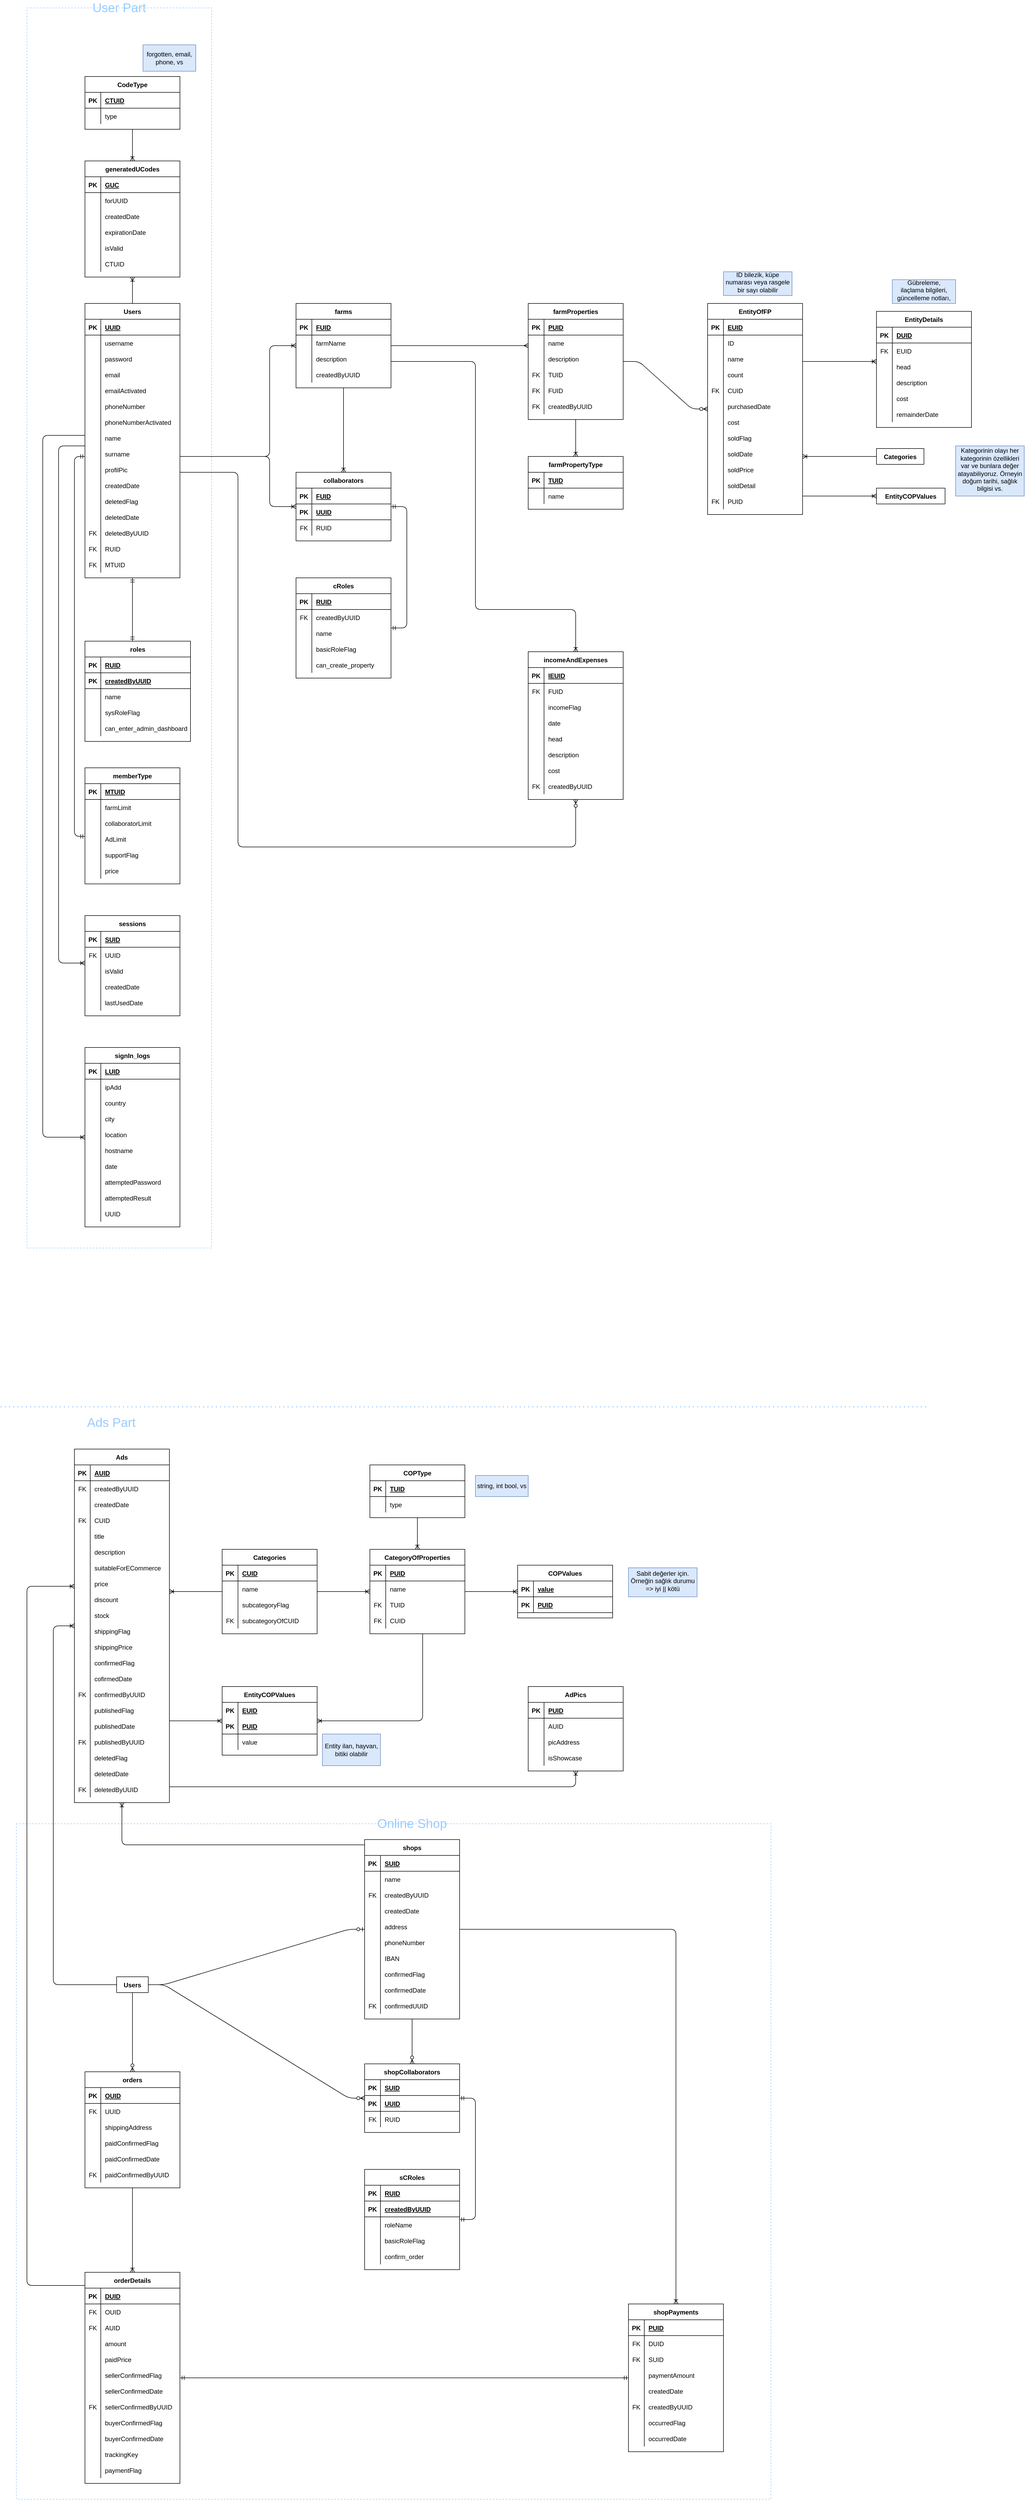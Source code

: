 <mxfile version="13.7.9" type="device"><diagram id="Tz02WPsvH3ShiZ0VOmqh" name="Page-1"><mxGraphModel dx="639" dy="432" grid="1" gridSize="10" guides="1" tooltips="1" connect="1" arrows="1" fold="1" page="1" pageScale="1" pageWidth="2000" pageHeight="2400" math="0" shadow="0"><root><mxCell id="0"/><mxCell id="1" parent="0"/><mxCell id="-yaWrdIzBOwlhjMQedv--14" value="CodeType" style="shape=table;startSize=30;container=1;collapsible=1;childLayout=tableLayout;fixedRows=1;rowLines=0;fontStyle=1;align=center;resizeLast=1;" parent="1" vertex="1"><mxGeometry x="180" y="160" width="180" height="100" as="geometry"/></mxCell><mxCell id="-yaWrdIzBOwlhjMQedv--15" value="" style="shape=partialRectangle;collapsible=0;dropTarget=0;pointerEvents=0;fillColor=none;top=0;left=0;bottom=1;right=0;points=[[0,0.5],[1,0.5]];portConstraint=eastwest;" parent="-yaWrdIzBOwlhjMQedv--14" vertex="1"><mxGeometry y="30" width="180" height="30" as="geometry"/></mxCell><mxCell id="-yaWrdIzBOwlhjMQedv--16" value="PK" style="shape=partialRectangle;connectable=0;fillColor=none;top=0;left=0;bottom=0;right=0;fontStyle=1;overflow=hidden;" parent="-yaWrdIzBOwlhjMQedv--15" vertex="1"><mxGeometry width="30" height="30" as="geometry"/></mxCell><mxCell id="-yaWrdIzBOwlhjMQedv--17" value="CTUID" style="shape=partialRectangle;connectable=0;fillColor=none;top=0;left=0;bottom=0;right=0;align=left;spacingLeft=6;fontStyle=5;overflow=hidden;" parent="-yaWrdIzBOwlhjMQedv--15" vertex="1"><mxGeometry x="30" width="150" height="30" as="geometry"/></mxCell><mxCell id="-yaWrdIzBOwlhjMQedv--18" value="" style="shape=partialRectangle;collapsible=0;dropTarget=0;pointerEvents=0;fillColor=none;top=0;left=0;bottom=0;right=0;points=[[0,0.5],[1,0.5]];portConstraint=eastwest;" parent="-yaWrdIzBOwlhjMQedv--14" vertex="1"><mxGeometry y="60" width="180" height="30" as="geometry"/></mxCell><mxCell id="-yaWrdIzBOwlhjMQedv--19" value="" style="shape=partialRectangle;connectable=0;fillColor=none;top=0;left=0;bottom=0;right=0;editable=1;overflow=hidden;" parent="-yaWrdIzBOwlhjMQedv--18" vertex="1"><mxGeometry width="30" height="30" as="geometry"/></mxCell><mxCell id="-yaWrdIzBOwlhjMQedv--20" value="type" style="shape=partialRectangle;connectable=0;fillColor=none;top=0;left=0;bottom=0;right=0;align=left;spacingLeft=6;overflow=hidden;" parent="-yaWrdIzBOwlhjMQedv--18" vertex="1"><mxGeometry x="30" width="150" height="30" as="geometry"/></mxCell><mxCell id="v5P0ZazIf-_AIy_G2SZm-158" value="EntityDetails" style="shape=table;startSize=30;container=1;collapsible=1;childLayout=tableLayout;fixedRows=1;rowLines=0;fontStyle=1;align=center;resizeLast=1;" parent="1" vertex="1"><mxGeometry x="1680" y="605" width="180" height="220" as="geometry"/></mxCell><mxCell id="v5P0ZazIf-_AIy_G2SZm-159" value="" style="shape=partialRectangle;collapsible=0;dropTarget=0;pointerEvents=0;fillColor=none;top=0;left=0;bottom=1;right=0;points=[[0,0.5],[1,0.5]];portConstraint=eastwest;" parent="v5P0ZazIf-_AIy_G2SZm-158" vertex="1"><mxGeometry y="30" width="180" height="30" as="geometry"/></mxCell><mxCell id="v5P0ZazIf-_AIy_G2SZm-160" value="PK" style="shape=partialRectangle;connectable=0;fillColor=none;top=0;left=0;bottom=0;right=0;fontStyle=1;overflow=hidden;" parent="v5P0ZazIf-_AIy_G2SZm-159" vertex="1"><mxGeometry width="30" height="30" as="geometry"/></mxCell><mxCell id="v5P0ZazIf-_AIy_G2SZm-161" value="DUID" style="shape=partialRectangle;connectable=0;fillColor=none;top=0;left=0;bottom=0;right=0;align=left;spacingLeft=6;fontStyle=5;overflow=hidden;" parent="v5P0ZazIf-_AIy_G2SZm-159" vertex="1"><mxGeometry x="30" width="150" height="30" as="geometry"/></mxCell><mxCell id="v5P0ZazIf-_AIy_G2SZm-162" value="" style="shape=partialRectangle;collapsible=0;dropTarget=0;pointerEvents=0;fillColor=none;top=0;left=0;bottom=0;right=0;points=[[0,0.5],[1,0.5]];portConstraint=eastwest;" parent="v5P0ZazIf-_AIy_G2SZm-158" vertex="1"><mxGeometry y="60" width="180" height="30" as="geometry"/></mxCell><mxCell id="v5P0ZazIf-_AIy_G2SZm-163" value="FK" style="shape=partialRectangle;connectable=0;fillColor=none;top=0;left=0;bottom=0;right=0;editable=1;overflow=hidden;" parent="v5P0ZazIf-_AIy_G2SZm-162" vertex="1"><mxGeometry width="30" height="30" as="geometry"/></mxCell><mxCell id="v5P0ZazIf-_AIy_G2SZm-164" value="EUID" style="shape=partialRectangle;connectable=0;fillColor=none;top=0;left=0;bottom=0;right=0;align=left;spacingLeft=6;overflow=hidden;" parent="v5P0ZazIf-_AIy_G2SZm-162" vertex="1"><mxGeometry x="30" width="150" height="30" as="geometry"/></mxCell><mxCell id="v5P0ZazIf-_AIy_G2SZm-171" value="" style="shape=partialRectangle;collapsible=0;dropTarget=0;pointerEvents=0;fillColor=none;top=0;left=0;bottom=0;right=0;points=[[0,0.5],[1,0.5]];portConstraint=eastwest;" parent="v5P0ZazIf-_AIy_G2SZm-158" vertex="1"><mxGeometry y="90" width="180" height="30" as="geometry"/></mxCell><mxCell id="v5P0ZazIf-_AIy_G2SZm-172" value="" style="shape=partialRectangle;connectable=0;fillColor=none;top=0;left=0;bottom=0;right=0;editable=1;overflow=hidden;" parent="v5P0ZazIf-_AIy_G2SZm-171" vertex="1"><mxGeometry width="30" height="30" as="geometry"/></mxCell><mxCell id="v5P0ZazIf-_AIy_G2SZm-173" value="head" style="shape=partialRectangle;connectable=0;fillColor=none;top=0;left=0;bottom=0;right=0;align=left;spacingLeft=6;overflow=hidden;" parent="v5P0ZazIf-_AIy_G2SZm-171" vertex="1"><mxGeometry x="30" width="150" height="30" as="geometry"/></mxCell><mxCell id="v5P0ZazIf-_AIy_G2SZm-165" value="" style="shape=partialRectangle;collapsible=0;dropTarget=0;pointerEvents=0;fillColor=none;top=0;left=0;bottom=0;right=0;points=[[0,0.5],[1,0.5]];portConstraint=eastwest;" parent="v5P0ZazIf-_AIy_G2SZm-158" vertex="1"><mxGeometry y="120" width="180" height="30" as="geometry"/></mxCell><mxCell id="v5P0ZazIf-_AIy_G2SZm-166" value="" style="shape=partialRectangle;connectable=0;fillColor=none;top=0;left=0;bottom=0;right=0;editable=1;overflow=hidden;" parent="v5P0ZazIf-_AIy_G2SZm-165" vertex="1"><mxGeometry width="30" height="30" as="geometry"/></mxCell><mxCell id="v5P0ZazIf-_AIy_G2SZm-167" value="description" style="shape=partialRectangle;connectable=0;fillColor=none;top=0;left=0;bottom=0;right=0;align=left;spacingLeft=6;overflow=hidden;" parent="v5P0ZazIf-_AIy_G2SZm-165" vertex="1"><mxGeometry x="30" width="150" height="30" as="geometry"/></mxCell><mxCell id="v5P0ZazIf-_AIy_G2SZm-174" value="" style="shape=partialRectangle;collapsible=0;dropTarget=0;pointerEvents=0;fillColor=none;top=0;left=0;bottom=0;right=0;points=[[0,0.5],[1,0.5]];portConstraint=eastwest;" parent="v5P0ZazIf-_AIy_G2SZm-158" vertex="1"><mxGeometry y="150" width="180" height="30" as="geometry"/></mxCell><mxCell id="v5P0ZazIf-_AIy_G2SZm-175" value="" style="shape=partialRectangle;connectable=0;fillColor=none;top=0;left=0;bottom=0;right=0;editable=1;overflow=hidden;" parent="v5P0ZazIf-_AIy_G2SZm-174" vertex="1"><mxGeometry width="30" height="30" as="geometry"/></mxCell><mxCell id="v5P0ZazIf-_AIy_G2SZm-176" value="cost" style="shape=partialRectangle;connectable=0;fillColor=none;top=0;left=0;bottom=0;right=0;align=left;spacingLeft=6;overflow=hidden;" parent="v5P0ZazIf-_AIy_G2SZm-174" vertex="1"><mxGeometry x="30" width="150" height="30" as="geometry"/></mxCell><mxCell id="bZRO_vWorqifl8SKFlqx-1" value="" style="shape=partialRectangle;collapsible=0;dropTarget=0;pointerEvents=0;fillColor=none;top=0;left=0;bottom=0;right=0;points=[[0,0.5],[1,0.5]];portConstraint=eastwest;" vertex="1" parent="v5P0ZazIf-_AIy_G2SZm-158"><mxGeometry y="180" width="180" height="30" as="geometry"/></mxCell><mxCell id="bZRO_vWorqifl8SKFlqx-2" value="" style="shape=partialRectangle;connectable=0;fillColor=none;top=0;left=0;bottom=0;right=0;editable=1;overflow=hidden;" vertex="1" parent="bZRO_vWorqifl8SKFlqx-1"><mxGeometry width="30" height="30" as="geometry"/></mxCell><mxCell id="bZRO_vWorqifl8SKFlqx-3" value="remainderDate" style="shape=partialRectangle;connectable=0;fillColor=none;top=0;left=0;bottom=0;right=0;align=left;spacingLeft=6;overflow=hidden;" vertex="1" parent="bZRO_vWorqifl8SKFlqx-1"><mxGeometry x="30" width="150" height="30" as="geometry"/></mxCell><mxCell id="-yaWrdIzBOwlhjMQedv--36" value="" style="rounded=0;whiteSpace=wrap;html=1;dashed=1;strokeColor=#99CCFF;fillColor=none;fontSize=24;fontColor=#99CCFF;" parent="1" vertex="1"><mxGeometry x="70" y="30" width="350" height="2350" as="geometry"/></mxCell><mxCell id="iDNn27rIxGBmIT80BN3Q-78" value="EntityOfFP" style="shape=table;startSize=30;container=1;collapsible=1;childLayout=tableLayout;fixedRows=1;rowLines=0;fontStyle=1;align=center;resizeLast=1;" parent="1" vertex="1"><mxGeometry x="1360" y="590" width="180" height="400" as="geometry"/></mxCell><mxCell id="iDNn27rIxGBmIT80BN3Q-79" value="" style="shape=partialRectangle;collapsible=0;dropTarget=0;pointerEvents=0;fillColor=none;top=0;left=0;bottom=1;right=0;points=[[0,0.5],[1,0.5]];portConstraint=eastwest;" parent="iDNn27rIxGBmIT80BN3Q-78" vertex="1"><mxGeometry y="30" width="180" height="30" as="geometry"/></mxCell><mxCell id="iDNn27rIxGBmIT80BN3Q-80" value="PK" style="shape=partialRectangle;connectable=0;fillColor=none;top=0;left=0;bottom=0;right=0;fontStyle=1;overflow=hidden;" parent="iDNn27rIxGBmIT80BN3Q-79" vertex="1"><mxGeometry width="30" height="30" as="geometry"/></mxCell><mxCell id="iDNn27rIxGBmIT80BN3Q-81" value="EUID" style="shape=partialRectangle;connectable=0;fillColor=none;top=0;left=0;bottom=0;right=0;align=left;spacingLeft=6;fontStyle=5;overflow=hidden;" parent="iDNn27rIxGBmIT80BN3Q-79" vertex="1"><mxGeometry x="30" width="150" height="30" as="geometry"/></mxCell><mxCell id="iDNn27rIxGBmIT80BN3Q-82" value="" style="shape=partialRectangle;collapsible=0;dropTarget=0;pointerEvents=0;fillColor=none;top=0;left=0;bottom=0;right=0;points=[[0,0.5],[1,0.5]];portConstraint=eastwest;" parent="iDNn27rIxGBmIT80BN3Q-78" vertex="1"><mxGeometry y="60" width="180" height="30" as="geometry"/></mxCell><mxCell id="iDNn27rIxGBmIT80BN3Q-83" value="" style="shape=partialRectangle;connectable=0;fillColor=none;top=0;left=0;bottom=0;right=0;editable=1;overflow=hidden;" parent="iDNn27rIxGBmIT80BN3Q-82" vertex="1"><mxGeometry width="30" height="30" as="geometry"/></mxCell><mxCell id="iDNn27rIxGBmIT80BN3Q-84" value="ID" style="shape=partialRectangle;connectable=0;fillColor=none;top=0;left=0;bottom=0;right=0;align=left;spacingLeft=6;overflow=hidden;" parent="iDNn27rIxGBmIT80BN3Q-82" vertex="1"><mxGeometry x="30" width="150" height="30" as="geometry"/></mxCell><mxCell id="iDNn27rIxGBmIT80BN3Q-85" value="" style="shape=partialRectangle;collapsible=0;dropTarget=0;pointerEvents=0;fillColor=none;top=0;left=0;bottom=0;right=0;points=[[0,0.5],[1,0.5]];portConstraint=eastwest;" parent="iDNn27rIxGBmIT80BN3Q-78" vertex="1"><mxGeometry y="90" width="180" height="30" as="geometry"/></mxCell><mxCell id="iDNn27rIxGBmIT80BN3Q-86" value="" style="shape=partialRectangle;connectable=0;fillColor=none;top=0;left=0;bottom=0;right=0;editable=1;overflow=hidden;" parent="iDNn27rIxGBmIT80BN3Q-85" vertex="1"><mxGeometry width="30" height="30" as="geometry"/></mxCell><mxCell id="iDNn27rIxGBmIT80BN3Q-87" value="name" style="shape=partialRectangle;connectable=0;fillColor=none;top=0;left=0;bottom=0;right=0;align=left;spacingLeft=6;overflow=hidden;" parent="iDNn27rIxGBmIT80BN3Q-85" vertex="1"><mxGeometry x="30" width="150" height="30" as="geometry"/></mxCell><mxCell id="iDNn27rIxGBmIT80BN3Q-88" value="" style="shape=partialRectangle;collapsible=0;dropTarget=0;pointerEvents=0;fillColor=none;top=0;left=0;bottom=0;right=0;points=[[0,0.5],[1,0.5]];portConstraint=eastwest;" parent="iDNn27rIxGBmIT80BN3Q-78" vertex="1"><mxGeometry y="120" width="180" height="30" as="geometry"/></mxCell><mxCell id="iDNn27rIxGBmIT80BN3Q-89" value="" style="shape=partialRectangle;connectable=0;fillColor=none;top=0;left=0;bottom=0;right=0;editable=1;overflow=hidden;" parent="iDNn27rIxGBmIT80BN3Q-88" vertex="1"><mxGeometry width="30" height="30" as="geometry"/></mxCell><mxCell id="iDNn27rIxGBmIT80BN3Q-90" value="count" style="shape=partialRectangle;connectable=0;fillColor=none;top=0;left=0;bottom=0;right=0;align=left;spacingLeft=6;overflow=hidden;" parent="iDNn27rIxGBmIT80BN3Q-88" vertex="1"><mxGeometry x="30" width="150" height="30" as="geometry"/></mxCell><mxCell id="iDNn27rIxGBmIT80BN3Q-91" value="" style="shape=partialRectangle;collapsible=0;dropTarget=0;pointerEvents=0;fillColor=none;top=0;left=0;bottom=0;right=0;points=[[0,0.5],[1,0.5]];portConstraint=eastwest;" parent="iDNn27rIxGBmIT80BN3Q-78" vertex="1"><mxGeometry y="150" width="180" height="30" as="geometry"/></mxCell><mxCell id="iDNn27rIxGBmIT80BN3Q-92" value="FK" style="shape=partialRectangle;connectable=0;fillColor=none;top=0;left=0;bottom=0;right=0;editable=1;overflow=hidden;" parent="iDNn27rIxGBmIT80BN3Q-91" vertex="1"><mxGeometry width="30" height="30" as="geometry"/></mxCell><mxCell id="iDNn27rIxGBmIT80BN3Q-93" value="CUID" style="shape=partialRectangle;connectable=0;fillColor=none;top=0;left=0;bottom=0;right=0;align=left;spacingLeft=6;overflow=hidden;" parent="iDNn27rIxGBmIT80BN3Q-91" vertex="1"><mxGeometry x="30" width="150" height="30" as="geometry"/></mxCell><mxCell id="iDNn27rIxGBmIT80BN3Q-94" value="" style="shape=partialRectangle;collapsible=0;dropTarget=0;pointerEvents=0;fillColor=none;top=0;left=0;bottom=0;right=0;points=[[0,0.5],[1,0.5]];portConstraint=eastwest;" parent="iDNn27rIxGBmIT80BN3Q-78" vertex="1"><mxGeometry y="180" width="180" height="30" as="geometry"/></mxCell><mxCell id="iDNn27rIxGBmIT80BN3Q-95" value="" style="shape=partialRectangle;connectable=0;fillColor=none;top=0;left=0;bottom=0;right=0;editable=1;overflow=hidden;" parent="iDNn27rIxGBmIT80BN3Q-94" vertex="1"><mxGeometry width="30" height="30" as="geometry"/></mxCell><mxCell id="iDNn27rIxGBmIT80BN3Q-96" value="purchasedDate" style="shape=partialRectangle;connectable=0;fillColor=none;top=0;left=0;bottom=0;right=0;align=left;spacingLeft=6;overflow=hidden;" parent="iDNn27rIxGBmIT80BN3Q-94" vertex="1"><mxGeometry x="30" width="150" height="30" as="geometry"/></mxCell><mxCell id="iDNn27rIxGBmIT80BN3Q-97" value="" style="shape=partialRectangle;collapsible=0;dropTarget=0;pointerEvents=0;fillColor=none;top=0;left=0;bottom=0;right=0;points=[[0,0.5],[1,0.5]];portConstraint=eastwest;" parent="iDNn27rIxGBmIT80BN3Q-78" vertex="1"><mxGeometry y="210" width="180" height="30" as="geometry"/></mxCell><mxCell id="iDNn27rIxGBmIT80BN3Q-98" value="" style="shape=partialRectangle;connectable=0;fillColor=none;top=0;left=0;bottom=0;right=0;editable=1;overflow=hidden;" parent="iDNn27rIxGBmIT80BN3Q-97" vertex="1"><mxGeometry width="30" height="30" as="geometry"/></mxCell><mxCell id="iDNn27rIxGBmIT80BN3Q-99" value="cost" style="shape=partialRectangle;connectable=0;fillColor=none;top=0;left=0;bottom=0;right=0;align=left;spacingLeft=6;overflow=hidden;" parent="iDNn27rIxGBmIT80BN3Q-97" vertex="1"><mxGeometry x="30" width="150" height="30" as="geometry"/></mxCell><mxCell id="iDNn27rIxGBmIT80BN3Q-100" value="" style="shape=partialRectangle;collapsible=0;dropTarget=0;pointerEvents=0;fillColor=none;top=0;left=0;bottom=0;right=0;points=[[0,0.5],[1,0.5]];portConstraint=eastwest;" parent="iDNn27rIxGBmIT80BN3Q-78" vertex="1"><mxGeometry y="240" width="180" height="30" as="geometry"/></mxCell><mxCell id="iDNn27rIxGBmIT80BN3Q-101" value="" style="shape=partialRectangle;connectable=0;fillColor=none;top=0;left=0;bottom=0;right=0;editable=1;overflow=hidden;" parent="iDNn27rIxGBmIT80BN3Q-100" vertex="1"><mxGeometry width="30" height="30" as="geometry"/></mxCell><mxCell id="iDNn27rIxGBmIT80BN3Q-102" value="soldFlag" style="shape=partialRectangle;connectable=0;fillColor=none;top=0;left=0;bottom=0;right=0;align=left;spacingLeft=6;overflow=hidden;" parent="iDNn27rIxGBmIT80BN3Q-100" vertex="1"><mxGeometry x="30" width="150" height="30" as="geometry"/></mxCell><mxCell id="iDNn27rIxGBmIT80BN3Q-103" value="" style="shape=partialRectangle;collapsible=0;dropTarget=0;pointerEvents=0;fillColor=none;top=0;left=0;bottom=0;right=0;points=[[0,0.5],[1,0.5]];portConstraint=eastwest;" parent="iDNn27rIxGBmIT80BN3Q-78" vertex="1"><mxGeometry y="270" width="180" height="30" as="geometry"/></mxCell><mxCell id="iDNn27rIxGBmIT80BN3Q-104" value="" style="shape=partialRectangle;connectable=0;fillColor=none;top=0;left=0;bottom=0;right=0;editable=1;overflow=hidden;" parent="iDNn27rIxGBmIT80BN3Q-103" vertex="1"><mxGeometry width="30" height="30" as="geometry"/></mxCell><mxCell id="iDNn27rIxGBmIT80BN3Q-105" value="soldDate" style="shape=partialRectangle;connectable=0;fillColor=none;top=0;left=0;bottom=0;right=0;align=left;spacingLeft=6;overflow=hidden;" parent="iDNn27rIxGBmIT80BN3Q-103" vertex="1"><mxGeometry x="30" width="150" height="30" as="geometry"/></mxCell><mxCell id="iDNn27rIxGBmIT80BN3Q-106" value="" style="shape=partialRectangle;collapsible=0;dropTarget=0;pointerEvents=0;fillColor=none;top=0;left=0;bottom=0;right=0;points=[[0,0.5],[1,0.5]];portConstraint=eastwest;" parent="iDNn27rIxGBmIT80BN3Q-78" vertex="1"><mxGeometry y="300" width="180" height="30" as="geometry"/></mxCell><mxCell id="iDNn27rIxGBmIT80BN3Q-107" value="" style="shape=partialRectangle;connectable=0;fillColor=none;top=0;left=0;bottom=0;right=0;editable=1;overflow=hidden;" parent="iDNn27rIxGBmIT80BN3Q-106" vertex="1"><mxGeometry width="30" height="30" as="geometry"/></mxCell><mxCell id="iDNn27rIxGBmIT80BN3Q-108" value="soldPrice" style="shape=partialRectangle;connectable=0;fillColor=none;top=0;left=0;bottom=0;right=0;align=left;spacingLeft=6;overflow=hidden;" parent="iDNn27rIxGBmIT80BN3Q-106" vertex="1"><mxGeometry x="30" width="150" height="30" as="geometry"/></mxCell><mxCell id="iDNn27rIxGBmIT80BN3Q-109" value="" style="shape=partialRectangle;collapsible=0;dropTarget=0;pointerEvents=0;fillColor=none;top=0;left=0;bottom=0;right=0;points=[[0,0.5],[1,0.5]];portConstraint=eastwest;" parent="iDNn27rIxGBmIT80BN3Q-78" vertex="1"><mxGeometry y="330" width="180" height="30" as="geometry"/></mxCell><mxCell id="iDNn27rIxGBmIT80BN3Q-110" value="" style="shape=partialRectangle;connectable=0;fillColor=none;top=0;left=0;bottom=0;right=0;editable=1;overflow=hidden;" parent="iDNn27rIxGBmIT80BN3Q-109" vertex="1"><mxGeometry width="30" height="30" as="geometry"/></mxCell><mxCell id="iDNn27rIxGBmIT80BN3Q-111" value="soldDetail" style="shape=partialRectangle;connectable=0;fillColor=none;top=0;left=0;bottom=0;right=0;align=left;spacingLeft=6;overflow=hidden;" parent="iDNn27rIxGBmIT80BN3Q-109" vertex="1"><mxGeometry x="30" width="150" height="30" as="geometry"/></mxCell><mxCell id="iDNn27rIxGBmIT80BN3Q-112" value="" style="shape=partialRectangle;collapsible=0;dropTarget=0;pointerEvents=0;fillColor=none;top=0;left=0;bottom=0;right=0;points=[[0,0.5],[1,0.5]];portConstraint=eastwest;" parent="iDNn27rIxGBmIT80BN3Q-78" vertex="1"><mxGeometry y="360" width="180" height="30" as="geometry"/></mxCell><mxCell id="iDNn27rIxGBmIT80BN3Q-113" value="FK" style="shape=partialRectangle;connectable=0;fillColor=none;top=0;left=0;bottom=0;right=0;editable=1;overflow=hidden;" parent="iDNn27rIxGBmIT80BN3Q-112" vertex="1"><mxGeometry width="30" height="30" as="geometry"/></mxCell><mxCell id="iDNn27rIxGBmIT80BN3Q-114" value="PUID" style="shape=partialRectangle;connectable=0;fillColor=none;top=0;left=0;bottom=0;right=0;align=left;spacingLeft=6;overflow=hidden;" parent="iDNn27rIxGBmIT80BN3Q-112" vertex="1"><mxGeometry x="30" width="150" height="30" as="geometry"/></mxCell><mxCell id="iDNn27rIxGBmIT80BN3Q-1" value="Categories" style="shape=table;startSize=30;container=1;collapsible=1;childLayout=tableLayout;fixedRows=1;rowLines=0;fontStyle=1;align=center;resizeLast=1;" parent="1" vertex="1" collapsed="1"><mxGeometry x="1680" y="865" width="90" height="30" as="geometry"><mxRectangle x="990" y="1040" width="180" height="70" as="alternateBounds"/></mxGeometry></mxCell><mxCell id="iDNn27rIxGBmIT80BN3Q-2" value="" style="shape=partialRectangle;collapsible=0;dropTarget=0;pointerEvents=0;fillColor=none;top=0;left=0;bottom=1;right=0;points=[[0,0.5],[1,0.5]];portConstraint=eastwest;" parent="iDNn27rIxGBmIT80BN3Q-1" vertex="1"><mxGeometry y="30" width="180" height="30" as="geometry"/></mxCell><mxCell id="iDNn27rIxGBmIT80BN3Q-3" value="PK" style="shape=partialRectangle;connectable=0;fillColor=none;top=0;left=0;bottom=0;right=0;fontStyle=1;overflow=hidden;" parent="iDNn27rIxGBmIT80BN3Q-2" vertex="1"><mxGeometry width="30" height="30" as="geometry"/></mxCell><mxCell id="iDNn27rIxGBmIT80BN3Q-4" value="UniqueID" style="shape=partialRectangle;connectable=0;fillColor=none;top=0;left=0;bottom=0;right=0;align=left;spacingLeft=6;fontStyle=5;overflow=hidden;" parent="iDNn27rIxGBmIT80BN3Q-2" vertex="1"><mxGeometry x="30" width="150" height="30" as="geometry"/></mxCell><mxCell id="iDNn27rIxGBmIT80BN3Q-66" value="EntityCOPValues" style="shape=table;startSize=30;container=1;collapsible=1;childLayout=tableLayout;fixedRows=1;rowLines=0;fontStyle=1;align=center;resizeLast=1;" parent="1" vertex="1" collapsed="1"><mxGeometry x="1680" y="940" width="130" height="30" as="geometry"><mxRectangle x="830" y="2540" width="180" height="130" as="alternateBounds"/></mxGeometry></mxCell><mxCell id="iDNn27rIxGBmIT80BN3Q-67" value="" style="shape=partialRectangle;collapsible=0;dropTarget=0;pointerEvents=0;fillColor=none;top=0;left=0;bottom=1;right=0;points=[[0,0.5],[1,0.5]];portConstraint=eastwest;strokeColor=none;" parent="iDNn27rIxGBmIT80BN3Q-66" vertex="1"><mxGeometry y="30" width="180" height="30" as="geometry"/></mxCell><mxCell id="iDNn27rIxGBmIT80BN3Q-68" value="PK" style="shape=partialRectangle;connectable=0;fillColor=none;top=0;left=0;bottom=0;right=0;fontStyle=1;overflow=hidden;" parent="iDNn27rIxGBmIT80BN3Q-67" vertex="1"><mxGeometry width="30" height="30" as="geometry"/></mxCell><mxCell id="iDNn27rIxGBmIT80BN3Q-69" value="EUID" style="shape=partialRectangle;connectable=0;fillColor=none;top=0;left=0;bottom=0;right=0;align=left;spacingLeft=6;fontStyle=5;overflow=hidden;" parent="iDNn27rIxGBmIT80BN3Q-67" vertex="1"><mxGeometry x="30" width="150" height="30" as="geometry"/></mxCell><mxCell id="iDNn27rIxGBmIT80BN3Q-70" value="" style="shape=partialRectangle;collapsible=0;dropTarget=0;pointerEvents=0;fillColor=none;top=0;left=0;bottom=1;right=0;points=[[0,0.5],[1,0.5]];portConstraint=eastwest;" parent="iDNn27rIxGBmIT80BN3Q-66" vertex="1"><mxGeometry y="60" width="180" height="30" as="geometry"/></mxCell><mxCell id="iDNn27rIxGBmIT80BN3Q-71" value="PK" style="shape=partialRectangle;connectable=0;fillColor=none;top=0;left=0;bottom=0;right=0;fontStyle=1;overflow=hidden;" parent="iDNn27rIxGBmIT80BN3Q-70" vertex="1"><mxGeometry width="30" height="30" as="geometry"/></mxCell><mxCell id="iDNn27rIxGBmIT80BN3Q-72" value="PUID" style="shape=partialRectangle;connectable=0;fillColor=none;top=0;left=0;bottom=0;right=0;align=left;spacingLeft=6;fontStyle=5;overflow=hidden;" parent="iDNn27rIxGBmIT80BN3Q-70" vertex="1"><mxGeometry x="30" width="150" height="30" as="geometry"/></mxCell><mxCell id="iDNn27rIxGBmIT80BN3Q-73" value="" style="shape=partialRectangle;collapsible=0;dropTarget=0;pointerEvents=0;fillColor=none;top=0;left=0;bottom=0;right=0;points=[[0,0.5],[1,0.5]];portConstraint=eastwest;" parent="iDNn27rIxGBmIT80BN3Q-66" vertex="1"><mxGeometry y="90" width="180" height="30" as="geometry"/></mxCell><mxCell id="iDNn27rIxGBmIT80BN3Q-74" value="" style="shape=partialRectangle;connectable=0;fillColor=none;top=0;left=0;bottom=0;right=0;editable=1;overflow=hidden;" parent="iDNn27rIxGBmIT80BN3Q-73" vertex="1"><mxGeometry width="30" height="30" as="geometry"/></mxCell><mxCell id="iDNn27rIxGBmIT80BN3Q-75" value="value" style="shape=partialRectangle;connectable=0;fillColor=none;top=0;left=0;bottom=0;right=0;align=left;spacingLeft=6;overflow=hidden;" parent="iDNn27rIxGBmIT80BN3Q-73" vertex="1"><mxGeometry x="30" width="150" height="30" as="geometry"/></mxCell><mxCell id="rU82QiIrRpaygpx-OW8r-1" value="signIn_logs" style="shape=table;startSize=30;container=1;collapsible=1;childLayout=tableLayout;fixedRows=1;rowLines=0;fontStyle=1;align=center;resizeLast=1;" parent="1" vertex="1"><mxGeometry x="180" y="2000" width="180" height="340" as="geometry"/></mxCell><mxCell id="rU82QiIrRpaygpx-OW8r-2" value="" style="shape=partialRectangle;collapsible=0;dropTarget=0;pointerEvents=0;fillColor=none;top=0;left=0;bottom=1;right=0;points=[[0,0.5],[1,0.5]];portConstraint=eastwest;" parent="rU82QiIrRpaygpx-OW8r-1" vertex="1"><mxGeometry y="30" width="180" height="30" as="geometry"/></mxCell><mxCell id="rU82QiIrRpaygpx-OW8r-3" value="PK" style="shape=partialRectangle;connectable=0;fillColor=none;top=0;left=0;bottom=0;right=0;fontStyle=1;overflow=hidden;" parent="rU82QiIrRpaygpx-OW8r-2" vertex="1"><mxGeometry width="30" height="30" as="geometry"/></mxCell><mxCell id="rU82QiIrRpaygpx-OW8r-4" value="LUID" style="shape=partialRectangle;connectable=0;fillColor=none;top=0;left=0;bottom=0;right=0;align=left;spacingLeft=6;fontStyle=5;overflow=hidden;" parent="rU82QiIrRpaygpx-OW8r-2" vertex="1"><mxGeometry x="30" width="150" height="30" as="geometry"/></mxCell><mxCell id="rU82QiIrRpaygpx-OW8r-5" value="" style="shape=partialRectangle;collapsible=0;dropTarget=0;pointerEvents=0;fillColor=none;top=0;left=0;bottom=0;right=0;points=[[0,0.5],[1,0.5]];portConstraint=eastwest;" parent="rU82QiIrRpaygpx-OW8r-1" vertex="1"><mxGeometry y="60" width="180" height="30" as="geometry"/></mxCell><mxCell id="rU82QiIrRpaygpx-OW8r-6" value="" style="shape=partialRectangle;connectable=0;fillColor=none;top=0;left=0;bottom=0;right=0;editable=1;overflow=hidden;" parent="rU82QiIrRpaygpx-OW8r-5" vertex="1"><mxGeometry width="30" height="30" as="geometry"/></mxCell><mxCell id="rU82QiIrRpaygpx-OW8r-7" value="ipAdd" style="shape=partialRectangle;connectable=0;fillColor=none;top=0;left=0;bottom=0;right=0;align=left;spacingLeft=6;overflow=hidden;" parent="rU82QiIrRpaygpx-OW8r-5" vertex="1"><mxGeometry x="30" width="150" height="30" as="geometry"/></mxCell><mxCell id="rU82QiIrRpaygpx-OW8r-8" value="" style="shape=partialRectangle;collapsible=0;dropTarget=0;pointerEvents=0;fillColor=none;top=0;left=0;bottom=0;right=0;points=[[0,0.5],[1,0.5]];portConstraint=eastwest;" parent="rU82QiIrRpaygpx-OW8r-1" vertex="1"><mxGeometry y="90" width="180" height="30" as="geometry"/></mxCell><mxCell id="rU82QiIrRpaygpx-OW8r-9" value="" style="shape=partialRectangle;connectable=0;fillColor=none;top=0;left=0;bottom=0;right=0;editable=1;overflow=hidden;" parent="rU82QiIrRpaygpx-OW8r-8" vertex="1"><mxGeometry width="30" height="30" as="geometry"/></mxCell><mxCell id="rU82QiIrRpaygpx-OW8r-10" value="country" style="shape=partialRectangle;connectable=0;fillColor=none;top=0;left=0;bottom=0;right=0;align=left;spacingLeft=6;overflow=hidden;" parent="rU82QiIrRpaygpx-OW8r-8" vertex="1"><mxGeometry x="30" width="150" height="30" as="geometry"/></mxCell><mxCell id="rU82QiIrRpaygpx-OW8r-11" value="" style="shape=partialRectangle;collapsible=0;dropTarget=0;pointerEvents=0;fillColor=none;top=0;left=0;bottom=0;right=0;points=[[0,0.5],[1,0.5]];portConstraint=eastwest;" parent="rU82QiIrRpaygpx-OW8r-1" vertex="1"><mxGeometry y="120" width="180" height="30" as="geometry"/></mxCell><mxCell id="rU82QiIrRpaygpx-OW8r-12" value="" style="shape=partialRectangle;connectable=0;fillColor=none;top=0;left=0;bottom=0;right=0;editable=1;overflow=hidden;" parent="rU82QiIrRpaygpx-OW8r-11" vertex="1"><mxGeometry width="30" height="30" as="geometry"/></mxCell><mxCell id="rU82QiIrRpaygpx-OW8r-13" value="city" style="shape=partialRectangle;connectable=0;fillColor=none;top=0;left=0;bottom=0;right=0;align=left;spacingLeft=6;overflow=hidden;" parent="rU82QiIrRpaygpx-OW8r-11" vertex="1"><mxGeometry x="30" width="150" height="30" as="geometry"/></mxCell><mxCell id="rU82QiIrRpaygpx-OW8r-17" value="" style="shape=partialRectangle;collapsible=0;dropTarget=0;pointerEvents=0;fillColor=none;top=0;left=0;bottom=0;right=0;points=[[0,0.5],[1,0.5]];portConstraint=eastwest;" parent="rU82QiIrRpaygpx-OW8r-1" vertex="1"><mxGeometry y="150" width="180" height="30" as="geometry"/></mxCell><mxCell id="rU82QiIrRpaygpx-OW8r-18" value="" style="shape=partialRectangle;connectable=0;fillColor=none;top=0;left=0;bottom=0;right=0;editable=1;overflow=hidden;" parent="rU82QiIrRpaygpx-OW8r-17" vertex="1"><mxGeometry width="30" height="30" as="geometry"/></mxCell><mxCell id="rU82QiIrRpaygpx-OW8r-19" value="location" style="shape=partialRectangle;connectable=0;fillColor=none;top=0;left=0;bottom=0;right=0;align=left;spacingLeft=6;overflow=hidden;" parent="rU82QiIrRpaygpx-OW8r-17" vertex="1"><mxGeometry x="30" width="150" height="30" as="geometry"/></mxCell><mxCell id="rU82QiIrRpaygpx-OW8r-20" value="" style="shape=partialRectangle;collapsible=0;dropTarget=0;pointerEvents=0;fillColor=none;top=0;left=0;bottom=0;right=0;points=[[0,0.5],[1,0.5]];portConstraint=eastwest;" parent="rU82QiIrRpaygpx-OW8r-1" vertex="1"><mxGeometry y="180" width="180" height="30" as="geometry"/></mxCell><mxCell id="rU82QiIrRpaygpx-OW8r-21" value="" style="shape=partialRectangle;connectable=0;fillColor=none;top=0;left=0;bottom=0;right=0;editable=1;overflow=hidden;" parent="rU82QiIrRpaygpx-OW8r-20" vertex="1"><mxGeometry width="30" height="30" as="geometry"/></mxCell><mxCell id="rU82QiIrRpaygpx-OW8r-22" value="hostname" style="shape=partialRectangle;connectable=0;fillColor=none;top=0;left=0;bottom=0;right=0;align=left;spacingLeft=6;overflow=hidden;" parent="rU82QiIrRpaygpx-OW8r-20" vertex="1"><mxGeometry x="30" width="150" height="30" as="geometry"/></mxCell><mxCell id="rU82QiIrRpaygpx-OW8r-23" value="" style="shape=partialRectangle;collapsible=0;dropTarget=0;pointerEvents=0;fillColor=none;top=0;left=0;bottom=0;right=0;points=[[0,0.5],[1,0.5]];portConstraint=eastwest;" parent="rU82QiIrRpaygpx-OW8r-1" vertex="1"><mxGeometry y="210" width="180" height="30" as="geometry"/></mxCell><mxCell id="rU82QiIrRpaygpx-OW8r-24" value="" style="shape=partialRectangle;connectable=0;fillColor=none;top=0;left=0;bottom=0;right=0;editable=1;overflow=hidden;" parent="rU82QiIrRpaygpx-OW8r-23" vertex="1"><mxGeometry width="30" height="30" as="geometry"/></mxCell><mxCell id="rU82QiIrRpaygpx-OW8r-25" value="date" style="shape=partialRectangle;connectable=0;fillColor=none;top=0;left=0;bottom=0;right=0;align=left;spacingLeft=6;overflow=hidden;" parent="rU82QiIrRpaygpx-OW8r-23" vertex="1"><mxGeometry x="30" width="150" height="30" as="geometry"/></mxCell><mxCell id="rU82QiIrRpaygpx-OW8r-26" value="" style="shape=partialRectangle;collapsible=0;dropTarget=0;pointerEvents=0;fillColor=none;top=0;left=0;bottom=0;right=0;points=[[0,0.5],[1,0.5]];portConstraint=eastwest;" parent="rU82QiIrRpaygpx-OW8r-1" vertex="1"><mxGeometry y="240" width="180" height="30" as="geometry"/></mxCell><mxCell id="rU82QiIrRpaygpx-OW8r-27" value="" style="shape=partialRectangle;connectable=0;fillColor=none;top=0;left=0;bottom=0;right=0;editable=1;overflow=hidden;" parent="rU82QiIrRpaygpx-OW8r-26" vertex="1"><mxGeometry width="30" height="30" as="geometry"/></mxCell><mxCell id="rU82QiIrRpaygpx-OW8r-28" value="attemptedPassword" style="shape=partialRectangle;connectable=0;fillColor=none;top=0;left=0;bottom=0;right=0;align=left;spacingLeft=6;overflow=hidden;" parent="rU82QiIrRpaygpx-OW8r-26" vertex="1"><mxGeometry x="30" width="150" height="30" as="geometry"/></mxCell><mxCell id="rU82QiIrRpaygpx-OW8r-14" value="" style="shape=partialRectangle;collapsible=0;dropTarget=0;pointerEvents=0;fillColor=none;top=0;left=0;bottom=0;right=0;points=[[0,0.5],[1,0.5]];portConstraint=eastwest;" parent="rU82QiIrRpaygpx-OW8r-1" vertex="1"><mxGeometry y="270" width="180" height="30" as="geometry"/></mxCell><mxCell id="rU82QiIrRpaygpx-OW8r-15" value="" style="shape=partialRectangle;connectable=0;fillColor=none;top=0;left=0;bottom=0;right=0;editable=1;overflow=hidden;" parent="rU82QiIrRpaygpx-OW8r-14" vertex="1"><mxGeometry width="30" height="30" as="geometry"/></mxCell><mxCell id="rU82QiIrRpaygpx-OW8r-16" value="attemptedResult" style="shape=partialRectangle;connectable=0;fillColor=none;top=0;left=0;bottom=0;right=0;align=left;spacingLeft=6;overflow=hidden;" parent="rU82QiIrRpaygpx-OW8r-14" vertex="1"><mxGeometry x="30" width="150" height="30" as="geometry"/></mxCell><mxCell id="rU82QiIrRpaygpx-OW8r-30" value="" style="shape=partialRectangle;collapsible=0;dropTarget=0;pointerEvents=0;fillColor=none;top=0;left=0;bottom=0;right=0;points=[[0,0.5],[1,0.5]];portConstraint=eastwest;" parent="rU82QiIrRpaygpx-OW8r-1" vertex="1"><mxGeometry y="300" width="180" height="30" as="geometry"/></mxCell><mxCell id="rU82QiIrRpaygpx-OW8r-31" value="" style="shape=partialRectangle;connectable=0;fillColor=none;top=0;left=0;bottom=0;right=0;editable=1;overflow=hidden;" parent="rU82QiIrRpaygpx-OW8r-30" vertex="1"><mxGeometry width="30" height="30" as="geometry"/></mxCell><mxCell id="rU82QiIrRpaygpx-OW8r-32" value="UUID" style="shape=partialRectangle;connectable=0;fillColor=none;top=0;left=0;bottom=0;right=0;align=left;spacingLeft=6;overflow=hidden;" parent="rU82QiIrRpaygpx-OW8r-30" vertex="1"><mxGeometry x="30" width="150" height="30" as="geometry"/></mxCell><mxCell id="v5P0ZazIf-_AIy_G2SZm-316" value="incomeAndExpenses" style="shape=table;startSize=30;container=1;collapsible=1;childLayout=tableLayout;fixedRows=1;rowLines=0;fontStyle=1;align=center;resizeLast=1;" parent="1" vertex="1"><mxGeometry x="1020" y="1250" width="180" height="280" as="geometry"/></mxCell><mxCell id="v5P0ZazIf-_AIy_G2SZm-317" value="" style="shape=partialRectangle;collapsible=0;dropTarget=0;pointerEvents=0;fillColor=none;top=0;left=0;bottom=1;right=0;points=[[0,0.5],[1,0.5]];portConstraint=eastwest;" parent="v5P0ZazIf-_AIy_G2SZm-316" vertex="1"><mxGeometry y="30" width="180" height="30" as="geometry"/></mxCell><mxCell id="v5P0ZazIf-_AIy_G2SZm-318" value="PK" style="shape=partialRectangle;connectable=0;fillColor=none;top=0;left=0;bottom=0;right=0;fontStyle=1;overflow=hidden;" parent="v5P0ZazIf-_AIy_G2SZm-317" vertex="1"><mxGeometry width="30" height="30" as="geometry"/></mxCell><mxCell id="v5P0ZazIf-_AIy_G2SZm-319" value="IEUID" style="shape=partialRectangle;connectable=0;fillColor=none;top=0;left=0;bottom=0;right=0;align=left;spacingLeft=6;fontStyle=5;overflow=hidden;" parent="v5P0ZazIf-_AIy_G2SZm-317" vertex="1"><mxGeometry x="30" width="150" height="30" as="geometry"/></mxCell><mxCell id="v5P0ZazIf-_AIy_G2SZm-320" value="" style="shape=partialRectangle;collapsible=0;dropTarget=0;pointerEvents=0;fillColor=none;top=0;left=0;bottom=0;right=0;points=[[0,0.5],[1,0.5]];portConstraint=eastwest;" parent="v5P0ZazIf-_AIy_G2SZm-316" vertex="1"><mxGeometry y="60" width="180" height="30" as="geometry"/></mxCell><mxCell id="v5P0ZazIf-_AIy_G2SZm-321" value="FK" style="shape=partialRectangle;connectable=0;fillColor=none;top=0;left=0;bottom=0;right=0;editable=1;overflow=hidden;" parent="v5P0ZazIf-_AIy_G2SZm-320" vertex="1"><mxGeometry width="30" height="30" as="geometry"/></mxCell><mxCell id="v5P0ZazIf-_AIy_G2SZm-322" value="FUID" style="shape=partialRectangle;connectable=0;fillColor=none;top=0;left=0;bottom=0;right=0;align=left;spacingLeft=6;overflow=hidden;" parent="v5P0ZazIf-_AIy_G2SZm-320" vertex="1"><mxGeometry x="30" width="150" height="30" as="geometry"/></mxCell><mxCell id="v5P0ZazIf-_AIy_G2SZm-323" value="" style="shape=partialRectangle;collapsible=0;dropTarget=0;pointerEvents=0;fillColor=none;top=0;left=0;bottom=0;right=0;points=[[0,0.5],[1,0.5]];portConstraint=eastwest;" parent="v5P0ZazIf-_AIy_G2SZm-316" vertex="1"><mxGeometry y="90" width="180" height="30" as="geometry"/></mxCell><mxCell id="v5P0ZazIf-_AIy_G2SZm-324" value="" style="shape=partialRectangle;connectable=0;fillColor=none;top=0;left=0;bottom=0;right=0;editable=1;overflow=hidden;" parent="v5P0ZazIf-_AIy_G2SZm-323" vertex="1"><mxGeometry width="30" height="30" as="geometry"/></mxCell><mxCell id="v5P0ZazIf-_AIy_G2SZm-325" value="incomeFlag" style="shape=partialRectangle;connectable=0;fillColor=none;top=0;left=0;bottom=0;right=0;align=left;spacingLeft=6;overflow=hidden;" parent="v5P0ZazIf-_AIy_G2SZm-323" vertex="1"><mxGeometry x="30" width="150" height="30" as="geometry"/></mxCell><mxCell id="v5P0ZazIf-_AIy_G2SZm-329" value="" style="shape=partialRectangle;collapsible=0;dropTarget=0;pointerEvents=0;fillColor=none;top=0;left=0;bottom=0;right=0;points=[[0,0.5],[1,0.5]];portConstraint=eastwest;" parent="v5P0ZazIf-_AIy_G2SZm-316" vertex="1"><mxGeometry y="120" width="180" height="30" as="geometry"/></mxCell><mxCell id="v5P0ZazIf-_AIy_G2SZm-330" value="" style="shape=partialRectangle;connectable=0;fillColor=none;top=0;left=0;bottom=0;right=0;editable=1;overflow=hidden;" parent="v5P0ZazIf-_AIy_G2SZm-329" vertex="1"><mxGeometry width="30" height="30" as="geometry"/></mxCell><mxCell id="v5P0ZazIf-_AIy_G2SZm-331" value="date" style="shape=partialRectangle;connectable=0;fillColor=none;top=0;left=0;bottom=0;right=0;align=left;spacingLeft=6;overflow=hidden;" parent="v5P0ZazIf-_AIy_G2SZm-329" vertex="1"><mxGeometry x="30" width="150" height="30" as="geometry"/></mxCell><mxCell id="v5P0ZazIf-_AIy_G2SZm-326" value="" style="shape=partialRectangle;collapsible=0;dropTarget=0;pointerEvents=0;fillColor=none;top=0;left=0;bottom=0;right=0;points=[[0,0.5],[1,0.5]];portConstraint=eastwest;" parent="v5P0ZazIf-_AIy_G2SZm-316" vertex="1"><mxGeometry y="150" width="180" height="30" as="geometry"/></mxCell><mxCell id="v5P0ZazIf-_AIy_G2SZm-327" value="" style="shape=partialRectangle;connectable=0;fillColor=none;top=0;left=0;bottom=0;right=0;editable=1;overflow=hidden;" parent="v5P0ZazIf-_AIy_G2SZm-326" vertex="1"><mxGeometry width="30" height="30" as="geometry"/></mxCell><mxCell id="v5P0ZazIf-_AIy_G2SZm-328" value="head" style="shape=partialRectangle;connectable=0;fillColor=none;top=0;left=0;bottom=0;right=0;align=left;spacingLeft=6;overflow=hidden;" parent="v5P0ZazIf-_AIy_G2SZm-326" vertex="1"><mxGeometry x="30" width="150" height="30" as="geometry"/></mxCell><mxCell id="v5P0ZazIf-_AIy_G2SZm-332" value="" style="shape=partialRectangle;collapsible=0;dropTarget=0;pointerEvents=0;fillColor=none;top=0;left=0;bottom=0;right=0;points=[[0,0.5],[1,0.5]];portConstraint=eastwest;" parent="v5P0ZazIf-_AIy_G2SZm-316" vertex="1"><mxGeometry y="180" width="180" height="30" as="geometry"/></mxCell><mxCell id="v5P0ZazIf-_AIy_G2SZm-333" value="" style="shape=partialRectangle;connectable=0;fillColor=none;top=0;left=0;bottom=0;right=0;editable=1;overflow=hidden;" parent="v5P0ZazIf-_AIy_G2SZm-332" vertex="1"><mxGeometry width="30" height="30" as="geometry"/></mxCell><mxCell id="v5P0ZazIf-_AIy_G2SZm-334" value="description" style="shape=partialRectangle;connectable=0;fillColor=none;top=0;left=0;bottom=0;right=0;align=left;spacingLeft=6;overflow=hidden;" parent="v5P0ZazIf-_AIy_G2SZm-332" vertex="1"><mxGeometry x="30" width="150" height="30" as="geometry"/></mxCell><mxCell id="v5P0ZazIf-_AIy_G2SZm-335" value="" style="shape=partialRectangle;collapsible=0;dropTarget=0;pointerEvents=0;fillColor=none;top=0;left=0;bottom=0;right=0;points=[[0,0.5],[1,0.5]];portConstraint=eastwest;" parent="v5P0ZazIf-_AIy_G2SZm-316" vertex="1"><mxGeometry y="210" width="180" height="30" as="geometry"/></mxCell><mxCell id="v5P0ZazIf-_AIy_G2SZm-336" value="" style="shape=partialRectangle;connectable=0;fillColor=none;top=0;left=0;bottom=0;right=0;editable=1;overflow=hidden;" parent="v5P0ZazIf-_AIy_G2SZm-335" vertex="1"><mxGeometry width="30" height="30" as="geometry"/></mxCell><mxCell id="v5P0ZazIf-_AIy_G2SZm-337" value="cost" style="shape=partialRectangle;connectable=0;fillColor=none;top=0;left=0;bottom=0;right=0;align=left;spacingLeft=6;overflow=hidden;" parent="v5P0ZazIf-_AIy_G2SZm-335" vertex="1"><mxGeometry x="30" width="150" height="30" as="geometry"/></mxCell><mxCell id="v5P0ZazIf-_AIy_G2SZm-338" value="" style="shape=partialRectangle;collapsible=0;dropTarget=0;pointerEvents=0;fillColor=none;top=0;left=0;bottom=0;right=0;points=[[0,0.5],[1,0.5]];portConstraint=eastwest;" parent="v5P0ZazIf-_AIy_G2SZm-316" vertex="1"><mxGeometry y="240" width="180" height="30" as="geometry"/></mxCell><mxCell id="v5P0ZazIf-_AIy_G2SZm-339" value="FK" style="shape=partialRectangle;connectable=0;fillColor=none;top=0;left=0;bottom=0;right=0;editable=1;overflow=hidden;" parent="v5P0ZazIf-_AIy_G2SZm-338" vertex="1"><mxGeometry width="30" height="30" as="geometry"/></mxCell><mxCell id="v5P0ZazIf-_AIy_G2SZm-340" value="createdByUUID" style="shape=partialRectangle;connectable=0;fillColor=none;top=0;left=0;bottom=0;right=0;align=left;spacingLeft=6;overflow=hidden;" parent="v5P0ZazIf-_AIy_G2SZm-338" vertex="1"><mxGeometry x="30" width="150" height="30" as="geometry"/></mxCell><mxCell id="SzoQl-T2SzDx6e-4mMlP-48" value="Categories" style="shape=table;startSize=30;container=1;collapsible=1;childLayout=tableLayout;fixedRows=1;rowLines=0;fontStyle=1;align=center;resizeLast=1;" parent="1" vertex="1"><mxGeometry x="440" y="2951" width="180" height="160" as="geometry"/></mxCell><mxCell id="SzoQl-T2SzDx6e-4mMlP-49" value="" style="shape=partialRectangle;collapsible=0;dropTarget=0;pointerEvents=0;fillColor=none;top=0;left=0;bottom=1;right=0;points=[[0,0.5],[1,0.5]];portConstraint=eastwest;" parent="SzoQl-T2SzDx6e-4mMlP-48" vertex="1"><mxGeometry y="30" width="180" height="30" as="geometry"/></mxCell><mxCell id="SzoQl-T2SzDx6e-4mMlP-50" value="PK" style="shape=partialRectangle;connectable=0;fillColor=none;top=0;left=0;bottom=0;right=0;fontStyle=1;overflow=hidden;" parent="SzoQl-T2SzDx6e-4mMlP-49" vertex="1"><mxGeometry width="30" height="30" as="geometry"/></mxCell><mxCell id="SzoQl-T2SzDx6e-4mMlP-51" value="CUID" style="shape=partialRectangle;connectable=0;fillColor=none;top=0;left=0;bottom=0;right=0;align=left;spacingLeft=6;fontStyle=5;overflow=hidden;" parent="SzoQl-T2SzDx6e-4mMlP-49" vertex="1"><mxGeometry x="30" width="150" height="30" as="geometry"/></mxCell><mxCell id="SzoQl-T2SzDx6e-4mMlP-52" value="" style="shape=partialRectangle;collapsible=0;dropTarget=0;pointerEvents=0;fillColor=none;top=0;left=0;bottom=0;right=0;points=[[0,0.5],[1,0.5]];portConstraint=eastwest;" parent="SzoQl-T2SzDx6e-4mMlP-48" vertex="1"><mxGeometry y="60" width="180" height="30" as="geometry"/></mxCell><mxCell id="SzoQl-T2SzDx6e-4mMlP-53" value="" style="shape=partialRectangle;connectable=0;fillColor=none;top=0;left=0;bottom=0;right=0;editable=1;overflow=hidden;" parent="SzoQl-T2SzDx6e-4mMlP-52" vertex="1"><mxGeometry width="30" height="30" as="geometry"/></mxCell><mxCell id="SzoQl-T2SzDx6e-4mMlP-54" value="name" style="shape=partialRectangle;connectable=0;fillColor=none;top=0;left=0;bottom=0;right=0;align=left;spacingLeft=6;overflow=hidden;" parent="SzoQl-T2SzDx6e-4mMlP-52" vertex="1"><mxGeometry x="30" width="150" height="30" as="geometry"/></mxCell><mxCell id="SzoQl-T2SzDx6e-4mMlP-55" value="" style="shape=partialRectangle;collapsible=0;dropTarget=0;pointerEvents=0;fillColor=none;top=0;left=0;bottom=0;right=0;points=[[0,0.5],[1,0.5]];portConstraint=eastwest;" parent="SzoQl-T2SzDx6e-4mMlP-48" vertex="1"><mxGeometry y="90" width="180" height="30" as="geometry"/></mxCell><mxCell id="SzoQl-T2SzDx6e-4mMlP-56" value="" style="shape=partialRectangle;connectable=0;fillColor=none;top=0;left=0;bottom=0;right=0;editable=1;overflow=hidden;" parent="SzoQl-T2SzDx6e-4mMlP-55" vertex="1"><mxGeometry width="30" height="30" as="geometry"/></mxCell><mxCell id="SzoQl-T2SzDx6e-4mMlP-57" value="subcategoryFlag" style="shape=partialRectangle;connectable=0;fillColor=none;top=0;left=0;bottom=0;right=0;align=left;spacingLeft=6;overflow=hidden;" parent="SzoQl-T2SzDx6e-4mMlP-55" vertex="1"><mxGeometry x="30" width="150" height="30" as="geometry"/></mxCell><mxCell id="SzoQl-T2SzDx6e-4mMlP-58" value="" style="shape=partialRectangle;collapsible=0;dropTarget=0;pointerEvents=0;fillColor=none;top=0;left=0;bottom=0;right=0;points=[[0,0.5],[1,0.5]];portConstraint=eastwest;" parent="SzoQl-T2SzDx6e-4mMlP-48" vertex="1"><mxGeometry y="120" width="180" height="30" as="geometry"/></mxCell><mxCell id="SzoQl-T2SzDx6e-4mMlP-59" value="FK" style="shape=partialRectangle;connectable=0;fillColor=none;top=0;left=0;bottom=0;right=0;editable=1;overflow=hidden;" parent="SzoQl-T2SzDx6e-4mMlP-58" vertex="1"><mxGeometry width="30" height="30" as="geometry"/></mxCell><mxCell id="SzoQl-T2SzDx6e-4mMlP-60" value="subcategoryOfCUID" style="shape=partialRectangle;connectable=0;fillColor=none;top=0;left=0;bottom=0;right=0;align=left;spacingLeft=6;overflow=hidden;" parent="SzoQl-T2SzDx6e-4mMlP-58" vertex="1"><mxGeometry x="30" width="150" height="30" as="geometry"/></mxCell><mxCell id="SzoQl-T2SzDx6e-4mMlP-75" value="CategoryOfProperties" style="shape=table;startSize=30;container=1;collapsible=1;childLayout=tableLayout;fixedRows=1;rowLines=0;fontStyle=1;align=center;resizeLast=1;" parent="1" vertex="1"><mxGeometry x="720" y="2951" width="180" height="160" as="geometry"/></mxCell><mxCell id="SzoQl-T2SzDx6e-4mMlP-76" value="" style="shape=partialRectangle;collapsible=0;dropTarget=0;pointerEvents=0;fillColor=none;top=0;left=0;bottom=1;right=0;points=[[0,0.5],[1,0.5]];portConstraint=eastwest;" parent="SzoQl-T2SzDx6e-4mMlP-75" vertex="1"><mxGeometry y="30" width="180" height="30" as="geometry"/></mxCell><mxCell id="SzoQl-T2SzDx6e-4mMlP-77" value="PK" style="shape=partialRectangle;connectable=0;fillColor=none;top=0;left=0;bottom=0;right=0;fontStyle=1;overflow=hidden;" parent="SzoQl-T2SzDx6e-4mMlP-76" vertex="1"><mxGeometry width="30" height="30" as="geometry"/></mxCell><mxCell id="SzoQl-T2SzDx6e-4mMlP-78" value="PUID" style="shape=partialRectangle;connectable=0;fillColor=none;top=0;left=0;bottom=0;right=0;align=left;spacingLeft=6;fontStyle=5;overflow=hidden;" parent="SzoQl-T2SzDx6e-4mMlP-76" vertex="1"><mxGeometry x="30" width="150" height="30" as="geometry"/></mxCell><mxCell id="SzoQl-T2SzDx6e-4mMlP-79" value="" style="shape=partialRectangle;collapsible=0;dropTarget=0;pointerEvents=0;fillColor=none;top=0;left=0;bottom=0;right=0;points=[[0,0.5],[1,0.5]];portConstraint=eastwest;" parent="SzoQl-T2SzDx6e-4mMlP-75" vertex="1"><mxGeometry y="60" width="180" height="30" as="geometry"/></mxCell><mxCell id="SzoQl-T2SzDx6e-4mMlP-80" value="" style="shape=partialRectangle;connectable=0;fillColor=none;top=0;left=0;bottom=0;right=0;editable=1;overflow=hidden;" parent="SzoQl-T2SzDx6e-4mMlP-79" vertex="1"><mxGeometry width="30" height="30" as="geometry"/></mxCell><mxCell id="SzoQl-T2SzDx6e-4mMlP-81" value="name" style="shape=partialRectangle;connectable=0;fillColor=none;top=0;left=0;bottom=0;right=0;align=left;spacingLeft=6;overflow=hidden;" parent="SzoQl-T2SzDx6e-4mMlP-79" vertex="1"><mxGeometry x="30" width="150" height="30" as="geometry"/></mxCell><mxCell id="SzoQl-T2SzDx6e-4mMlP-82" value="" style="shape=partialRectangle;collapsible=0;dropTarget=0;pointerEvents=0;fillColor=none;top=0;left=0;bottom=0;right=0;points=[[0,0.5],[1,0.5]];portConstraint=eastwest;" parent="SzoQl-T2SzDx6e-4mMlP-75" vertex="1"><mxGeometry y="90" width="180" height="30" as="geometry"/></mxCell><mxCell id="SzoQl-T2SzDx6e-4mMlP-83" value="FK" style="shape=partialRectangle;connectable=0;fillColor=none;top=0;left=0;bottom=0;right=0;editable=1;overflow=hidden;" parent="SzoQl-T2SzDx6e-4mMlP-82" vertex="1"><mxGeometry width="30" height="30" as="geometry"/></mxCell><mxCell id="SzoQl-T2SzDx6e-4mMlP-84" value="TUID" style="shape=partialRectangle;connectable=0;fillColor=none;top=0;left=0;bottom=0;right=0;align=left;spacingLeft=6;overflow=hidden;" parent="SzoQl-T2SzDx6e-4mMlP-82" vertex="1"><mxGeometry x="30" width="150" height="30" as="geometry"/></mxCell><mxCell id="SzoQl-T2SzDx6e-4mMlP-88" value="" style="shape=partialRectangle;collapsible=0;dropTarget=0;pointerEvents=0;fillColor=none;top=0;left=0;bottom=0;right=0;points=[[0,0.5],[1,0.5]];portConstraint=eastwest;" parent="SzoQl-T2SzDx6e-4mMlP-75" vertex="1"><mxGeometry y="120" width="180" height="30" as="geometry"/></mxCell><mxCell id="SzoQl-T2SzDx6e-4mMlP-89" value="FK" style="shape=partialRectangle;connectable=0;fillColor=none;top=0;left=0;bottom=0;right=0;fontStyle=0;overflow=hidden;" parent="SzoQl-T2SzDx6e-4mMlP-88" vertex="1"><mxGeometry width="30" height="30" as="geometry"/></mxCell><mxCell id="SzoQl-T2SzDx6e-4mMlP-90" value="CUID" style="shape=partialRectangle;connectable=0;fillColor=none;top=0;left=0;bottom=0;right=0;align=left;spacingLeft=6;fontStyle=0;overflow=hidden;" parent="SzoQl-T2SzDx6e-4mMlP-88" vertex="1"><mxGeometry x="30" width="150" height="30" as="geometry"/></mxCell><mxCell id="SzoQl-T2SzDx6e-4mMlP-117" value="COPType" style="shape=table;startSize=30;container=1;collapsible=1;childLayout=tableLayout;fixedRows=1;rowLines=0;fontStyle=1;align=center;resizeLast=1;" parent="1" vertex="1"><mxGeometry x="720" y="2791" width="180" height="100" as="geometry"/></mxCell><mxCell id="SzoQl-T2SzDx6e-4mMlP-118" value="" style="shape=partialRectangle;collapsible=0;dropTarget=0;pointerEvents=0;fillColor=none;top=0;left=0;bottom=1;right=0;points=[[0,0.5],[1,0.5]];portConstraint=eastwest;" parent="SzoQl-T2SzDx6e-4mMlP-117" vertex="1"><mxGeometry y="30" width="180" height="30" as="geometry"/></mxCell><mxCell id="SzoQl-T2SzDx6e-4mMlP-119" value="PK" style="shape=partialRectangle;connectable=0;fillColor=none;top=0;left=0;bottom=0;right=0;fontStyle=1;overflow=hidden;" parent="SzoQl-T2SzDx6e-4mMlP-118" vertex="1"><mxGeometry width="30" height="30" as="geometry"/></mxCell><mxCell id="SzoQl-T2SzDx6e-4mMlP-120" value="TUID" style="shape=partialRectangle;connectable=0;fillColor=none;top=0;left=0;bottom=0;right=0;align=left;spacingLeft=6;fontStyle=5;overflow=hidden;" parent="SzoQl-T2SzDx6e-4mMlP-118" vertex="1"><mxGeometry x="30" width="150" height="30" as="geometry"/></mxCell><mxCell id="SzoQl-T2SzDx6e-4mMlP-121" value="" style="shape=partialRectangle;collapsible=0;dropTarget=0;pointerEvents=0;fillColor=none;top=0;left=0;bottom=0;right=0;points=[[0,0.5],[1,0.5]];portConstraint=eastwest;" parent="SzoQl-T2SzDx6e-4mMlP-117" vertex="1"><mxGeometry y="60" width="180" height="30" as="geometry"/></mxCell><mxCell id="SzoQl-T2SzDx6e-4mMlP-122" value="" style="shape=partialRectangle;connectable=0;fillColor=none;top=0;left=0;bottom=0;right=0;editable=1;overflow=hidden;" parent="SzoQl-T2SzDx6e-4mMlP-121" vertex="1"><mxGeometry width="30" height="30" as="geometry"/></mxCell><mxCell id="SzoQl-T2SzDx6e-4mMlP-123" value="type" style="shape=partialRectangle;connectable=0;fillColor=none;top=0;left=0;bottom=0;right=0;align=left;spacingLeft=6;overflow=hidden;" parent="SzoQl-T2SzDx6e-4mMlP-121" vertex="1"><mxGeometry x="30" width="150" height="30" as="geometry"/></mxCell><mxCell id="SzoQl-T2SzDx6e-4mMlP-104" value="COPValues" style="shape=table;startSize=30;container=1;collapsible=1;childLayout=tableLayout;fixedRows=1;rowLines=0;fontStyle=1;align=center;resizeLast=1;" parent="1" vertex="1"><mxGeometry x="1000" y="2981" width="180" height="100" as="geometry"/></mxCell><mxCell id="SzoQl-T2SzDx6e-4mMlP-105" value="" style="shape=partialRectangle;collapsible=0;dropTarget=0;pointerEvents=0;fillColor=none;top=0;left=0;bottom=1;right=0;points=[[0,0.5],[1,0.5]];portConstraint=eastwest;" parent="SzoQl-T2SzDx6e-4mMlP-104" vertex="1"><mxGeometry y="30" width="180" height="30" as="geometry"/></mxCell><mxCell id="SzoQl-T2SzDx6e-4mMlP-106" value="PK" style="shape=partialRectangle;connectable=0;fillColor=none;top=0;left=0;bottom=0;right=0;fontStyle=1;overflow=hidden;" parent="SzoQl-T2SzDx6e-4mMlP-105" vertex="1"><mxGeometry width="30" height="30" as="geometry"/></mxCell><mxCell id="SzoQl-T2SzDx6e-4mMlP-107" value="value" style="shape=partialRectangle;connectable=0;fillColor=none;top=0;left=0;bottom=0;right=0;align=left;spacingLeft=6;fontStyle=5;overflow=hidden;" parent="SzoQl-T2SzDx6e-4mMlP-105" vertex="1"><mxGeometry x="30" width="150" height="30" as="geometry"/></mxCell><mxCell id="SzoQl-T2SzDx6e-4mMlP-161" value="" style="shape=partialRectangle;collapsible=0;dropTarget=0;pointerEvents=0;fillColor=none;top=0;left=0;bottom=1;right=0;points=[[0,0.5],[1,0.5]];portConstraint=eastwest;" parent="SzoQl-T2SzDx6e-4mMlP-104" vertex="1"><mxGeometry y="60" width="180" height="30" as="geometry"/></mxCell><mxCell id="SzoQl-T2SzDx6e-4mMlP-162" value="PK" style="shape=partialRectangle;connectable=0;fillColor=none;top=0;left=0;bottom=0;right=0;fontStyle=1;overflow=hidden;" parent="SzoQl-T2SzDx6e-4mMlP-161" vertex="1"><mxGeometry width="30" height="30" as="geometry"/></mxCell><mxCell id="SzoQl-T2SzDx6e-4mMlP-163" value="PUID" style="shape=partialRectangle;connectable=0;fillColor=none;top=0;left=0;bottom=0;right=0;align=left;spacingLeft=6;fontStyle=5;overflow=hidden;" parent="SzoQl-T2SzDx6e-4mMlP-161" vertex="1"><mxGeometry x="30" width="150" height="30" as="geometry"/></mxCell><mxCell id="iDNn27rIxGBmIT80BN3Q-16" value="EntityCOPValues" style="shape=table;startSize=30;container=1;collapsible=1;childLayout=tableLayout;fixedRows=1;rowLines=0;fontStyle=1;align=center;resizeLast=1;" parent="1" vertex="1"><mxGeometry x="440" y="3211" width="180" height="130" as="geometry"/></mxCell><mxCell id="iDNn27rIxGBmIT80BN3Q-17" value="" style="shape=partialRectangle;collapsible=0;dropTarget=0;pointerEvents=0;fillColor=none;top=0;left=0;bottom=1;right=0;points=[[0,0.5],[1,0.5]];portConstraint=eastwest;strokeColor=none;" parent="iDNn27rIxGBmIT80BN3Q-16" vertex="1"><mxGeometry y="30" width="180" height="30" as="geometry"/></mxCell><mxCell id="iDNn27rIxGBmIT80BN3Q-18" value="PK" style="shape=partialRectangle;connectable=0;fillColor=none;top=0;left=0;bottom=0;right=0;fontStyle=1;overflow=hidden;" parent="iDNn27rIxGBmIT80BN3Q-17" vertex="1"><mxGeometry width="30" height="30" as="geometry"/></mxCell><mxCell id="iDNn27rIxGBmIT80BN3Q-19" value="EUID" style="shape=partialRectangle;connectable=0;fillColor=none;top=0;left=0;bottom=0;right=0;align=left;spacingLeft=6;fontStyle=5;overflow=hidden;" parent="iDNn27rIxGBmIT80BN3Q-17" vertex="1"><mxGeometry x="30" width="150" height="30" as="geometry"/></mxCell><mxCell id="iDNn27rIxGBmIT80BN3Q-63" value="" style="shape=partialRectangle;collapsible=0;dropTarget=0;pointerEvents=0;fillColor=none;top=0;left=0;bottom=1;right=0;points=[[0,0.5],[1,0.5]];portConstraint=eastwest;" parent="iDNn27rIxGBmIT80BN3Q-16" vertex="1"><mxGeometry y="60" width="180" height="30" as="geometry"/></mxCell><mxCell id="iDNn27rIxGBmIT80BN3Q-64" value="PK" style="shape=partialRectangle;connectable=0;fillColor=none;top=0;left=0;bottom=0;right=0;fontStyle=1;overflow=hidden;" parent="iDNn27rIxGBmIT80BN3Q-63" vertex="1"><mxGeometry width="30" height="30" as="geometry"/></mxCell><mxCell id="iDNn27rIxGBmIT80BN3Q-65" value="PUID" style="shape=partialRectangle;connectable=0;fillColor=none;top=0;left=0;bottom=0;right=0;align=left;spacingLeft=6;fontStyle=5;overflow=hidden;" parent="iDNn27rIxGBmIT80BN3Q-63" vertex="1"><mxGeometry x="30" width="150" height="30" as="geometry"/></mxCell><mxCell id="iDNn27rIxGBmIT80BN3Q-23" value="" style="shape=partialRectangle;collapsible=0;dropTarget=0;pointerEvents=0;fillColor=none;top=0;left=0;bottom=0;right=0;points=[[0,0.5],[1,0.5]];portConstraint=eastwest;" parent="iDNn27rIxGBmIT80BN3Q-16" vertex="1"><mxGeometry y="90" width="180" height="30" as="geometry"/></mxCell><mxCell id="iDNn27rIxGBmIT80BN3Q-24" value="" style="shape=partialRectangle;connectable=0;fillColor=none;top=0;left=0;bottom=0;right=0;editable=1;overflow=hidden;" parent="iDNn27rIxGBmIT80BN3Q-23" vertex="1"><mxGeometry width="30" height="30" as="geometry"/></mxCell><mxCell id="iDNn27rIxGBmIT80BN3Q-25" value="value" style="shape=partialRectangle;connectable=0;fillColor=none;top=0;left=0;bottom=0;right=0;align=left;spacingLeft=6;overflow=hidden;" parent="iDNn27rIxGBmIT80BN3Q-23" vertex="1"><mxGeometry x="30" width="150" height="30" as="geometry"/></mxCell><mxCell id="kGoNPabkyUvf-X38inYA-208" value="" style="rounded=0;whiteSpace=wrap;html=1;dashed=1;strokeColor=#99CCFF;fillColor=none;fontSize=24;fontColor=#99CCFF;" parent="1" vertex="1"><mxGeometry x="50" y="3471" width="1430" height="1280" as="geometry"/></mxCell><mxCell id="v5P0ZazIf-_AIy_G2SZm-124" value="farmPropertyType" style="shape=table;startSize=30;container=1;collapsible=1;childLayout=tableLayout;fixedRows=1;rowLines=0;fontStyle=1;align=center;resizeLast=1;" parent="1" vertex="1"><mxGeometry x="1020" y="880" width="180" height="100" as="geometry"/></mxCell><mxCell id="v5P0ZazIf-_AIy_G2SZm-125" value="" style="shape=partialRectangle;collapsible=0;dropTarget=0;pointerEvents=0;fillColor=none;top=0;left=0;bottom=1;right=0;points=[[0,0.5],[1,0.5]];portConstraint=eastwest;" parent="v5P0ZazIf-_AIy_G2SZm-124" vertex="1"><mxGeometry y="30" width="180" height="30" as="geometry"/></mxCell><mxCell id="v5P0ZazIf-_AIy_G2SZm-126" value="PK" style="shape=partialRectangle;connectable=0;fillColor=none;top=0;left=0;bottom=0;right=0;fontStyle=1;overflow=hidden;" parent="v5P0ZazIf-_AIy_G2SZm-125" vertex="1"><mxGeometry width="30" height="30" as="geometry"/></mxCell><mxCell id="v5P0ZazIf-_AIy_G2SZm-127" value="TUID" style="shape=partialRectangle;connectable=0;fillColor=none;top=0;left=0;bottom=0;right=0;align=left;spacingLeft=6;fontStyle=5;overflow=hidden;" parent="v5P0ZazIf-_AIy_G2SZm-125" vertex="1"><mxGeometry x="30" width="150" height="30" as="geometry"/></mxCell><mxCell id="v5P0ZazIf-_AIy_G2SZm-128" value="" style="shape=partialRectangle;collapsible=0;dropTarget=0;pointerEvents=0;fillColor=none;top=0;left=0;bottom=0;right=0;points=[[0,0.5],[1,0.5]];portConstraint=eastwest;" parent="v5P0ZazIf-_AIy_G2SZm-124" vertex="1"><mxGeometry y="60" width="180" height="30" as="geometry"/></mxCell><mxCell id="v5P0ZazIf-_AIy_G2SZm-129" value="" style="shape=partialRectangle;connectable=0;fillColor=none;top=0;left=0;bottom=0;right=0;editable=1;overflow=hidden;" parent="v5P0ZazIf-_AIy_G2SZm-128" vertex="1"><mxGeometry width="30" height="30" as="geometry"/></mxCell><mxCell id="v5P0ZazIf-_AIy_G2SZm-130" value="name" style="shape=partialRectangle;connectable=0;fillColor=none;top=0;left=0;bottom=0;right=0;align=left;spacingLeft=6;overflow=hidden;" parent="v5P0ZazIf-_AIy_G2SZm-128" vertex="1"><mxGeometry x="30" width="150" height="30" as="geometry"/></mxCell><mxCell id="v5P0ZazIf-_AIy_G2SZm-123" value="" style="edgeStyle=orthogonalEdgeStyle;fontSize=12;html=1;endArrow=ERmany;endFill=0;" parent="1" source="v5P0ZazIf-_AIy_G2SZm-97" target="v5P0ZazIf-_AIy_G2SZm-110" edge="1"><mxGeometry width="100" height="100" relative="1" as="geometry"><mxPoint x="650" y="930" as="sourcePoint"/><mxPoint x="750" y="830" as="targetPoint"/><Array as="points"><mxPoint x="960" y="670"/><mxPoint x="960" y="670"/></Array></mxGeometry></mxCell><mxCell id="v5P0ZazIf-_AIy_G2SZm-177" value="" style="edgeStyle=orthogonalEdgeStyle;fontSize=12;html=1;endArrow=ERoneToMany;" parent="1" source="iDNn27rIxGBmIT80BN3Q-78" target="v5P0ZazIf-_AIy_G2SZm-158" edge="1"><mxGeometry width="100" height="100" relative="1" as="geometry"><mxPoint x="1610" y="700" as="sourcePoint"/><mxPoint x="1830" y="700" as="targetPoint"/><Array as="points"><mxPoint x="1590" y="700"/><mxPoint x="1590" y="700"/></Array></mxGeometry></mxCell><mxCell id="v5P0ZazIf-_AIy_G2SZm-258" value="" style="fontSize=12;html=1;endArrow=ERoneToMany;" parent="1" source="v5P0ZazIf-_AIy_G2SZm-97" target="v5P0ZazIf-_AIy_G2SZm-245" edge="1"><mxGeometry width="100" height="100" relative="1" as="geometry"><mxPoint x="650" y="680" as="sourcePoint"/><mxPoint x="750" y="1040" as="targetPoint"/></mxGeometry></mxCell><mxCell id="v5P0ZazIf-_AIy_G2SZm-266" value="" style="fontSize=12;html=1;endArrow=ERmandOne;startArrow=ERmandOne;edgeStyle=orthogonalEdgeStyle;" parent="1" source="v5P0ZazIf-_AIy_G2SZm-78" target="v5P0ZazIf-_AIy_G2SZm-20" edge="1"><mxGeometry width="100" height="100" relative="1" as="geometry"><mxPoint x="410" y="1220" as="sourcePoint"/><mxPoint x="510" y="1120" as="targetPoint"/><Array as="points"><mxPoint x="270" y="1190"/><mxPoint x="270" y="1190"/></Array></mxGeometry></mxCell><mxCell id="v5P0ZazIf-_AIy_G2SZm-289" value="" style="fontSize=12;html=1;endArrow=ERmandOne;startArrow=ERmandOne;edgeStyle=orthogonalEdgeStyle;" parent="1" source="v5P0ZazIf-_AIy_G2SZm-267" target="v5P0ZazIf-_AIy_G2SZm-20" edge="1"><mxGeometry width="100" height="100" relative="1" as="geometry"><mxPoint x="200" y="1660" as="sourcePoint"/><mxPoint x="190" y="875" as="targetPoint"/><Array as="points"><mxPoint x="160" y="1600"/><mxPoint x="160" y="880"/></Array></mxGeometry></mxCell><mxCell id="v5P0ZazIf-_AIy_G2SZm-290" value="" style="edgeStyle=orthogonalEdgeStyle;fontSize=12;html=1;endArrow=ERoneToMany;" parent="1" source="v5P0ZazIf-_AIy_G2SZm-20" target="v5P0ZazIf-_AIy_G2SZm-97" edge="1"><mxGeometry width="100" height="100" relative="1" as="geometry"><mxPoint x="480" y="900" as="sourcePoint"/><mxPoint x="580" y="800" as="targetPoint"/><Array as="points"><mxPoint x="530" y="880"/><mxPoint x="530" y="670"/></Array></mxGeometry></mxCell><mxCell id="v5P0ZazIf-_AIy_G2SZm-292" value="" style="edgeStyle=orthogonalEdgeStyle;fontSize=12;html=1;endArrow=ERoneToMany;" parent="1" source="v5P0ZazIf-_AIy_G2SZm-20" target="v5P0ZazIf-_AIy_G2SZm-245" edge="1"><mxGeometry width="100" height="100" relative="1" as="geometry"><mxPoint x="370" y="890" as="sourcePoint"/><mxPoint x="480" y="1090" as="targetPoint"/><Array as="points"><mxPoint x="530" y="880"/><mxPoint x="530" y="975"/></Array></mxGeometry></mxCell><mxCell id="v5P0ZazIf-_AIy_G2SZm-315" value="" style="edgeStyle=entityRelationEdgeStyle;fontSize=12;html=1;endArrow=ERmandOne;startArrow=ERmandOne;" parent="1" source="v5P0ZazIf-_AIy_G2SZm-293" target="v5P0ZazIf-_AIy_G2SZm-245" edge="1"><mxGeometry width="100" height="100" relative="1" as="geometry"><mxPoint x="640" y="1840" as="sourcePoint"/><mxPoint x="740" y="1740" as="targetPoint"/></mxGeometry></mxCell><mxCell id="v5P0ZazIf-_AIy_G2SZm-342" value="" style="edgeStyle=orthogonalEdgeStyle;fontSize=12;html=1;endArrow=ERoneToMany;startArrow=none;startFill=0;endFill=0;" parent="1" source="v5P0ZazIf-_AIy_G2SZm-97" target="v5P0ZazIf-_AIy_G2SZm-316" edge="1"><mxGeometry width="100" height="100" relative="1" as="geometry"><mxPoint x="880" y="1160" as="sourcePoint"/><mxPoint x="880" y="1660" as="targetPoint"/><Array as="points"><mxPoint x="920" y="700"/><mxPoint x="920" y="1170"/><mxPoint x="1110" y="1170"/></Array></mxGeometry></mxCell><mxCell id="v5P0ZazIf-_AIy_G2SZm-343" value="" style="edgeStyle=orthogonalEdgeStyle;fontSize=12;html=1;endArrow=ERzeroToMany;startArrow=none;startFill=0;endFill=1;" parent="1" source="v5P0ZazIf-_AIy_G2SZm-20" target="v5P0ZazIf-_AIy_G2SZm-316" edge="1"><mxGeometry width="100" height="100" relative="1" as="geometry"><mxPoint x="820" y="770" as="sourcePoint"/><mxPoint x="1080" y="1720" as="targetPoint"/><Array as="points"><mxPoint x="470" y="910"/><mxPoint x="470" y="1620"/><mxPoint x="1110" y="1620"/></Array></mxGeometry></mxCell><mxCell id="SzoQl-T2SzDx6e-4mMlP-139" value="" style="edgeStyle=orthogonalEdgeStyle;fontSize=12;html=1;endArrow=ERoneToMany;" parent="1" source="SzoQl-T2SzDx6e-4mMlP-48" target="SzoQl-T2SzDx6e-4mMlP-1" edge="1"><mxGeometry width="100" height="100" relative="1" as="geometry"><mxPoint x="350" y="2931" as="sourcePoint"/><mxPoint x="450" y="2831" as="targetPoint"/><Array as="points"><mxPoint x="370" y="3031"/><mxPoint x="370" y="3031"/></Array></mxGeometry></mxCell><mxCell id="SzoQl-T2SzDx6e-4mMlP-140" value="" style="edgeStyle=entityRelationEdgeStyle;fontSize=12;html=1;endArrow=ERoneToMany;" parent="1" source="SzoQl-T2SzDx6e-4mMlP-48" target="SzoQl-T2SzDx6e-4mMlP-75" edge="1"><mxGeometry width="100" height="100" relative="1" as="geometry"><mxPoint x="450" y="3041" as="sourcePoint"/><mxPoint x="350" y="3251" as="targetPoint"/></mxGeometry></mxCell><mxCell id="SzoQl-T2SzDx6e-4mMlP-141" value="" style="edgeStyle=entityRelationEdgeStyle;fontSize=12;html=1;endArrow=ERoneToMany;" parent="1" source="SzoQl-T2SzDx6e-4mMlP-75" target="SzoQl-T2SzDx6e-4mMlP-104" edge="1"><mxGeometry width="100" height="100" relative="1" as="geometry"><mxPoint x="630" y="3041" as="sourcePoint"/><mxPoint x="730" y="3041" as="targetPoint"/></mxGeometry></mxCell><mxCell id="SzoQl-T2SzDx6e-4mMlP-142" value="" style="edgeStyle=orthogonalEdgeStyle;fontSize=12;html=1;endArrow=ERoneToMany;" parent="1" source="SzoQl-T2SzDx6e-4mMlP-117" target="SzoQl-T2SzDx6e-4mMlP-75" edge="1"><mxGeometry width="100" height="100" relative="1" as="geometry"><mxPoint x="910" y="3041" as="sourcePoint"/><mxPoint x="1010" y="3011" as="targetPoint"/></mxGeometry></mxCell><mxCell id="SzoQl-T2SzDx6e-4mMlP-146" value="" style="edgeStyle=orthogonalEdgeStyle;fontSize=12;html=1;endArrow=ERoneToMany;" parent="1" source="kGoNPabkyUvf-X38inYA-74" target="SzoQl-T2SzDx6e-4mMlP-1" edge="1"><mxGeometry width="100" height="100" relative="1" as="geometry"><mxPoint x="60" y="1941" as="sourcePoint"/><mxPoint x="210" y="2331" as="targetPoint"/><Array as="points"><mxPoint x="120" y="3776"/><mxPoint x="120" y="3096"/></Array></mxGeometry></mxCell><mxCell id="SzoQl-T2SzDx6e-4mMlP-160" value="" style="edgeStyle=orthogonalEdgeStyle;fontSize=12;html=1;endArrow=ERoneToMany;" parent="1" source="v5P0ZazIf-_AIy_G2SZm-20" target="SzoQl-T2SzDx6e-4mMlP-147" edge="1"><mxGeometry width="100" height="100" relative="1" as="geometry"><mxPoint x="50" y="820" as="sourcePoint"/><mxPoint x="60" y="1360" as="targetPoint"/><Array as="points"><mxPoint x="130" y="860"/><mxPoint x="130" y="1840"/></Array></mxGeometry></mxCell><mxCell id="-yaWrdIzBOwlhjMQedv--30" value="" style="edgeStyle=orthogonalEdgeStyle;fontSize=12;html=1;endArrow=ERoneToMany;" parent="1" source="-yaWrdIzBOwlhjMQedv--14" target="-yaWrdIzBOwlhjMQedv--1" edge="1"><mxGeometry width="100" height="100" relative="1" as="geometry"><mxPoint x="70" y="350" as="sourcePoint"/><mxPoint x="170" y="250" as="targetPoint"/></mxGeometry></mxCell><mxCell id="-yaWrdIzBOwlhjMQedv--31" value="" style="edgeStyle=orthogonalEdgeStyle;fontSize=12;html=1;endArrow=ERoneToMany;" parent="1" source="v5P0ZazIf-_AIy_G2SZm-20" target="-yaWrdIzBOwlhjMQedv--1" edge="1"><mxGeometry width="100" height="100" relative="1" as="geometry"><mxPoint x="50" y="590" as="sourcePoint"/><mxPoint x="150" y="490" as="targetPoint"/></mxGeometry></mxCell><mxCell id="-yaWrdIzBOwlhjMQedv--34" value="Ads Part" style="text;html=1;strokeColor=none;fillColor=none;align=center;verticalAlign=middle;whiteSpace=wrap;rounded=0;dashed=1;fontSize=24;fontColor=#99CCFF;" parent="1" vertex="1"><mxGeometry x="80" y="2701" width="300" height="20" as="geometry"/></mxCell><mxCell id="-yaWrdIzBOwlhjMQedv--37" value="User Part" style="text;html=1;strokeColor=none;fillColor=none;align=center;verticalAlign=middle;whiteSpace=wrap;rounded=0;dashed=1;fontSize=24;fontColor=#99CCFF;" parent="1" vertex="1"><mxGeometry x="170" y="20" width="150" height="20" as="geometry"/></mxCell><mxCell id="v5P0ZazIf-_AIy_G2SZm-20" value="Users" style="shape=table;startSize=30;container=1;collapsible=1;childLayout=tableLayout;fixedRows=1;rowLines=0;fontStyle=1;align=center;resizeLast=1;" parent="1" vertex="1"><mxGeometry x="180" y="590" width="180" height="520" as="geometry"/></mxCell><mxCell id="v5P0ZazIf-_AIy_G2SZm-21" value="" style="shape=partialRectangle;collapsible=0;dropTarget=0;pointerEvents=0;fillColor=none;top=0;left=0;bottom=1;right=0;points=[[0,0.5],[1,0.5]];portConstraint=eastwest;" parent="v5P0ZazIf-_AIy_G2SZm-20" vertex="1"><mxGeometry y="30" width="180" height="30" as="geometry"/></mxCell><mxCell id="v5P0ZazIf-_AIy_G2SZm-22" value="PK" style="shape=partialRectangle;connectable=0;fillColor=none;top=0;left=0;bottom=0;right=0;fontStyle=1;overflow=hidden;" parent="v5P0ZazIf-_AIy_G2SZm-21" vertex="1"><mxGeometry width="30" height="30" as="geometry"/></mxCell><mxCell id="v5P0ZazIf-_AIy_G2SZm-23" value="UUID" style="shape=partialRectangle;connectable=0;fillColor=none;top=0;left=0;bottom=0;right=0;align=left;spacingLeft=6;fontStyle=5;overflow=hidden;" parent="v5P0ZazIf-_AIy_G2SZm-21" vertex="1"><mxGeometry x="30" width="150" height="30" as="geometry"/></mxCell><mxCell id="v5P0ZazIf-_AIy_G2SZm-24" value="" style="shape=partialRectangle;collapsible=0;dropTarget=0;pointerEvents=0;fillColor=none;top=0;left=0;bottom=0;right=0;points=[[0,0.5],[1,0.5]];portConstraint=eastwest;" parent="v5P0ZazIf-_AIy_G2SZm-20" vertex="1"><mxGeometry y="60" width="180" height="30" as="geometry"/></mxCell><mxCell id="v5P0ZazIf-_AIy_G2SZm-25" value="" style="shape=partialRectangle;connectable=0;fillColor=none;top=0;left=0;bottom=0;right=0;editable=1;overflow=hidden;" parent="v5P0ZazIf-_AIy_G2SZm-24" vertex="1"><mxGeometry width="30" height="30" as="geometry"/></mxCell><mxCell id="v5P0ZazIf-_AIy_G2SZm-26" value="username" style="shape=partialRectangle;connectable=0;fillColor=none;top=0;left=0;bottom=0;right=0;align=left;spacingLeft=6;overflow=hidden;" parent="v5P0ZazIf-_AIy_G2SZm-24" vertex="1"><mxGeometry x="30" width="150" height="30" as="geometry"/></mxCell><mxCell id="v5P0ZazIf-_AIy_G2SZm-27" value="" style="shape=partialRectangle;collapsible=0;dropTarget=0;pointerEvents=0;fillColor=none;top=0;left=0;bottom=0;right=0;points=[[0,0.5],[1,0.5]];portConstraint=eastwest;" parent="v5P0ZazIf-_AIy_G2SZm-20" vertex="1"><mxGeometry y="90" width="180" height="30" as="geometry"/></mxCell><mxCell id="v5P0ZazIf-_AIy_G2SZm-28" value="" style="shape=partialRectangle;connectable=0;fillColor=none;top=0;left=0;bottom=0;right=0;editable=1;overflow=hidden;" parent="v5P0ZazIf-_AIy_G2SZm-27" vertex="1"><mxGeometry width="30" height="30" as="geometry"/></mxCell><mxCell id="v5P0ZazIf-_AIy_G2SZm-29" value="password" style="shape=partialRectangle;connectable=0;fillColor=none;top=0;left=0;bottom=0;right=0;align=left;spacingLeft=6;overflow=hidden;" parent="v5P0ZazIf-_AIy_G2SZm-27" vertex="1"><mxGeometry x="30" width="150" height="30" as="geometry"/></mxCell><mxCell id="v5P0ZazIf-_AIy_G2SZm-30" value="" style="shape=partialRectangle;collapsible=0;dropTarget=0;pointerEvents=0;fillColor=none;top=0;left=0;bottom=0;right=0;points=[[0,0.5],[1,0.5]];portConstraint=eastwest;" parent="v5P0ZazIf-_AIy_G2SZm-20" vertex="1"><mxGeometry y="120" width="180" height="30" as="geometry"/></mxCell><mxCell id="v5P0ZazIf-_AIy_G2SZm-31" value="" style="shape=partialRectangle;connectable=0;fillColor=none;top=0;left=0;bottom=0;right=0;editable=1;overflow=hidden;" parent="v5P0ZazIf-_AIy_G2SZm-30" vertex="1"><mxGeometry width="30" height="30" as="geometry"/></mxCell><mxCell id="v5P0ZazIf-_AIy_G2SZm-32" value="email" style="shape=partialRectangle;connectable=0;fillColor=none;top=0;left=0;bottom=0;right=0;align=left;spacingLeft=6;overflow=hidden;" parent="v5P0ZazIf-_AIy_G2SZm-30" vertex="1"><mxGeometry x="30" width="150" height="30" as="geometry"/></mxCell><mxCell id="v5P0ZazIf-_AIy_G2SZm-33" value="" style="shape=partialRectangle;collapsible=0;dropTarget=0;pointerEvents=0;fillColor=none;top=0;left=0;bottom=0;right=0;points=[[0,0.5],[1,0.5]];portConstraint=eastwest;" parent="v5P0ZazIf-_AIy_G2SZm-20" vertex="1"><mxGeometry y="150" width="180" height="30" as="geometry"/></mxCell><mxCell id="v5P0ZazIf-_AIy_G2SZm-34" value="" style="shape=partialRectangle;connectable=0;fillColor=none;top=0;left=0;bottom=0;right=0;editable=1;overflow=hidden;" parent="v5P0ZazIf-_AIy_G2SZm-33" vertex="1"><mxGeometry width="30" height="30" as="geometry"/></mxCell><mxCell id="v5P0ZazIf-_AIy_G2SZm-35" value="emailActivated" style="shape=partialRectangle;connectable=0;fillColor=none;top=0;left=0;bottom=0;right=0;align=left;spacingLeft=6;overflow=hidden;" parent="v5P0ZazIf-_AIy_G2SZm-33" vertex="1"><mxGeometry x="30" width="150" height="30" as="geometry"/></mxCell><mxCell id="v5P0ZazIf-_AIy_G2SZm-36" value="" style="shape=partialRectangle;collapsible=0;dropTarget=0;pointerEvents=0;fillColor=none;top=0;left=0;bottom=0;right=0;points=[[0,0.5],[1,0.5]];portConstraint=eastwest;" parent="v5P0ZazIf-_AIy_G2SZm-20" vertex="1"><mxGeometry y="180" width="180" height="30" as="geometry"/></mxCell><mxCell id="v5P0ZazIf-_AIy_G2SZm-37" value="" style="shape=partialRectangle;connectable=0;fillColor=none;top=0;left=0;bottom=0;right=0;editable=1;overflow=hidden;" parent="v5P0ZazIf-_AIy_G2SZm-36" vertex="1"><mxGeometry width="30" height="30" as="geometry"/></mxCell><mxCell id="v5P0ZazIf-_AIy_G2SZm-38" value="phoneNumber" style="shape=partialRectangle;connectable=0;fillColor=none;top=0;left=0;bottom=0;right=0;align=left;spacingLeft=6;overflow=hidden;" parent="v5P0ZazIf-_AIy_G2SZm-36" vertex="1"><mxGeometry x="30" width="150" height="30" as="geometry"/></mxCell><mxCell id="v5P0ZazIf-_AIy_G2SZm-40" value="" style="shape=partialRectangle;collapsible=0;dropTarget=0;pointerEvents=0;fillColor=none;top=0;left=0;bottom=0;right=0;points=[[0,0.5],[1,0.5]];portConstraint=eastwest;" parent="v5P0ZazIf-_AIy_G2SZm-20" vertex="1"><mxGeometry y="210" width="180" height="30" as="geometry"/></mxCell><mxCell id="v5P0ZazIf-_AIy_G2SZm-41" value="" style="shape=partialRectangle;connectable=0;fillColor=none;top=0;left=0;bottom=0;right=0;editable=1;overflow=hidden;" parent="v5P0ZazIf-_AIy_G2SZm-40" vertex="1"><mxGeometry width="30" height="30" as="geometry"/></mxCell><mxCell id="v5P0ZazIf-_AIy_G2SZm-42" value="phoneNumberActivated" style="shape=partialRectangle;connectable=0;fillColor=none;top=0;left=0;bottom=0;right=0;align=left;spacingLeft=6;overflow=hidden;" parent="v5P0ZazIf-_AIy_G2SZm-40" vertex="1"><mxGeometry x="30" width="150" height="30" as="geometry"/></mxCell><mxCell id="v5P0ZazIf-_AIy_G2SZm-43" value="" style="shape=partialRectangle;collapsible=0;dropTarget=0;pointerEvents=0;fillColor=none;top=0;left=0;bottom=0;right=0;points=[[0,0.5],[1,0.5]];portConstraint=eastwest;" parent="v5P0ZazIf-_AIy_G2SZm-20" vertex="1"><mxGeometry y="240" width="180" height="30" as="geometry"/></mxCell><mxCell id="v5P0ZazIf-_AIy_G2SZm-44" value="" style="shape=partialRectangle;connectable=0;fillColor=none;top=0;left=0;bottom=0;right=0;editable=1;overflow=hidden;" parent="v5P0ZazIf-_AIy_G2SZm-43" vertex="1"><mxGeometry width="30" height="30" as="geometry"/></mxCell><mxCell id="v5P0ZazIf-_AIy_G2SZm-45" value="name" style="shape=partialRectangle;connectable=0;fillColor=none;top=0;left=0;bottom=0;right=0;align=left;spacingLeft=6;overflow=hidden;" parent="v5P0ZazIf-_AIy_G2SZm-43" vertex="1"><mxGeometry x="30" width="150" height="30" as="geometry"/></mxCell><mxCell id="v5P0ZazIf-_AIy_G2SZm-46" value="" style="shape=partialRectangle;collapsible=0;dropTarget=0;pointerEvents=0;fillColor=none;top=0;left=0;bottom=0;right=0;points=[[0,0.5],[1,0.5]];portConstraint=eastwest;" parent="v5P0ZazIf-_AIy_G2SZm-20" vertex="1"><mxGeometry y="270" width="180" height="30" as="geometry"/></mxCell><mxCell id="v5P0ZazIf-_AIy_G2SZm-47" value="" style="shape=partialRectangle;connectable=0;fillColor=none;top=0;left=0;bottom=0;right=0;editable=1;overflow=hidden;" parent="v5P0ZazIf-_AIy_G2SZm-46" vertex="1"><mxGeometry width="30" height="30" as="geometry"/></mxCell><mxCell id="v5P0ZazIf-_AIy_G2SZm-48" value="surname" style="shape=partialRectangle;connectable=0;fillColor=none;top=0;left=0;bottom=0;right=0;align=left;spacingLeft=6;overflow=hidden;" parent="v5P0ZazIf-_AIy_G2SZm-46" vertex="1"><mxGeometry x="30" width="150" height="30" as="geometry"/></mxCell><mxCell id="v5P0ZazIf-_AIy_G2SZm-49" value="" style="shape=partialRectangle;collapsible=0;dropTarget=0;pointerEvents=0;fillColor=none;top=0;left=0;bottom=0;right=0;points=[[0,0.5],[1,0.5]];portConstraint=eastwest;" parent="v5P0ZazIf-_AIy_G2SZm-20" vertex="1"><mxGeometry y="300" width="180" height="30" as="geometry"/></mxCell><mxCell id="v5P0ZazIf-_AIy_G2SZm-50" value="" style="shape=partialRectangle;connectable=0;fillColor=none;top=0;left=0;bottom=0;right=0;editable=1;overflow=hidden;" parent="v5P0ZazIf-_AIy_G2SZm-49" vertex="1"><mxGeometry width="30" height="30" as="geometry"/></mxCell><mxCell id="v5P0ZazIf-_AIy_G2SZm-51" value="profilPic" style="shape=partialRectangle;connectable=0;fillColor=none;top=0;left=0;bottom=0;right=0;align=left;spacingLeft=6;overflow=hidden;" parent="v5P0ZazIf-_AIy_G2SZm-49" vertex="1"><mxGeometry x="30" width="150" height="30" as="geometry"/></mxCell><mxCell id="v5P0ZazIf-_AIy_G2SZm-52" value="" style="shape=partialRectangle;collapsible=0;dropTarget=0;pointerEvents=0;fillColor=none;top=0;left=0;bottom=0;right=0;points=[[0,0.5],[1,0.5]];portConstraint=eastwest;" parent="v5P0ZazIf-_AIy_G2SZm-20" vertex="1"><mxGeometry y="330" width="180" height="30" as="geometry"/></mxCell><mxCell id="v5P0ZazIf-_AIy_G2SZm-53" value="" style="shape=partialRectangle;connectable=0;fillColor=none;top=0;left=0;bottom=0;right=0;editable=1;overflow=hidden;" parent="v5P0ZazIf-_AIy_G2SZm-52" vertex="1"><mxGeometry width="30" height="30" as="geometry"/></mxCell><mxCell id="v5P0ZazIf-_AIy_G2SZm-54" value="createdDate" style="shape=partialRectangle;connectable=0;fillColor=none;top=0;left=0;bottom=0;right=0;align=left;spacingLeft=6;overflow=hidden;" parent="v5P0ZazIf-_AIy_G2SZm-52" vertex="1"><mxGeometry x="30" width="150" height="30" as="geometry"/></mxCell><mxCell id="v5P0ZazIf-_AIy_G2SZm-66" value="" style="shape=partialRectangle;collapsible=0;dropTarget=0;pointerEvents=0;fillColor=none;top=0;left=0;bottom=0;right=0;points=[[0,0.5],[1,0.5]];portConstraint=eastwest;" parent="v5P0ZazIf-_AIy_G2SZm-20" vertex="1"><mxGeometry y="360" width="180" height="30" as="geometry"/></mxCell><mxCell id="v5P0ZazIf-_AIy_G2SZm-67" value="" style="shape=partialRectangle;connectable=0;fillColor=none;top=0;left=0;bottom=0;right=0;editable=1;overflow=hidden;" parent="v5P0ZazIf-_AIy_G2SZm-66" vertex="1"><mxGeometry width="30" height="30" as="geometry"/></mxCell><mxCell id="v5P0ZazIf-_AIy_G2SZm-68" value="deletedFlag" style="shape=partialRectangle;connectable=0;fillColor=none;top=0;left=0;bottom=0;right=0;align=left;spacingLeft=6;overflow=hidden;" parent="v5P0ZazIf-_AIy_G2SZm-66" vertex="1"><mxGeometry x="30" width="150" height="30" as="geometry"/></mxCell><mxCell id="v5P0ZazIf-_AIy_G2SZm-69" value="" style="shape=partialRectangle;collapsible=0;dropTarget=0;pointerEvents=0;fillColor=none;top=0;left=0;bottom=0;right=0;points=[[0,0.5],[1,0.5]];portConstraint=eastwest;" parent="v5P0ZazIf-_AIy_G2SZm-20" vertex="1"><mxGeometry y="390" width="180" height="30" as="geometry"/></mxCell><mxCell id="v5P0ZazIf-_AIy_G2SZm-70" value="" style="shape=partialRectangle;connectable=0;fillColor=none;top=0;left=0;bottom=0;right=0;editable=1;overflow=hidden;" parent="v5P0ZazIf-_AIy_G2SZm-69" vertex="1"><mxGeometry width="30" height="30" as="geometry"/></mxCell><mxCell id="v5P0ZazIf-_AIy_G2SZm-71" value="deletedDate" style="shape=partialRectangle;connectable=0;fillColor=none;top=0;left=0;bottom=0;right=0;align=left;spacingLeft=6;overflow=hidden;" parent="v5P0ZazIf-_AIy_G2SZm-69" vertex="1"><mxGeometry x="30" width="150" height="30" as="geometry"/></mxCell><mxCell id="v5P0ZazIf-_AIy_G2SZm-72" value="" style="shape=partialRectangle;collapsible=0;dropTarget=0;pointerEvents=0;fillColor=none;top=0;left=0;bottom=0;right=0;points=[[0,0.5],[1,0.5]];portConstraint=eastwest;" parent="v5P0ZazIf-_AIy_G2SZm-20" vertex="1"><mxGeometry y="420" width="180" height="30" as="geometry"/></mxCell><mxCell id="v5P0ZazIf-_AIy_G2SZm-73" value="FK" style="shape=partialRectangle;connectable=0;fillColor=none;top=0;left=0;bottom=0;right=0;editable=1;overflow=hidden;" parent="v5P0ZazIf-_AIy_G2SZm-72" vertex="1"><mxGeometry width="30" height="30" as="geometry"/></mxCell><mxCell id="v5P0ZazIf-_AIy_G2SZm-74" value="deletedByUUID" style="shape=partialRectangle;connectable=0;fillColor=none;top=0;left=0;bottom=0;right=0;align=left;spacingLeft=6;overflow=hidden;" parent="v5P0ZazIf-_AIy_G2SZm-72" vertex="1"><mxGeometry x="30" width="150" height="30" as="geometry"/></mxCell><mxCell id="v5P0ZazIf-_AIy_G2SZm-75" value="" style="shape=partialRectangle;collapsible=0;dropTarget=0;pointerEvents=0;fillColor=none;top=0;left=0;bottom=0;right=0;points=[[0,0.5],[1,0.5]];portConstraint=eastwest;" parent="v5P0ZazIf-_AIy_G2SZm-20" vertex="1"><mxGeometry y="450" width="180" height="30" as="geometry"/></mxCell><mxCell id="v5P0ZazIf-_AIy_G2SZm-76" value="FK" style="shape=partialRectangle;connectable=0;fillColor=none;top=0;left=0;bottom=0;right=0;editable=1;overflow=hidden;" parent="v5P0ZazIf-_AIy_G2SZm-75" vertex="1"><mxGeometry width="30" height="30" as="geometry"/></mxCell><mxCell id="v5P0ZazIf-_AIy_G2SZm-77" value="RUID" style="shape=partialRectangle;connectable=0;fillColor=none;top=0;left=0;bottom=0;right=0;align=left;spacingLeft=6;overflow=hidden;" parent="v5P0ZazIf-_AIy_G2SZm-75" vertex="1"><mxGeometry x="30" width="150" height="30" as="geometry"/></mxCell><mxCell id="v5P0ZazIf-_AIy_G2SZm-280" value="" style="shape=partialRectangle;collapsible=0;dropTarget=0;pointerEvents=0;fillColor=none;top=0;left=0;bottom=0;right=0;points=[[0,0.5],[1,0.5]];portConstraint=eastwest;" parent="v5P0ZazIf-_AIy_G2SZm-20" vertex="1"><mxGeometry y="480" width="180" height="30" as="geometry"/></mxCell><mxCell id="v5P0ZazIf-_AIy_G2SZm-281" value="FK" style="shape=partialRectangle;connectable=0;fillColor=none;top=0;left=0;bottom=0;right=0;fontStyle=0;overflow=hidden;" parent="v5P0ZazIf-_AIy_G2SZm-280" vertex="1"><mxGeometry width="30" height="30" as="geometry"/></mxCell><mxCell id="v5P0ZazIf-_AIy_G2SZm-282" value="MTUID" style="shape=partialRectangle;connectable=0;fillColor=none;top=0;left=0;bottom=0;right=0;align=left;spacingLeft=6;fontStyle=0;overflow=hidden;" parent="v5P0ZazIf-_AIy_G2SZm-280" vertex="1"><mxGeometry x="30" width="150" height="30" as="geometry"/></mxCell><mxCell id="v5P0ZazIf-_AIy_G2SZm-78" value="roles" style="shape=table;startSize=30;container=1;collapsible=1;childLayout=tableLayout;fixedRows=1;rowLines=0;fontStyle=1;align=center;resizeLast=1;" parent="1" vertex="1"><mxGeometry x="180" y="1230" width="200" height="190" as="geometry"/></mxCell><mxCell id="v5P0ZazIf-_AIy_G2SZm-79" value="" style="shape=partialRectangle;collapsible=0;dropTarget=0;pointerEvents=0;fillColor=none;top=0;left=0;bottom=1;right=0;points=[[0,0.5],[1,0.5]];portConstraint=eastwest;" parent="v5P0ZazIf-_AIy_G2SZm-78" vertex="1"><mxGeometry y="30" width="200" height="30" as="geometry"/></mxCell><mxCell id="v5P0ZazIf-_AIy_G2SZm-80" value="PK" style="shape=partialRectangle;connectable=0;fillColor=none;top=0;left=0;bottom=0;right=0;fontStyle=1;overflow=hidden;" parent="v5P0ZazIf-_AIy_G2SZm-79" vertex="1"><mxGeometry width="30" height="30" as="geometry"/></mxCell><mxCell id="v5P0ZazIf-_AIy_G2SZm-81" value="RUID" style="shape=partialRectangle;connectable=0;fillColor=none;top=0;left=0;bottom=0;right=0;align=left;spacingLeft=6;fontStyle=5;overflow=hidden;" parent="v5P0ZazIf-_AIy_G2SZm-79" vertex="1"><mxGeometry x="30" width="170" height="30" as="geometry"/></mxCell><mxCell id="v5P0ZazIf-_AIy_G2SZm-91" value="" style="shape=partialRectangle;collapsible=0;dropTarget=0;pointerEvents=0;fillColor=none;top=0;left=0;bottom=1;right=0;points=[[0,0.5],[1,0.5]];portConstraint=eastwest;" parent="v5P0ZazIf-_AIy_G2SZm-78" vertex="1"><mxGeometry y="60" width="200" height="30" as="geometry"/></mxCell><mxCell id="v5P0ZazIf-_AIy_G2SZm-92" value="PK" style="shape=partialRectangle;connectable=0;fillColor=none;top=0;left=0;bottom=0;right=0;fontStyle=1;overflow=hidden;" parent="v5P0ZazIf-_AIy_G2SZm-91" vertex="1"><mxGeometry width="30" height="30" as="geometry"/></mxCell><mxCell id="v5P0ZazIf-_AIy_G2SZm-93" value="createdByUUID" style="shape=partialRectangle;connectable=0;fillColor=none;top=0;left=0;bottom=0;right=0;align=left;spacingLeft=6;fontStyle=5;overflow=hidden;" parent="v5P0ZazIf-_AIy_G2SZm-91" vertex="1"><mxGeometry x="30" width="170" height="30" as="geometry"/></mxCell><mxCell id="v5P0ZazIf-_AIy_G2SZm-82" value="" style="shape=partialRectangle;collapsible=0;dropTarget=0;pointerEvents=0;fillColor=none;top=0;left=0;bottom=0;right=0;points=[[0,0.5],[1,0.5]];portConstraint=eastwest;" parent="v5P0ZazIf-_AIy_G2SZm-78" vertex="1"><mxGeometry y="90" width="200" height="30" as="geometry"/></mxCell><mxCell id="v5P0ZazIf-_AIy_G2SZm-83" value="" style="shape=partialRectangle;connectable=0;fillColor=none;top=0;left=0;bottom=0;right=0;editable=1;overflow=hidden;" parent="v5P0ZazIf-_AIy_G2SZm-82" vertex="1"><mxGeometry width="30" height="30" as="geometry"/></mxCell><mxCell id="v5P0ZazIf-_AIy_G2SZm-84" value="name" style="shape=partialRectangle;connectable=0;fillColor=none;top=0;left=0;bottom=0;right=0;align=left;spacingLeft=6;overflow=hidden;" parent="v5P0ZazIf-_AIy_G2SZm-82" vertex="1"><mxGeometry x="30" width="170" height="30" as="geometry"/></mxCell><mxCell id="v5P0ZazIf-_AIy_G2SZm-94" value="" style="shape=partialRectangle;collapsible=0;dropTarget=0;pointerEvents=0;fillColor=none;top=0;left=0;bottom=0;right=0;points=[[0,0.5],[1,0.5]];portConstraint=eastwest;" parent="v5P0ZazIf-_AIy_G2SZm-78" vertex="1"><mxGeometry y="120" width="200" height="30" as="geometry"/></mxCell><mxCell id="v5P0ZazIf-_AIy_G2SZm-95" value="" style="shape=partialRectangle;connectable=0;fillColor=none;top=0;left=0;bottom=0;right=0;editable=1;overflow=hidden;" parent="v5P0ZazIf-_AIy_G2SZm-94" vertex="1"><mxGeometry width="30" height="30" as="geometry"/></mxCell><mxCell id="v5P0ZazIf-_AIy_G2SZm-96" value="sysRoleFlag" style="shape=partialRectangle;connectable=0;fillColor=none;top=0;left=0;bottom=0;right=0;align=left;spacingLeft=6;overflow=hidden;" parent="v5P0ZazIf-_AIy_G2SZm-94" vertex="1"><mxGeometry x="30" width="170" height="30" as="geometry"/></mxCell><mxCell id="v5P0ZazIf-_AIy_G2SZm-85" value="" style="shape=partialRectangle;collapsible=0;dropTarget=0;pointerEvents=0;fillColor=none;top=0;left=0;bottom=0;right=0;points=[[0,0.5],[1,0.5]];portConstraint=eastwest;" parent="v5P0ZazIf-_AIy_G2SZm-78" vertex="1"><mxGeometry y="150" width="200" height="30" as="geometry"/></mxCell><mxCell id="v5P0ZazIf-_AIy_G2SZm-86" value="" style="shape=partialRectangle;connectable=0;fillColor=none;top=0;left=0;bottom=0;right=0;editable=1;overflow=hidden;" parent="v5P0ZazIf-_AIy_G2SZm-85" vertex="1"><mxGeometry width="30" height="30" as="geometry"/></mxCell><mxCell id="v5P0ZazIf-_AIy_G2SZm-87" value="can_enter_admin_dashboard" style="shape=partialRectangle;connectable=0;fillColor=none;top=0;left=0;bottom=0;right=0;align=left;spacingLeft=6;overflow=hidden;" parent="v5P0ZazIf-_AIy_G2SZm-85" vertex="1"><mxGeometry x="30" width="170" height="30" as="geometry"/></mxCell><mxCell id="v5P0ZazIf-_AIy_G2SZm-97" value="farms" style="shape=table;startSize=30;container=1;collapsible=1;childLayout=tableLayout;fixedRows=1;rowLines=0;fontStyle=1;align=center;resizeLast=1;" parent="1" vertex="1"><mxGeometry x="580" y="590" width="180" height="160" as="geometry"/></mxCell><mxCell id="v5P0ZazIf-_AIy_G2SZm-98" value="" style="shape=partialRectangle;collapsible=0;dropTarget=0;pointerEvents=0;fillColor=none;top=0;left=0;bottom=1;right=0;points=[[0,0.5],[1,0.5]];portConstraint=eastwest;" parent="v5P0ZazIf-_AIy_G2SZm-97" vertex="1"><mxGeometry y="30" width="180" height="30" as="geometry"/></mxCell><mxCell id="v5P0ZazIf-_AIy_G2SZm-99" value="PK" style="shape=partialRectangle;connectable=0;fillColor=none;top=0;left=0;bottom=0;right=0;fontStyle=1;overflow=hidden;" parent="v5P0ZazIf-_AIy_G2SZm-98" vertex="1"><mxGeometry width="30" height="30" as="geometry"/></mxCell><mxCell id="v5P0ZazIf-_AIy_G2SZm-100" value="FUID" style="shape=partialRectangle;connectable=0;fillColor=none;top=0;left=0;bottom=0;right=0;align=left;spacingLeft=6;fontStyle=5;overflow=hidden;" parent="v5P0ZazIf-_AIy_G2SZm-98" vertex="1"><mxGeometry x="30" width="150" height="30" as="geometry"/></mxCell><mxCell id="v5P0ZazIf-_AIy_G2SZm-101" value="" style="shape=partialRectangle;collapsible=0;dropTarget=0;pointerEvents=0;fillColor=none;top=0;left=0;bottom=0;right=0;points=[[0,0.5],[1,0.5]];portConstraint=eastwest;" parent="v5P0ZazIf-_AIy_G2SZm-97" vertex="1"><mxGeometry y="60" width="180" height="30" as="geometry"/></mxCell><mxCell id="v5P0ZazIf-_AIy_G2SZm-102" value="" style="shape=partialRectangle;connectable=0;fillColor=none;top=0;left=0;bottom=0;right=0;editable=1;overflow=hidden;" parent="v5P0ZazIf-_AIy_G2SZm-101" vertex="1"><mxGeometry width="30" height="30" as="geometry"/></mxCell><mxCell id="v5P0ZazIf-_AIy_G2SZm-103" value="farmName" style="shape=partialRectangle;connectable=0;fillColor=none;top=0;left=0;bottom=0;right=0;align=left;spacingLeft=6;overflow=hidden;" parent="v5P0ZazIf-_AIy_G2SZm-101" vertex="1"><mxGeometry x="30" width="150" height="30" as="geometry"/></mxCell><mxCell id="v5P0ZazIf-_AIy_G2SZm-107" value="" style="shape=partialRectangle;collapsible=0;dropTarget=0;pointerEvents=0;fillColor=none;top=0;left=0;bottom=0;right=0;points=[[0,0.5],[1,0.5]];portConstraint=eastwest;" parent="v5P0ZazIf-_AIy_G2SZm-97" vertex="1"><mxGeometry y="90" width="180" height="30" as="geometry"/></mxCell><mxCell id="v5P0ZazIf-_AIy_G2SZm-108" value="" style="shape=partialRectangle;connectable=0;fillColor=none;top=0;left=0;bottom=0;right=0;editable=1;overflow=hidden;" parent="v5P0ZazIf-_AIy_G2SZm-107" vertex="1"><mxGeometry width="30" height="30" as="geometry"/></mxCell><mxCell id="v5P0ZazIf-_AIy_G2SZm-109" value="description" style="shape=partialRectangle;connectable=0;fillColor=none;top=0;left=0;bottom=0;right=0;align=left;spacingLeft=6;overflow=hidden;" parent="v5P0ZazIf-_AIy_G2SZm-107" vertex="1"><mxGeometry x="30" width="150" height="30" as="geometry"/></mxCell><mxCell id="v5P0ZazIf-_AIy_G2SZm-104" value="" style="shape=partialRectangle;collapsible=0;dropTarget=0;pointerEvents=0;fillColor=none;top=0;left=0;bottom=0;right=0;points=[[0,0.5],[1,0.5]];portConstraint=eastwest;" parent="v5P0ZazIf-_AIy_G2SZm-97" vertex="1"><mxGeometry y="120" width="180" height="30" as="geometry"/></mxCell><mxCell id="v5P0ZazIf-_AIy_G2SZm-105" value="" style="shape=partialRectangle;connectable=0;fillColor=none;top=0;left=0;bottom=0;right=0;editable=1;overflow=hidden;" parent="v5P0ZazIf-_AIy_G2SZm-104" vertex="1"><mxGeometry width="30" height="30" as="geometry"/></mxCell><mxCell id="v5P0ZazIf-_AIy_G2SZm-106" value="createdByUUID" style="shape=partialRectangle;connectable=0;fillColor=none;top=0;left=0;bottom=0;right=0;align=left;spacingLeft=6;overflow=hidden;" parent="v5P0ZazIf-_AIy_G2SZm-104" vertex="1"><mxGeometry x="30" width="150" height="30" as="geometry"/></mxCell><mxCell id="v5P0ZazIf-_AIy_G2SZm-245" value="collaborators" style="shape=table;startSize=30;container=1;collapsible=1;childLayout=tableLayout;fixedRows=1;rowLines=0;fontStyle=1;align=center;resizeLast=1;" parent="1" vertex="1"><mxGeometry x="580" y="910" width="180" height="130" as="geometry"/></mxCell><mxCell id="v5P0ZazIf-_AIy_G2SZm-246" value="" style="shape=partialRectangle;collapsible=0;dropTarget=0;pointerEvents=0;fillColor=none;top=0;left=0;bottom=1;right=0;points=[[0,0.5],[1,0.5]];portConstraint=eastwest;" parent="v5P0ZazIf-_AIy_G2SZm-245" vertex="1"><mxGeometry y="30" width="180" height="30" as="geometry"/></mxCell><mxCell id="v5P0ZazIf-_AIy_G2SZm-247" value="PK" style="shape=partialRectangle;connectable=0;fillColor=none;top=0;left=0;bottom=0;right=0;fontStyle=1;overflow=hidden;" parent="v5P0ZazIf-_AIy_G2SZm-246" vertex="1"><mxGeometry width="30" height="30" as="geometry"/></mxCell><mxCell id="v5P0ZazIf-_AIy_G2SZm-248" value="FUID" style="shape=partialRectangle;connectable=0;fillColor=none;top=0;left=0;bottom=0;right=0;align=left;spacingLeft=6;fontStyle=5;overflow=hidden;" parent="v5P0ZazIf-_AIy_G2SZm-246" vertex="1"><mxGeometry x="30" width="150" height="30" as="geometry"/></mxCell><mxCell id="v5P0ZazIf-_AIy_G2SZm-259" value="" style="shape=partialRectangle;collapsible=0;dropTarget=0;pointerEvents=0;fillColor=none;top=0;left=0;bottom=1;right=0;points=[[0,0.5],[1,0.5]];portConstraint=eastwest;" parent="v5P0ZazIf-_AIy_G2SZm-245" vertex="1"><mxGeometry y="60" width="180" height="30" as="geometry"/></mxCell><mxCell id="v5P0ZazIf-_AIy_G2SZm-260" value="PK" style="shape=partialRectangle;connectable=0;fillColor=none;top=0;left=0;bottom=0;right=0;fontStyle=1;overflow=hidden;" parent="v5P0ZazIf-_AIy_G2SZm-259" vertex="1"><mxGeometry width="30" height="30" as="geometry"/></mxCell><mxCell id="v5P0ZazIf-_AIy_G2SZm-261" value="UUID" style="shape=partialRectangle;connectable=0;fillColor=none;top=0;left=0;bottom=0;right=0;align=left;spacingLeft=6;fontStyle=5;overflow=hidden;" parent="v5P0ZazIf-_AIy_G2SZm-259" vertex="1"><mxGeometry x="30" width="150" height="30" as="geometry"/></mxCell><mxCell id="v5P0ZazIf-_AIy_G2SZm-249" value="" style="shape=partialRectangle;collapsible=0;dropTarget=0;pointerEvents=0;fillColor=none;top=0;left=0;bottom=0;right=0;points=[[0,0.5],[1,0.5]];portConstraint=eastwest;" parent="v5P0ZazIf-_AIy_G2SZm-245" vertex="1"><mxGeometry y="90" width="180" height="30" as="geometry"/></mxCell><mxCell id="v5P0ZazIf-_AIy_G2SZm-250" value="FK" style="shape=partialRectangle;connectable=0;fillColor=none;top=0;left=0;bottom=0;right=0;editable=1;overflow=hidden;" parent="v5P0ZazIf-_AIy_G2SZm-249" vertex="1"><mxGeometry width="30" height="30" as="geometry"/></mxCell><mxCell id="v5P0ZazIf-_AIy_G2SZm-251" value="RUID" style="shape=partialRectangle;connectable=0;fillColor=none;top=0;left=0;bottom=0;right=0;align=left;spacingLeft=6;overflow=hidden;" parent="v5P0ZazIf-_AIy_G2SZm-249" vertex="1"><mxGeometry x="30" width="150" height="30" as="geometry"/></mxCell><mxCell id="v5P0ZazIf-_AIy_G2SZm-110" value="farmProperties" style="shape=table;startSize=30;container=1;collapsible=1;childLayout=tableLayout;fixedRows=1;rowLines=0;fontStyle=1;align=center;resizeLast=1;" parent="1" vertex="1"><mxGeometry x="1020" y="590" width="180" height="220" as="geometry"/></mxCell><mxCell id="v5P0ZazIf-_AIy_G2SZm-111" value="" style="shape=partialRectangle;collapsible=0;dropTarget=0;pointerEvents=0;fillColor=none;top=0;left=0;bottom=1;right=0;points=[[0,0.5],[1,0.5]];portConstraint=eastwest;" parent="v5P0ZazIf-_AIy_G2SZm-110" vertex="1"><mxGeometry y="30" width="180" height="30" as="geometry"/></mxCell><mxCell id="v5P0ZazIf-_AIy_G2SZm-112" value="PK" style="shape=partialRectangle;connectable=0;fillColor=none;top=0;left=0;bottom=0;right=0;fontStyle=1;overflow=hidden;" parent="v5P0ZazIf-_AIy_G2SZm-111" vertex="1"><mxGeometry width="30" height="30" as="geometry"/></mxCell><mxCell id="v5P0ZazIf-_AIy_G2SZm-113" value="PUID" style="shape=partialRectangle;connectable=0;fillColor=none;top=0;left=0;bottom=0;right=0;align=left;spacingLeft=6;fontStyle=5;overflow=hidden;" parent="v5P0ZazIf-_AIy_G2SZm-111" vertex="1"><mxGeometry x="30" width="150" height="30" as="geometry"/></mxCell><mxCell id="v5P0ZazIf-_AIy_G2SZm-114" value="" style="shape=partialRectangle;collapsible=0;dropTarget=0;pointerEvents=0;fillColor=none;top=0;left=0;bottom=0;right=0;points=[[0,0.5],[1,0.5]];portConstraint=eastwest;" parent="v5P0ZazIf-_AIy_G2SZm-110" vertex="1"><mxGeometry y="60" width="180" height="30" as="geometry"/></mxCell><mxCell id="v5P0ZazIf-_AIy_G2SZm-115" value="" style="shape=partialRectangle;connectable=0;fillColor=none;top=0;left=0;bottom=0;right=0;editable=1;overflow=hidden;" parent="v5P0ZazIf-_AIy_G2SZm-114" vertex="1"><mxGeometry width="30" height="30" as="geometry"/></mxCell><mxCell id="v5P0ZazIf-_AIy_G2SZm-116" value="name" style="shape=partialRectangle;connectable=0;fillColor=none;top=0;left=0;bottom=0;right=0;align=left;spacingLeft=6;overflow=hidden;" parent="v5P0ZazIf-_AIy_G2SZm-114" vertex="1"><mxGeometry x="30" width="150" height="30" as="geometry"/></mxCell><mxCell id="-yaWrdIzBOwlhjMQedv--38" value="" style="shape=partialRectangle;collapsible=0;dropTarget=0;pointerEvents=0;fillColor=none;top=0;left=0;bottom=0;right=0;points=[[0,0.5],[1,0.5]];portConstraint=eastwest;dashed=1;strokeColor=#99FF99;fontSize=24;fontColor=#99FF99;" parent="v5P0ZazIf-_AIy_G2SZm-110" vertex="1"><mxGeometry y="90" width="180" height="30" as="geometry"/></mxCell><mxCell id="-yaWrdIzBOwlhjMQedv--39" value="" style="shape=partialRectangle;connectable=0;fillColor=none;top=0;left=0;bottom=0;right=0;editable=1;overflow=hidden;" parent="-yaWrdIzBOwlhjMQedv--38" vertex="1"><mxGeometry width="30" height="30" as="geometry"/></mxCell><mxCell id="-yaWrdIzBOwlhjMQedv--40" value="description" style="shape=partialRectangle;connectable=0;fillColor=none;top=0;left=0;bottom=0;right=0;align=left;spacingLeft=6;overflow=hidden;" parent="-yaWrdIzBOwlhjMQedv--38" vertex="1"><mxGeometry x="30" width="150" height="30" as="geometry"/></mxCell><mxCell id="-yaWrdIzBOwlhjMQedv--41" value="" style="shape=partialRectangle;collapsible=0;dropTarget=0;pointerEvents=0;fillColor=none;top=0;left=0;bottom=0;right=0;points=[[0,0.5],[1,0.5]];portConstraint=eastwest;dashed=1;strokeColor=#99FF99;fontSize=24;fontColor=#99FF99;" parent="v5P0ZazIf-_AIy_G2SZm-110" vertex="1"><mxGeometry y="120" width="180" height="30" as="geometry"/></mxCell><mxCell id="-yaWrdIzBOwlhjMQedv--42" value="FK" style="shape=partialRectangle;connectable=0;fillColor=none;top=0;left=0;bottom=0;right=0;editable=1;overflow=hidden;" parent="-yaWrdIzBOwlhjMQedv--41" vertex="1"><mxGeometry width="30" height="30" as="geometry"/></mxCell><mxCell id="-yaWrdIzBOwlhjMQedv--43" value="TUID" style="shape=partialRectangle;connectable=0;fillColor=none;top=0;left=0;bottom=0;right=0;align=left;spacingLeft=6;overflow=hidden;" parent="-yaWrdIzBOwlhjMQedv--41" vertex="1"><mxGeometry x="30" width="150" height="30" as="geometry"/></mxCell><mxCell id="v5P0ZazIf-_AIy_G2SZm-117" value="" style="shape=partialRectangle;collapsible=0;dropTarget=0;pointerEvents=0;fillColor=none;top=0;left=0;bottom=0;right=0;points=[[0,0.5],[1,0.5]];portConstraint=eastwest;" parent="v5P0ZazIf-_AIy_G2SZm-110" vertex="1"><mxGeometry y="150" width="180" height="30" as="geometry"/></mxCell><mxCell id="v5P0ZazIf-_AIy_G2SZm-118" value="FK" style="shape=partialRectangle;connectable=0;fillColor=none;top=0;left=0;bottom=0;right=0;editable=1;overflow=hidden;" parent="v5P0ZazIf-_AIy_G2SZm-117" vertex="1"><mxGeometry width="30" height="30" as="geometry"/></mxCell><mxCell id="v5P0ZazIf-_AIy_G2SZm-119" value="FUID" style="shape=partialRectangle;connectable=0;fillColor=none;top=0;left=0;bottom=0;right=0;align=left;spacingLeft=6;overflow=hidden;" parent="v5P0ZazIf-_AIy_G2SZm-117" vertex="1"><mxGeometry x="30" width="150" height="30" as="geometry"/></mxCell><mxCell id="v5P0ZazIf-_AIy_G2SZm-120" value="" style="shape=partialRectangle;collapsible=0;dropTarget=0;pointerEvents=0;fillColor=none;top=0;left=0;bottom=0;right=0;points=[[0,0.5],[1,0.5]];portConstraint=eastwest;" parent="v5P0ZazIf-_AIy_G2SZm-110" vertex="1"><mxGeometry y="180" width="180" height="30" as="geometry"/></mxCell><mxCell id="v5P0ZazIf-_AIy_G2SZm-121" value="FK" style="shape=partialRectangle;connectable=0;fillColor=none;top=0;left=0;bottom=0;right=0;editable=1;overflow=hidden;" parent="v5P0ZazIf-_AIy_G2SZm-120" vertex="1"><mxGeometry width="30" height="30" as="geometry"/></mxCell><mxCell id="v5P0ZazIf-_AIy_G2SZm-122" value="createdByUUID" style="shape=partialRectangle;connectable=0;fillColor=none;top=0;left=0;bottom=0;right=0;align=left;spacingLeft=6;overflow=hidden;" parent="v5P0ZazIf-_AIy_G2SZm-120" vertex="1"><mxGeometry x="30" width="150" height="30" as="geometry"/></mxCell><mxCell id="v5P0ZazIf-_AIy_G2SZm-293" value="cRoles" style="shape=table;startSize=30;container=1;collapsible=1;childLayout=tableLayout;fixedRows=1;rowLines=0;fontStyle=1;align=center;resizeLast=1;" parent="1" vertex="1"><mxGeometry x="580" y="1110" width="180" height="190" as="geometry"/></mxCell><mxCell id="v5P0ZazIf-_AIy_G2SZm-294" value="" style="shape=partialRectangle;collapsible=0;dropTarget=0;pointerEvents=0;fillColor=none;top=0;left=0;bottom=1;right=0;points=[[0,0.5],[1,0.5]];portConstraint=eastwest;" parent="v5P0ZazIf-_AIy_G2SZm-293" vertex="1"><mxGeometry y="30" width="180" height="30" as="geometry"/></mxCell><mxCell id="v5P0ZazIf-_AIy_G2SZm-295" value="PK" style="shape=partialRectangle;connectable=0;fillColor=none;top=0;left=0;bottom=0;right=0;fontStyle=1;overflow=hidden;" parent="v5P0ZazIf-_AIy_G2SZm-294" vertex="1"><mxGeometry width="30" height="30" as="geometry"/></mxCell><mxCell id="v5P0ZazIf-_AIy_G2SZm-296" value="RUID" style="shape=partialRectangle;connectable=0;fillColor=none;top=0;left=0;bottom=0;right=0;align=left;spacingLeft=6;fontStyle=5;overflow=hidden;" parent="v5P0ZazIf-_AIy_G2SZm-294" vertex="1"><mxGeometry x="30" width="150" height="30" as="geometry"/></mxCell><mxCell id="6JCr-cmHc8yJ_5sT0ZLD-4" value="" style="shape=partialRectangle;collapsible=0;dropTarget=0;pointerEvents=0;fillColor=none;top=0;left=0;bottom=0;right=0;points=[[0,0.5],[1,0.5]];portConstraint=eastwest;" parent="v5P0ZazIf-_AIy_G2SZm-293" vertex="1"><mxGeometry y="60" width="180" height="30" as="geometry"/></mxCell><mxCell id="6JCr-cmHc8yJ_5sT0ZLD-5" value="FK" style="shape=partialRectangle;connectable=0;fillColor=none;top=0;left=0;bottom=0;right=0;fontStyle=0;overflow=hidden;" parent="6JCr-cmHc8yJ_5sT0ZLD-4" vertex="1"><mxGeometry width="30" height="30" as="geometry"/></mxCell><mxCell id="6JCr-cmHc8yJ_5sT0ZLD-6" value="createdByUUID" style="shape=partialRectangle;connectable=0;fillColor=none;top=0;left=0;bottom=0;right=0;align=left;spacingLeft=6;fontStyle=0;overflow=hidden;" parent="6JCr-cmHc8yJ_5sT0ZLD-4" vertex="1"><mxGeometry x="30" width="150" height="30" as="geometry"/></mxCell><mxCell id="v5P0ZazIf-_AIy_G2SZm-300" value="" style="shape=partialRectangle;collapsible=0;dropTarget=0;pointerEvents=0;fillColor=none;top=0;left=0;bottom=0;right=0;points=[[0,0.5],[1,0.5]];portConstraint=eastwest;" parent="v5P0ZazIf-_AIy_G2SZm-293" vertex="1"><mxGeometry y="90" width="180" height="30" as="geometry"/></mxCell><mxCell id="v5P0ZazIf-_AIy_G2SZm-301" value="" style="shape=partialRectangle;connectable=0;fillColor=none;top=0;left=0;bottom=0;right=0;editable=1;overflow=hidden;" parent="v5P0ZazIf-_AIy_G2SZm-300" vertex="1"><mxGeometry width="30" height="30" as="geometry"/></mxCell><mxCell id="v5P0ZazIf-_AIy_G2SZm-302" value="name" style="shape=partialRectangle;connectable=0;fillColor=none;top=0;left=0;bottom=0;right=0;align=left;spacingLeft=6;overflow=hidden;" parent="v5P0ZazIf-_AIy_G2SZm-300" vertex="1"><mxGeometry x="30" width="150" height="30" as="geometry"/></mxCell><mxCell id="v5P0ZazIf-_AIy_G2SZm-306" value="" style="shape=partialRectangle;collapsible=0;dropTarget=0;pointerEvents=0;fillColor=none;top=0;left=0;bottom=0;right=0;points=[[0,0.5],[1,0.5]];portConstraint=eastwest;" parent="v5P0ZazIf-_AIy_G2SZm-293" vertex="1"><mxGeometry y="120" width="180" height="30" as="geometry"/></mxCell><mxCell id="v5P0ZazIf-_AIy_G2SZm-307" value="" style="shape=partialRectangle;connectable=0;fillColor=none;top=0;left=0;bottom=0;right=0;editable=1;overflow=hidden;" parent="v5P0ZazIf-_AIy_G2SZm-306" vertex="1"><mxGeometry width="30" height="30" as="geometry"/></mxCell><mxCell id="v5P0ZazIf-_AIy_G2SZm-308" value="basicRoleFlag" style="shape=partialRectangle;connectable=0;fillColor=none;top=0;left=0;bottom=0;right=0;align=left;spacingLeft=6;overflow=hidden;" parent="v5P0ZazIf-_AIy_G2SZm-306" vertex="1"><mxGeometry x="30" width="150" height="30" as="geometry"/></mxCell><mxCell id="v5P0ZazIf-_AIy_G2SZm-312" value="" style="shape=partialRectangle;collapsible=0;dropTarget=0;pointerEvents=0;fillColor=none;top=0;left=0;bottom=0;right=0;points=[[0,0.5],[1,0.5]];portConstraint=eastwest;" parent="v5P0ZazIf-_AIy_G2SZm-293" vertex="1"><mxGeometry y="150" width="180" height="30" as="geometry"/></mxCell><mxCell id="v5P0ZazIf-_AIy_G2SZm-313" value="" style="shape=partialRectangle;connectable=0;fillColor=none;top=0;left=0;bottom=0;right=0;editable=1;overflow=hidden;" parent="v5P0ZazIf-_AIy_G2SZm-312" vertex="1"><mxGeometry width="30" height="30" as="geometry"/></mxCell><mxCell id="v5P0ZazIf-_AIy_G2SZm-314" value="can_create_property" style="shape=partialRectangle;connectable=0;fillColor=none;top=0;left=0;bottom=0;right=0;align=left;spacingLeft=6;overflow=hidden;" parent="v5P0ZazIf-_AIy_G2SZm-312" vertex="1"><mxGeometry x="30" width="150" height="30" as="geometry"/></mxCell><mxCell id="v5P0ZazIf-_AIy_G2SZm-267" value="memberType" style="shape=table;startSize=30;container=1;collapsible=1;childLayout=tableLayout;fixedRows=1;rowLines=0;fontStyle=1;align=center;resizeLast=1;" parent="1" vertex="1"><mxGeometry x="180" y="1470" width="180" height="220" as="geometry"/></mxCell><mxCell id="v5P0ZazIf-_AIy_G2SZm-268" value="" style="shape=partialRectangle;collapsible=0;dropTarget=0;pointerEvents=0;fillColor=none;top=0;left=0;bottom=1;right=0;points=[[0,0.5],[1,0.5]];portConstraint=eastwest;" parent="v5P0ZazIf-_AIy_G2SZm-267" vertex="1"><mxGeometry y="30" width="180" height="30" as="geometry"/></mxCell><mxCell id="v5P0ZazIf-_AIy_G2SZm-269" value="PK" style="shape=partialRectangle;connectable=0;fillColor=none;top=0;left=0;bottom=0;right=0;fontStyle=1;overflow=hidden;" parent="v5P0ZazIf-_AIy_G2SZm-268" vertex="1"><mxGeometry width="30" height="30" as="geometry"/></mxCell><mxCell id="v5P0ZazIf-_AIy_G2SZm-270" value="MTUID" style="shape=partialRectangle;connectable=0;fillColor=none;top=0;left=0;bottom=0;right=0;align=left;spacingLeft=6;fontStyle=5;overflow=hidden;" parent="v5P0ZazIf-_AIy_G2SZm-268" vertex="1"><mxGeometry x="30" width="150" height="30" as="geometry"/></mxCell><mxCell id="v5P0ZazIf-_AIy_G2SZm-271" value="" style="shape=partialRectangle;collapsible=0;dropTarget=0;pointerEvents=0;fillColor=none;top=0;left=0;bottom=0;right=0;points=[[0,0.5],[1,0.5]];portConstraint=eastwest;" parent="v5P0ZazIf-_AIy_G2SZm-267" vertex="1"><mxGeometry y="60" width="180" height="30" as="geometry"/></mxCell><mxCell id="v5P0ZazIf-_AIy_G2SZm-272" value="" style="shape=partialRectangle;connectable=0;fillColor=none;top=0;left=0;bottom=0;right=0;editable=1;overflow=hidden;" parent="v5P0ZazIf-_AIy_G2SZm-271" vertex="1"><mxGeometry width="30" height="30" as="geometry"/></mxCell><mxCell id="v5P0ZazIf-_AIy_G2SZm-273" value="farmLimit" style="shape=partialRectangle;connectable=0;fillColor=none;top=0;left=0;bottom=0;right=0;align=left;spacingLeft=6;overflow=hidden;" parent="v5P0ZazIf-_AIy_G2SZm-271" vertex="1"><mxGeometry x="30" width="150" height="30" as="geometry"/></mxCell><mxCell id="v5P0ZazIf-_AIy_G2SZm-274" value="" style="shape=partialRectangle;collapsible=0;dropTarget=0;pointerEvents=0;fillColor=none;top=0;left=0;bottom=0;right=0;points=[[0,0.5],[1,0.5]];portConstraint=eastwest;" parent="v5P0ZazIf-_AIy_G2SZm-267" vertex="1"><mxGeometry y="90" width="180" height="30" as="geometry"/></mxCell><mxCell id="v5P0ZazIf-_AIy_G2SZm-275" value="" style="shape=partialRectangle;connectable=0;fillColor=none;top=0;left=0;bottom=0;right=0;editable=1;overflow=hidden;" parent="v5P0ZazIf-_AIy_G2SZm-274" vertex="1"><mxGeometry width="30" height="30" as="geometry"/></mxCell><mxCell id="v5P0ZazIf-_AIy_G2SZm-276" value="collaboratorLimit" style="shape=partialRectangle;connectable=0;fillColor=none;top=0;left=0;bottom=0;right=0;align=left;spacingLeft=6;overflow=hidden;" parent="v5P0ZazIf-_AIy_G2SZm-274" vertex="1"><mxGeometry x="30" width="150" height="30" as="geometry"/></mxCell><mxCell id="v5P0ZazIf-_AIy_G2SZm-286" value="" style="shape=partialRectangle;collapsible=0;dropTarget=0;pointerEvents=0;fillColor=none;top=0;left=0;bottom=0;right=0;points=[[0,0.5],[1,0.5]];portConstraint=eastwest;" parent="v5P0ZazIf-_AIy_G2SZm-267" vertex="1"><mxGeometry y="120" width="180" height="30" as="geometry"/></mxCell><mxCell id="v5P0ZazIf-_AIy_G2SZm-287" value="" style="shape=partialRectangle;connectable=0;fillColor=none;top=0;left=0;bottom=0;right=0;editable=1;overflow=hidden;" parent="v5P0ZazIf-_AIy_G2SZm-286" vertex="1"><mxGeometry width="30" height="30" as="geometry"/></mxCell><mxCell id="v5P0ZazIf-_AIy_G2SZm-288" value="AdLimit" style="shape=partialRectangle;connectable=0;fillColor=none;top=0;left=0;bottom=0;right=0;align=left;spacingLeft=6;overflow=hidden;" parent="v5P0ZazIf-_AIy_G2SZm-286" vertex="1"><mxGeometry x="30" width="150" height="30" as="geometry"/></mxCell><mxCell id="v5P0ZazIf-_AIy_G2SZm-277" value="" style="shape=partialRectangle;collapsible=0;dropTarget=0;pointerEvents=0;fillColor=none;top=0;left=0;bottom=0;right=0;points=[[0,0.5],[1,0.5]];portConstraint=eastwest;" parent="v5P0ZazIf-_AIy_G2SZm-267" vertex="1"><mxGeometry y="150" width="180" height="30" as="geometry"/></mxCell><mxCell id="v5P0ZazIf-_AIy_G2SZm-278" value="" style="shape=partialRectangle;connectable=0;fillColor=none;top=0;left=0;bottom=0;right=0;editable=1;overflow=hidden;" parent="v5P0ZazIf-_AIy_G2SZm-277" vertex="1"><mxGeometry width="30" height="30" as="geometry"/></mxCell><mxCell id="v5P0ZazIf-_AIy_G2SZm-279" value="supportFlag" style="shape=partialRectangle;connectable=0;fillColor=none;top=0;left=0;bottom=0;right=0;align=left;spacingLeft=6;overflow=hidden;" parent="v5P0ZazIf-_AIy_G2SZm-277" vertex="1"><mxGeometry x="30" width="150" height="30" as="geometry"/></mxCell><mxCell id="v5P0ZazIf-_AIy_G2SZm-283" value="" style="shape=partialRectangle;collapsible=0;dropTarget=0;pointerEvents=0;fillColor=none;top=0;left=0;bottom=0;right=0;points=[[0,0.5],[1,0.5]];portConstraint=eastwest;" parent="v5P0ZazIf-_AIy_G2SZm-267" vertex="1"><mxGeometry y="180" width="180" height="30" as="geometry"/></mxCell><mxCell id="v5P0ZazIf-_AIy_G2SZm-284" value="" style="shape=partialRectangle;connectable=0;fillColor=none;top=0;left=0;bottom=0;right=0;editable=1;overflow=hidden;" parent="v5P0ZazIf-_AIy_G2SZm-283" vertex="1"><mxGeometry width="30" height="30" as="geometry"/></mxCell><mxCell id="v5P0ZazIf-_AIy_G2SZm-285" value="price" style="shape=partialRectangle;connectable=0;fillColor=none;top=0;left=0;bottom=0;right=0;align=left;spacingLeft=6;overflow=hidden;" parent="v5P0ZazIf-_AIy_G2SZm-283" vertex="1"><mxGeometry x="30" width="150" height="30" as="geometry"/></mxCell><mxCell id="SzoQl-T2SzDx6e-4mMlP-147" value="sessions" style="shape=table;startSize=30;container=1;collapsible=1;childLayout=tableLayout;fixedRows=1;rowLines=0;fontStyle=1;align=center;resizeLast=1;" parent="1" vertex="1"><mxGeometry x="180" y="1750" width="180" height="190" as="geometry"/></mxCell><mxCell id="SzoQl-T2SzDx6e-4mMlP-148" value="" style="shape=partialRectangle;collapsible=0;dropTarget=0;pointerEvents=0;fillColor=none;top=0;left=0;bottom=1;right=0;points=[[0,0.5],[1,0.5]];portConstraint=eastwest;" parent="SzoQl-T2SzDx6e-4mMlP-147" vertex="1"><mxGeometry y="30" width="180" height="30" as="geometry"/></mxCell><mxCell id="SzoQl-T2SzDx6e-4mMlP-149" value="PK" style="shape=partialRectangle;connectable=0;fillColor=none;top=0;left=0;bottom=0;right=0;fontStyle=1;overflow=hidden;" parent="SzoQl-T2SzDx6e-4mMlP-148" vertex="1"><mxGeometry width="30" height="30" as="geometry"/></mxCell><mxCell id="SzoQl-T2SzDx6e-4mMlP-150" value="SUID" style="shape=partialRectangle;connectable=0;fillColor=none;top=0;left=0;bottom=0;right=0;align=left;spacingLeft=6;fontStyle=5;overflow=hidden;" parent="SzoQl-T2SzDx6e-4mMlP-148" vertex="1"><mxGeometry x="30" width="150" height="30" as="geometry"/></mxCell><mxCell id="SzoQl-T2SzDx6e-4mMlP-151" value="" style="shape=partialRectangle;collapsible=0;dropTarget=0;pointerEvents=0;fillColor=none;top=0;left=0;bottom=0;right=0;points=[[0,0.5],[1,0.5]];portConstraint=eastwest;" parent="SzoQl-T2SzDx6e-4mMlP-147" vertex="1"><mxGeometry y="60" width="180" height="30" as="geometry"/></mxCell><mxCell id="SzoQl-T2SzDx6e-4mMlP-152" value="FK" style="shape=partialRectangle;connectable=0;fillColor=none;top=0;left=0;bottom=0;right=0;editable=1;overflow=hidden;" parent="SzoQl-T2SzDx6e-4mMlP-151" vertex="1"><mxGeometry width="30" height="30" as="geometry"/></mxCell><mxCell id="SzoQl-T2SzDx6e-4mMlP-153" value="UUID" style="shape=partialRectangle;connectable=0;fillColor=none;top=0;left=0;bottom=0;right=0;align=left;spacingLeft=6;overflow=hidden;" parent="SzoQl-T2SzDx6e-4mMlP-151" vertex="1"><mxGeometry x="30" width="150" height="30" as="geometry"/></mxCell><mxCell id="SzoQl-T2SzDx6e-4mMlP-154" value="" style="shape=partialRectangle;collapsible=0;dropTarget=0;pointerEvents=0;fillColor=none;top=0;left=0;bottom=0;right=0;points=[[0,0.5],[1,0.5]];portConstraint=eastwest;" parent="SzoQl-T2SzDx6e-4mMlP-147" vertex="1"><mxGeometry y="90" width="180" height="30" as="geometry"/></mxCell><mxCell id="SzoQl-T2SzDx6e-4mMlP-155" value="" style="shape=partialRectangle;connectable=0;fillColor=none;top=0;left=0;bottom=0;right=0;editable=1;overflow=hidden;" parent="SzoQl-T2SzDx6e-4mMlP-154" vertex="1"><mxGeometry width="30" height="30" as="geometry"/></mxCell><mxCell id="SzoQl-T2SzDx6e-4mMlP-156" value="isValid" style="shape=partialRectangle;connectable=0;fillColor=none;top=0;left=0;bottom=0;right=0;align=left;spacingLeft=6;overflow=hidden;" parent="SzoQl-T2SzDx6e-4mMlP-154" vertex="1"><mxGeometry x="30" width="150" height="30" as="geometry"/></mxCell><mxCell id="SzoQl-T2SzDx6e-4mMlP-157" value="" style="shape=partialRectangle;collapsible=0;dropTarget=0;pointerEvents=0;fillColor=none;top=0;left=0;bottom=0;right=0;points=[[0,0.5],[1,0.5]];portConstraint=eastwest;" parent="SzoQl-T2SzDx6e-4mMlP-147" vertex="1"><mxGeometry y="120" width="180" height="30" as="geometry"/></mxCell><mxCell id="SzoQl-T2SzDx6e-4mMlP-158" value="" style="shape=partialRectangle;connectable=0;fillColor=none;top=0;left=0;bottom=0;right=0;editable=1;overflow=hidden;" parent="SzoQl-T2SzDx6e-4mMlP-157" vertex="1"><mxGeometry width="30" height="30" as="geometry"/></mxCell><mxCell id="SzoQl-T2SzDx6e-4mMlP-159" value="createdDate" style="shape=partialRectangle;connectable=0;fillColor=none;top=0;left=0;bottom=0;right=0;align=left;spacingLeft=6;overflow=hidden;" parent="SzoQl-T2SzDx6e-4mMlP-157" vertex="1"><mxGeometry x="30" width="150" height="30" as="geometry"/></mxCell><mxCell id="6JCr-cmHc8yJ_5sT0ZLD-1" value="" style="shape=partialRectangle;collapsible=0;dropTarget=0;pointerEvents=0;fillColor=none;top=0;left=0;bottom=0;right=0;points=[[0,0.5],[1,0.5]];portConstraint=eastwest;" parent="SzoQl-T2SzDx6e-4mMlP-147" vertex="1"><mxGeometry y="150" width="180" height="30" as="geometry"/></mxCell><mxCell id="6JCr-cmHc8yJ_5sT0ZLD-2" value="" style="shape=partialRectangle;connectable=0;fillColor=none;top=0;left=0;bottom=0;right=0;editable=1;overflow=hidden;" parent="6JCr-cmHc8yJ_5sT0ZLD-1" vertex="1"><mxGeometry width="30" height="30" as="geometry"/></mxCell><mxCell id="6JCr-cmHc8yJ_5sT0ZLD-3" value="lastUsedDate" style="shape=partialRectangle;connectable=0;fillColor=none;top=0;left=0;bottom=0;right=0;align=left;spacingLeft=6;overflow=hidden;" parent="6JCr-cmHc8yJ_5sT0ZLD-1" vertex="1"><mxGeometry x="30" width="150" height="30" as="geometry"/></mxCell><mxCell id="-yaWrdIzBOwlhjMQedv--1" value="generatedUCodes" style="shape=table;startSize=30;container=1;collapsible=1;childLayout=tableLayout;fixedRows=1;rowLines=0;fontStyle=1;align=center;resizeLast=1;" parent="1" vertex="1"><mxGeometry x="180" y="320" width="180" height="220" as="geometry"/></mxCell><mxCell id="-yaWrdIzBOwlhjMQedv--2" value="" style="shape=partialRectangle;collapsible=0;dropTarget=0;pointerEvents=0;fillColor=none;top=0;left=0;bottom=1;right=0;points=[[0,0.5],[1,0.5]];portConstraint=eastwest;" parent="-yaWrdIzBOwlhjMQedv--1" vertex="1"><mxGeometry y="30" width="180" height="30" as="geometry"/></mxCell><mxCell id="-yaWrdIzBOwlhjMQedv--3" value="PK" style="shape=partialRectangle;connectable=0;fillColor=none;top=0;left=0;bottom=0;right=0;fontStyle=1;overflow=hidden;" parent="-yaWrdIzBOwlhjMQedv--2" vertex="1"><mxGeometry width="30" height="30" as="geometry"/></mxCell><mxCell id="-yaWrdIzBOwlhjMQedv--4" value="GUC" style="shape=partialRectangle;connectable=0;fillColor=none;top=0;left=0;bottom=0;right=0;align=left;spacingLeft=6;fontStyle=5;overflow=hidden;" parent="-yaWrdIzBOwlhjMQedv--2" vertex="1"><mxGeometry x="30" width="150" height="30" as="geometry"/></mxCell><mxCell id="-yaWrdIzBOwlhjMQedv--5" value="" style="shape=partialRectangle;collapsible=0;dropTarget=0;pointerEvents=0;fillColor=none;top=0;left=0;bottom=0;right=0;points=[[0,0.5],[1,0.5]];portConstraint=eastwest;" parent="-yaWrdIzBOwlhjMQedv--1" vertex="1"><mxGeometry y="60" width="180" height="30" as="geometry"/></mxCell><mxCell id="-yaWrdIzBOwlhjMQedv--6" value="" style="shape=partialRectangle;connectable=0;fillColor=none;top=0;left=0;bottom=0;right=0;editable=1;overflow=hidden;" parent="-yaWrdIzBOwlhjMQedv--5" vertex="1"><mxGeometry width="30" height="30" as="geometry"/></mxCell><mxCell id="-yaWrdIzBOwlhjMQedv--7" value="forUUID" style="shape=partialRectangle;connectable=0;fillColor=none;top=0;left=0;bottom=0;right=0;align=left;spacingLeft=6;overflow=hidden;" parent="-yaWrdIzBOwlhjMQedv--5" vertex="1"><mxGeometry x="30" width="150" height="30" as="geometry"/></mxCell><mxCell id="-yaWrdIzBOwlhjMQedv--8" value="" style="shape=partialRectangle;collapsible=0;dropTarget=0;pointerEvents=0;fillColor=none;top=0;left=0;bottom=0;right=0;points=[[0,0.5],[1,0.5]];portConstraint=eastwest;" parent="-yaWrdIzBOwlhjMQedv--1" vertex="1"><mxGeometry y="90" width="180" height="30" as="geometry"/></mxCell><mxCell id="-yaWrdIzBOwlhjMQedv--9" value="" style="shape=partialRectangle;connectable=0;fillColor=none;top=0;left=0;bottom=0;right=0;editable=1;overflow=hidden;" parent="-yaWrdIzBOwlhjMQedv--8" vertex="1"><mxGeometry width="30" height="30" as="geometry"/></mxCell><mxCell id="-yaWrdIzBOwlhjMQedv--10" value="createdDate" style="shape=partialRectangle;connectable=0;fillColor=none;top=0;left=0;bottom=0;right=0;align=left;spacingLeft=6;overflow=hidden;" parent="-yaWrdIzBOwlhjMQedv--8" vertex="1"><mxGeometry x="30" width="150" height="30" as="geometry"/></mxCell><mxCell id="-yaWrdIzBOwlhjMQedv--27" value="" style="shape=partialRectangle;collapsible=0;dropTarget=0;pointerEvents=0;fillColor=none;top=0;left=0;bottom=0;right=0;points=[[0,0.5],[1,0.5]];portConstraint=eastwest;" parent="-yaWrdIzBOwlhjMQedv--1" vertex="1"><mxGeometry y="120" width="180" height="30" as="geometry"/></mxCell><mxCell id="-yaWrdIzBOwlhjMQedv--28" value="" style="shape=partialRectangle;connectable=0;fillColor=none;top=0;left=0;bottom=0;right=0;editable=1;overflow=hidden;" parent="-yaWrdIzBOwlhjMQedv--27" vertex="1"><mxGeometry width="30" height="30" as="geometry"/></mxCell><mxCell id="-yaWrdIzBOwlhjMQedv--29" value="expirationDate" style="shape=partialRectangle;connectable=0;fillColor=none;top=0;left=0;bottom=0;right=0;align=left;spacingLeft=6;overflow=hidden;" parent="-yaWrdIzBOwlhjMQedv--27" vertex="1"><mxGeometry x="30" width="150" height="30" as="geometry"/></mxCell><mxCell id="rU82QiIrRpaygpx-OW8r-37" value="" style="shape=partialRectangle;collapsible=0;dropTarget=0;pointerEvents=0;fillColor=none;top=0;left=0;bottom=0;right=0;points=[[0,0.5],[1,0.5]];portConstraint=eastwest;" parent="-yaWrdIzBOwlhjMQedv--1" vertex="1"><mxGeometry y="150" width="180" height="30" as="geometry"/></mxCell><mxCell id="rU82QiIrRpaygpx-OW8r-38" value="" style="shape=partialRectangle;connectable=0;fillColor=none;top=0;left=0;bottom=0;right=0;editable=1;overflow=hidden;" parent="rU82QiIrRpaygpx-OW8r-37" vertex="1"><mxGeometry width="30" height="30" as="geometry"/></mxCell><mxCell id="rU82QiIrRpaygpx-OW8r-39" value="isValid" style="shape=partialRectangle;connectable=0;fillColor=none;top=0;left=0;bottom=0;right=0;align=left;spacingLeft=6;overflow=hidden;" parent="rU82QiIrRpaygpx-OW8r-37" vertex="1"><mxGeometry x="30" width="150" height="30" as="geometry"/></mxCell><mxCell id="-yaWrdIzBOwlhjMQedv--11" value="" style="shape=partialRectangle;collapsible=0;dropTarget=0;pointerEvents=0;fillColor=none;top=0;left=0;bottom=0;right=0;points=[[0,0.5],[1,0.5]];portConstraint=eastwest;" parent="-yaWrdIzBOwlhjMQedv--1" vertex="1"><mxGeometry y="180" width="180" height="30" as="geometry"/></mxCell><mxCell id="-yaWrdIzBOwlhjMQedv--12" value="" style="shape=partialRectangle;connectable=0;fillColor=none;top=0;left=0;bottom=0;right=0;editable=1;overflow=hidden;" parent="-yaWrdIzBOwlhjMQedv--11" vertex="1"><mxGeometry width="30" height="30" as="geometry"/></mxCell><mxCell id="-yaWrdIzBOwlhjMQedv--13" value="CTUID" style="shape=partialRectangle;connectable=0;fillColor=none;top=0;left=0;bottom=0;right=0;align=left;spacingLeft=6;overflow=hidden;" parent="-yaWrdIzBOwlhjMQedv--11" vertex="1"><mxGeometry x="30" width="150" height="30" as="geometry"/></mxCell><mxCell id="-yaWrdIzBOwlhjMQedv--44" value="" style="edgeStyle=entityRelationEdgeStyle;fontSize=12;html=1;endArrow=ERzeroToMany;endFill=1;" parent="1" source="v5P0ZazIf-_AIy_G2SZm-110" target="iDNn27rIxGBmIT80BN3Q-78" edge="1"><mxGeometry width="100" height="100" relative="1" as="geometry"><mxPoint x="1300" y="700" as="sourcePoint"/><mxPoint x="1290" y="700" as="targetPoint"/></mxGeometry></mxCell><mxCell id="-yaWrdIzBOwlhjMQedv--46" value="" style="fontSize=12;html=1;endArrow=ERoneToMany;" parent="1" source="v5P0ZazIf-_AIy_G2SZm-110" target="v5P0ZazIf-_AIy_G2SZm-124" edge="1"><mxGeometry width="100" height="100" relative="1" as="geometry"><mxPoint x="1000" y="960" as="sourcePoint"/><mxPoint x="1100" y="860" as="targetPoint"/></mxGeometry></mxCell><mxCell id="kGoNPabkyUvf-X38inYA-103" value="" style="edgeStyle=entityRelationEdgeStyle;fontSize=12;html=1;endArrow=ERzeroToOne;endFill=1;" parent="1" source="kGoNPabkyUvf-X38inYA-74" target="kGoNPabkyUvf-X38inYA-87" edge="1"><mxGeometry width="100" height="100" relative="1" as="geometry"><mxPoint x="280" y="4001" as="sourcePoint"/><mxPoint x="380" y="3901" as="targetPoint"/></mxGeometry></mxCell><mxCell id="kGoNPabkyUvf-X38inYA-122" value="" style="edgeStyle=entityRelationEdgeStyle;fontSize=12;html=1;endArrow=ERmandOne;startArrow=ERmandOne;" parent="1" source="kGoNPabkyUvf-X38inYA-133" target="kGoNPabkyUvf-X38inYA-123" edge="1"><mxGeometry width="100" height="100" relative="1" as="geometry"><mxPoint x="770" y="4856" as="sourcePoint"/><mxPoint x="870" y="4756" as="targetPoint"/></mxGeometry></mxCell><mxCell id="kGoNPabkyUvf-X38inYA-149" value="" style="edgeStyle=entityRelationEdgeStyle;fontSize=12;html=1;endArrow=ERzeroToMany;endFill=1;" parent="1" source="kGoNPabkyUvf-X38inYA-74" target="kGoNPabkyUvf-X38inYA-123" edge="1"><mxGeometry width="100" height="100" relative="1" as="geometry"><mxPoint x="240" y="4141" as="sourcePoint"/><mxPoint x="340" y="4041" as="targetPoint"/></mxGeometry></mxCell><mxCell id="kGoNPabkyUvf-X38inYA-150" value="" style="edgeStyle=orthogonalEdgeStyle;fontSize=12;html=1;endArrow=ERzeroToMany;endFill=1;" parent="1" source="kGoNPabkyUvf-X38inYA-87" target="kGoNPabkyUvf-X38inYA-123" edge="1"><mxGeometry width="100" height="100" relative="1" as="geometry"><mxPoint x="450" y="4146" as="sourcePoint"/><mxPoint x="550" y="4046" as="targetPoint"/></mxGeometry></mxCell><mxCell id="kGoNPabkyUvf-X38inYA-151" value="" style="edgeStyle=orthogonalEdgeStyle;fontSize=12;html=1;endArrow=ERzeroToMany;endFill=1;" parent="1" source="kGoNPabkyUvf-X38inYA-74" target="kGoNPabkyUvf-X38inYA-4" edge="1"><mxGeometry width="100" height="100" relative="1" as="geometry"><mxPoint x="230" y="3901" as="sourcePoint"/><mxPoint x="460" y="3681" as="targetPoint"/></mxGeometry></mxCell><mxCell id="kGoNPabkyUvf-X38inYA-158" value="" style="edgeStyle=orthogonalEdgeStyle;fontSize=12;html=1;endArrow=ERoneToMany;" parent="1" source="kGoNPabkyUvf-X38inYA-4" target="kGoNPabkyUvf-X38inYA-17" edge="1"><mxGeometry width="100" height="100" relative="1" as="geometry"><mxPoint x="50" y="4441" as="sourcePoint"/><mxPoint x="150" y="4341" as="targetPoint"/></mxGeometry></mxCell><mxCell id="kGoNPabkyUvf-X38inYA-159" value="" style="edgeStyle=orthogonalEdgeStyle;fontSize=12;html=1;endArrow=ERoneToMany;" parent="1" source="kGoNPabkyUvf-X38inYA-17" target="SzoQl-T2SzDx6e-4mMlP-1" edge="1"><mxGeometry width="100" height="100" relative="1" as="geometry"><mxPoint x="800" y="3661" as="sourcePoint"/><mxPoint x="780" y="3531" as="targetPoint"/><Array as="points"><mxPoint x="70" y="4346"/><mxPoint x="70" y="3021"/></Array></mxGeometry></mxCell><mxCell id="kGoNPabkyUvf-X38inYA-160" value="" style="edgeStyle=orthogonalEdgeStyle;fontSize=12;html=1;endArrow=ERoneToMany;" parent="1" source="kGoNPabkyUvf-X38inYA-87" target="SzoQl-T2SzDx6e-4mMlP-1" edge="1"><mxGeometry width="100" height="100" relative="1" as="geometry"><mxPoint x="540" y="3371" as="sourcePoint"/><mxPoint x="640" y="3271" as="targetPoint"/><Array as="points"><mxPoint x="250" y="3511"/></Array></mxGeometry></mxCell><mxCell id="kGoNPabkyUvf-X38inYA-195" value="" style="edgeStyle=entityRelationEdgeStyle;fontSize=12;html=1;endArrow=ERmandOne;endFill=0;startArrow=ERmandOne;startFill=0;" parent="1" source="kGoNPabkyUvf-X38inYA-176" target="kGoNPabkyUvf-X38inYA-17" edge="1"><mxGeometry width="100" height="100" relative="1" as="geometry"><mxPoint x="840" y="4601" as="sourcePoint"/><mxPoint x="940" y="4501" as="targetPoint"/></mxGeometry></mxCell><mxCell id="kGoNPabkyUvf-X38inYA-196" value="" style="edgeStyle=orthogonalEdgeStyle;fontSize=12;html=1;endArrow=none;endFill=0;startArrow=ERoneToMany;startFill=0;" parent="1" source="kGoNPabkyUvf-X38inYA-176" target="kGoNPabkyUvf-X38inYA-87" edge="1"><mxGeometry width="100" height="100" relative="1" as="geometry"><mxPoint x="1240" y="4271" as="sourcePoint"/><mxPoint x="1340" y="4171" as="targetPoint"/><Array as="points"><mxPoint x="1300" y="3671"/></Array></mxGeometry></mxCell><mxCell id="kGoNPabkyUvf-X38inYA-211" value="Online Shop" style="text;html=1;strokeColor=none;fillColor=none;align=center;verticalAlign=middle;whiteSpace=wrap;rounded=0;dashed=1;fontSize=24;fontColor=#99CCFF;" parent="1" vertex="1"><mxGeometry x="650" y="3461" width="300" height="20" as="geometry"/></mxCell><mxCell id="kGoNPabkyUvf-X38inYA-223" value="" style="endArrow=none;dashed=1;html=1;dashPattern=1 3;strokeWidth=2;fontColor=#000000;strokeColor=#99CCFF;" parent="1" edge="1"><mxGeometry width="50" height="50" relative="1" as="geometry"><mxPoint x="20" y="2681" as="sourcePoint"/><mxPoint x="1780" y="2681" as="targetPoint"/></mxGeometry></mxCell><mxCell id="SzoQl-T2SzDx6e-4mMlP-1" value="Ads" style="shape=table;startSize=30;container=1;collapsible=1;childLayout=tableLayout;fixedRows=1;rowLines=0;fontStyle=1;align=center;resizeLast=1;" parent="1" vertex="1"><mxGeometry x="160" y="2761" width="180" height="670" as="geometry"/></mxCell><mxCell id="SzoQl-T2SzDx6e-4mMlP-2" value="" style="shape=partialRectangle;collapsible=0;dropTarget=0;pointerEvents=0;fillColor=none;top=0;left=0;bottom=1;right=0;points=[[0,0.5],[1,0.5]];portConstraint=eastwest;" parent="SzoQl-T2SzDx6e-4mMlP-1" vertex="1"><mxGeometry y="30" width="180" height="30" as="geometry"/></mxCell><mxCell id="SzoQl-T2SzDx6e-4mMlP-3" value="PK" style="shape=partialRectangle;connectable=0;fillColor=none;top=0;left=0;bottom=0;right=0;fontStyle=1;overflow=hidden;" parent="SzoQl-T2SzDx6e-4mMlP-2" vertex="1"><mxGeometry width="30" height="30" as="geometry"/></mxCell><mxCell id="SzoQl-T2SzDx6e-4mMlP-4" value="AUID" style="shape=partialRectangle;connectable=0;fillColor=none;top=0;left=0;bottom=0;right=0;align=left;spacingLeft=6;fontStyle=5;overflow=hidden;" parent="SzoQl-T2SzDx6e-4mMlP-2" vertex="1"><mxGeometry x="30" width="150" height="30" as="geometry"/></mxCell><mxCell id="SzoQl-T2SzDx6e-4mMlP-5" value="" style="shape=partialRectangle;collapsible=0;dropTarget=0;pointerEvents=0;fillColor=none;top=0;left=0;bottom=0;right=0;points=[[0,0.5],[1,0.5]];portConstraint=eastwest;" parent="SzoQl-T2SzDx6e-4mMlP-1" vertex="1"><mxGeometry y="60" width="180" height="30" as="geometry"/></mxCell><mxCell id="SzoQl-T2SzDx6e-4mMlP-6" value="FK" style="shape=partialRectangle;connectable=0;fillColor=none;top=0;left=0;bottom=0;right=0;editable=1;overflow=hidden;" parent="SzoQl-T2SzDx6e-4mMlP-5" vertex="1"><mxGeometry width="30" height="30" as="geometry"/></mxCell><mxCell id="SzoQl-T2SzDx6e-4mMlP-7" value="createdByUUID" style="shape=partialRectangle;connectable=0;fillColor=none;top=0;left=0;bottom=0;right=0;align=left;spacingLeft=6;overflow=hidden;" parent="SzoQl-T2SzDx6e-4mMlP-5" vertex="1"><mxGeometry x="30" width="150" height="30" as="geometry"/></mxCell><mxCell id="SzoQl-T2SzDx6e-4mMlP-8" value="" style="shape=partialRectangle;collapsible=0;dropTarget=0;pointerEvents=0;fillColor=none;top=0;left=0;bottom=0;right=0;points=[[0,0.5],[1,0.5]];portConstraint=eastwest;" parent="SzoQl-T2SzDx6e-4mMlP-1" vertex="1"><mxGeometry y="90" width="180" height="30" as="geometry"/></mxCell><mxCell id="SzoQl-T2SzDx6e-4mMlP-9" value="" style="shape=partialRectangle;connectable=0;fillColor=none;top=0;left=0;bottom=0;right=0;editable=1;overflow=hidden;" parent="SzoQl-T2SzDx6e-4mMlP-8" vertex="1"><mxGeometry width="30" height="30" as="geometry"/></mxCell><mxCell id="SzoQl-T2SzDx6e-4mMlP-10" value="createdDate" style="shape=partialRectangle;connectable=0;fillColor=none;top=0;left=0;bottom=0;right=0;align=left;spacingLeft=6;overflow=hidden;" parent="SzoQl-T2SzDx6e-4mMlP-8" vertex="1"><mxGeometry x="30" width="150" height="30" as="geometry"/></mxCell><mxCell id="SzoQl-T2SzDx6e-4mMlP-45" value="" style="shape=partialRectangle;collapsible=0;dropTarget=0;pointerEvents=0;fillColor=none;top=0;left=0;bottom=0;right=0;points=[[0,0.5],[1,0.5]];portConstraint=eastwest;" parent="SzoQl-T2SzDx6e-4mMlP-1" vertex="1"><mxGeometry y="120" width="180" height="30" as="geometry"/></mxCell><mxCell id="SzoQl-T2SzDx6e-4mMlP-46" value="FK" style="shape=partialRectangle;connectable=0;fillColor=none;top=0;left=0;bottom=0;right=0;editable=1;overflow=hidden;" parent="SzoQl-T2SzDx6e-4mMlP-45" vertex="1"><mxGeometry width="30" height="30" as="geometry"/></mxCell><mxCell id="SzoQl-T2SzDx6e-4mMlP-47" value="CUID" style="shape=partialRectangle;connectable=0;fillColor=none;top=0;left=0;bottom=0;right=0;align=left;spacingLeft=6;overflow=hidden;" parent="SzoQl-T2SzDx6e-4mMlP-45" vertex="1"><mxGeometry x="30" width="150" height="30" as="geometry"/></mxCell><mxCell id="SzoQl-T2SzDx6e-4mMlP-11" value="" style="shape=partialRectangle;collapsible=0;dropTarget=0;pointerEvents=0;fillColor=none;top=0;left=0;bottom=0;right=0;points=[[0,0.5],[1,0.5]];portConstraint=eastwest;" parent="SzoQl-T2SzDx6e-4mMlP-1" vertex="1"><mxGeometry y="150" width="180" height="30" as="geometry"/></mxCell><mxCell id="SzoQl-T2SzDx6e-4mMlP-12" value="" style="shape=partialRectangle;connectable=0;fillColor=none;top=0;left=0;bottom=0;right=0;editable=1;overflow=hidden;" parent="SzoQl-T2SzDx6e-4mMlP-11" vertex="1"><mxGeometry width="30" height="30" as="geometry"/></mxCell><mxCell id="SzoQl-T2SzDx6e-4mMlP-13" value="title" style="shape=partialRectangle;connectable=0;fillColor=none;top=0;left=0;bottom=0;right=0;align=left;spacingLeft=6;overflow=hidden;" parent="SzoQl-T2SzDx6e-4mMlP-11" vertex="1"><mxGeometry x="30" width="150" height="30" as="geometry"/></mxCell><mxCell id="SzoQl-T2SzDx6e-4mMlP-14" value="" style="shape=partialRectangle;collapsible=0;dropTarget=0;pointerEvents=0;fillColor=none;top=0;left=0;bottom=0;right=0;points=[[0,0.5],[1,0.5]];portConstraint=eastwest;" parent="SzoQl-T2SzDx6e-4mMlP-1" vertex="1"><mxGeometry y="180" width="180" height="30" as="geometry"/></mxCell><mxCell id="SzoQl-T2SzDx6e-4mMlP-15" value="" style="shape=partialRectangle;connectable=0;fillColor=none;top=0;left=0;bottom=0;right=0;editable=1;overflow=hidden;" parent="SzoQl-T2SzDx6e-4mMlP-14" vertex="1"><mxGeometry width="30" height="30" as="geometry"/></mxCell><mxCell id="SzoQl-T2SzDx6e-4mMlP-16" value="description" style="shape=partialRectangle;connectable=0;fillColor=none;top=0;left=0;bottom=0;right=0;align=left;spacingLeft=6;overflow=hidden;" parent="SzoQl-T2SzDx6e-4mMlP-14" vertex="1"><mxGeometry x="30" width="150" height="30" as="geometry"/></mxCell><mxCell id="kGoNPabkyUvf-X38inYA-1" value="" style="shape=partialRectangle;collapsible=0;dropTarget=0;pointerEvents=0;fillColor=none;top=0;left=0;bottom=0;right=0;points=[[0,0.5],[1,0.5]];portConstraint=eastwest;" parent="SzoQl-T2SzDx6e-4mMlP-1" vertex="1"><mxGeometry y="210" width="180" height="30" as="geometry"/></mxCell><mxCell id="kGoNPabkyUvf-X38inYA-2" value="" style="shape=partialRectangle;connectable=0;fillColor=none;top=0;left=0;bottom=0;right=0;editable=1;overflow=hidden;" parent="kGoNPabkyUvf-X38inYA-1" vertex="1"><mxGeometry width="30" height="30" as="geometry"/></mxCell><mxCell id="kGoNPabkyUvf-X38inYA-3" value="suitableForECommerce" style="shape=partialRectangle;connectable=0;fillColor=none;top=0;left=0;bottom=0;right=0;align=left;spacingLeft=6;overflow=hidden;" parent="kGoNPabkyUvf-X38inYA-1" vertex="1"><mxGeometry x="30" width="150" height="30" as="geometry"/></mxCell><mxCell id="SzoQl-T2SzDx6e-4mMlP-20" value="" style="shape=partialRectangle;collapsible=0;dropTarget=0;pointerEvents=0;fillColor=none;top=0;left=0;bottom=0;right=0;points=[[0,0.5],[1,0.5]];portConstraint=eastwest;" parent="SzoQl-T2SzDx6e-4mMlP-1" vertex="1"><mxGeometry y="240" width="180" height="30" as="geometry"/></mxCell><mxCell id="SzoQl-T2SzDx6e-4mMlP-21" value="" style="shape=partialRectangle;connectable=0;fillColor=none;top=0;left=0;bottom=0;right=0;editable=1;overflow=hidden;" parent="SzoQl-T2SzDx6e-4mMlP-20" vertex="1"><mxGeometry width="30" height="30" as="geometry"/></mxCell><mxCell id="SzoQl-T2SzDx6e-4mMlP-22" value="price" style="shape=partialRectangle;connectable=0;fillColor=none;top=0;left=0;bottom=0;right=0;align=left;spacingLeft=6;overflow=hidden;" parent="SzoQl-T2SzDx6e-4mMlP-20" vertex="1"><mxGeometry x="30" width="150" height="30" as="geometry"/></mxCell><mxCell id="SzoQl-T2SzDx6e-4mMlP-30" value="" style="shape=partialRectangle;collapsible=0;dropTarget=0;pointerEvents=0;fillColor=none;top=0;left=0;bottom=0;right=0;points=[[0,0.5],[1,0.5]];portConstraint=eastwest;" parent="SzoQl-T2SzDx6e-4mMlP-1" vertex="1"><mxGeometry y="270" width="180" height="30" as="geometry"/></mxCell><mxCell id="SzoQl-T2SzDx6e-4mMlP-31" value="" style="shape=partialRectangle;connectable=0;fillColor=none;top=0;left=0;bottom=0;right=0;editable=1;overflow=hidden;" parent="SzoQl-T2SzDx6e-4mMlP-30" vertex="1"><mxGeometry width="30" height="30" as="geometry"/></mxCell><mxCell id="SzoQl-T2SzDx6e-4mMlP-32" value="discount" style="shape=partialRectangle;connectable=0;fillColor=none;top=0;left=0;bottom=0;right=0;align=left;spacingLeft=6;overflow=hidden;" parent="SzoQl-T2SzDx6e-4mMlP-30" vertex="1"><mxGeometry x="30" width="150" height="30" as="geometry"/></mxCell><mxCell id="SzoQl-T2SzDx6e-4mMlP-27" value="" style="shape=partialRectangle;collapsible=0;dropTarget=0;pointerEvents=0;fillColor=none;top=0;left=0;bottom=0;right=0;points=[[0,0.5],[1,0.5]];portConstraint=eastwest;" parent="SzoQl-T2SzDx6e-4mMlP-1" vertex="1"><mxGeometry y="300" width="180" height="30" as="geometry"/></mxCell><mxCell id="SzoQl-T2SzDx6e-4mMlP-28" value="" style="shape=partialRectangle;connectable=0;fillColor=none;top=0;left=0;bottom=0;right=0;editable=1;overflow=hidden;" parent="SzoQl-T2SzDx6e-4mMlP-27" vertex="1"><mxGeometry width="30" height="30" as="geometry"/></mxCell><mxCell id="SzoQl-T2SzDx6e-4mMlP-29" value="stock" style="shape=partialRectangle;connectable=0;fillColor=none;top=0;left=0;bottom=0;right=0;align=left;spacingLeft=6;overflow=hidden;" parent="SzoQl-T2SzDx6e-4mMlP-27" vertex="1"><mxGeometry x="30" width="150" height="30" as="geometry"/></mxCell><mxCell id="kGoNPabkyUvf-X38inYA-52" value="" style="shape=partialRectangle;collapsible=0;dropTarget=0;pointerEvents=0;fillColor=none;top=0;left=0;bottom=0;right=0;points=[[0,0.5],[1,0.5]];portConstraint=eastwest;" parent="SzoQl-T2SzDx6e-4mMlP-1" vertex="1"><mxGeometry y="330" width="180" height="30" as="geometry"/></mxCell><mxCell id="kGoNPabkyUvf-X38inYA-53" value="" style="shape=partialRectangle;connectable=0;fillColor=none;top=0;left=0;bottom=0;right=0;editable=1;overflow=hidden;" parent="kGoNPabkyUvf-X38inYA-52" vertex="1"><mxGeometry width="30" height="30" as="geometry"/></mxCell><mxCell id="kGoNPabkyUvf-X38inYA-54" value="shippingFlag" style="shape=partialRectangle;connectable=0;fillColor=none;top=0;left=0;bottom=0;right=0;align=left;spacingLeft=6;overflow=hidden;" parent="kGoNPabkyUvf-X38inYA-52" vertex="1"><mxGeometry x="30" width="150" height="30" as="geometry"/></mxCell><mxCell id="kGoNPabkyUvf-X38inYA-55" value="" style="shape=partialRectangle;collapsible=0;dropTarget=0;pointerEvents=0;fillColor=none;top=0;left=0;bottom=0;right=0;points=[[0,0.5],[1,0.5]];portConstraint=eastwest;" parent="SzoQl-T2SzDx6e-4mMlP-1" vertex="1"><mxGeometry y="360" width="180" height="30" as="geometry"/></mxCell><mxCell id="kGoNPabkyUvf-X38inYA-56" value="" style="shape=partialRectangle;connectable=0;fillColor=none;top=0;left=0;bottom=0;right=0;editable=1;overflow=hidden;" parent="kGoNPabkyUvf-X38inYA-55" vertex="1"><mxGeometry width="30" height="30" as="geometry"/></mxCell><mxCell id="kGoNPabkyUvf-X38inYA-57" value="shippingPrice" style="shape=partialRectangle;connectable=0;fillColor=none;top=0;left=0;bottom=0;right=0;align=left;spacingLeft=6;overflow=hidden;" parent="kGoNPabkyUvf-X38inYA-55" vertex="1"><mxGeometry x="30" width="150" height="30" as="geometry"/></mxCell><mxCell id="SzoQl-T2SzDx6e-4mMlP-36" value="" style="shape=partialRectangle;collapsible=0;dropTarget=0;pointerEvents=0;fillColor=none;top=0;left=0;bottom=0;right=0;points=[[0,0.5],[1,0.5]];portConstraint=eastwest;" parent="SzoQl-T2SzDx6e-4mMlP-1" vertex="1"><mxGeometry y="390" width="180" height="30" as="geometry"/></mxCell><mxCell id="SzoQl-T2SzDx6e-4mMlP-37" value="" style="shape=partialRectangle;connectable=0;fillColor=none;top=0;left=0;bottom=0;right=0;editable=1;overflow=hidden;" parent="SzoQl-T2SzDx6e-4mMlP-36" vertex="1"><mxGeometry width="30" height="30" as="geometry"/></mxCell><mxCell id="SzoQl-T2SzDx6e-4mMlP-38" value="confirmedFlag" style="shape=partialRectangle;connectable=0;fillColor=none;top=0;left=0;bottom=0;right=0;align=left;spacingLeft=6;overflow=hidden;" parent="SzoQl-T2SzDx6e-4mMlP-36" vertex="1"><mxGeometry x="30" width="150" height="30" as="geometry"/></mxCell><mxCell id="SzoQl-T2SzDx6e-4mMlP-42" value="" style="shape=partialRectangle;collapsible=0;dropTarget=0;pointerEvents=0;fillColor=none;top=0;left=0;bottom=0;right=0;points=[[0,0.5],[1,0.5]];portConstraint=eastwest;" parent="SzoQl-T2SzDx6e-4mMlP-1" vertex="1"><mxGeometry y="420" width="180" height="30" as="geometry"/></mxCell><mxCell id="SzoQl-T2SzDx6e-4mMlP-43" value="" style="shape=partialRectangle;connectable=0;fillColor=none;top=0;left=0;bottom=0;right=0;editable=1;overflow=hidden;" parent="SzoQl-T2SzDx6e-4mMlP-42" vertex="1"><mxGeometry width="30" height="30" as="geometry"/></mxCell><mxCell id="SzoQl-T2SzDx6e-4mMlP-44" value="cofirmedDate" style="shape=partialRectangle;connectable=0;fillColor=none;top=0;left=0;bottom=0;right=0;align=left;spacingLeft=6;overflow=hidden;" parent="SzoQl-T2SzDx6e-4mMlP-42" vertex="1"><mxGeometry x="30" width="150" height="30" as="geometry"/></mxCell><mxCell id="SzoQl-T2SzDx6e-4mMlP-33" value="" style="shape=partialRectangle;collapsible=0;dropTarget=0;pointerEvents=0;fillColor=none;top=0;left=0;bottom=0;right=0;points=[[0,0.5],[1,0.5]];portConstraint=eastwest;" parent="SzoQl-T2SzDx6e-4mMlP-1" vertex="1"><mxGeometry y="450" width="180" height="30" as="geometry"/></mxCell><mxCell id="SzoQl-T2SzDx6e-4mMlP-34" value="FK" style="shape=partialRectangle;connectable=0;fillColor=none;top=0;left=0;bottom=0;right=0;editable=1;overflow=hidden;" parent="SzoQl-T2SzDx6e-4mMlP-33" vertex="1"><mxGeometry width="30" height="30" as="geometry"/></mxCell><mxCell id="SzoQl-T2SzDx6e-4mMlP-35" value="confirmedByUUID" style="shape=partialRectangle;connectable=0;fillColor=none;top=0;left=0;bottom=0;right=0;align=left;spacingLeft=6;overflow=hidden;" parent="SzoQl-T2SzDx6e-4mMlP-33" vertex="1"><mxGeometry x="30" width="150" height="30" as="geometry"/></mxCell><mxCell id="SzoQl-T2SzDx6e-4mMlP-39" value="" style="shape=partialRectangle;collapsible=0;dropTarget=0;pointerEvents=0;fillColor=none;top=0;left=0;bottom=0;right=0;points=[[0,0.5],[1,0.5]];portConstraint=eastwest;" parent="SzoQl-T2SzDx6e-4mMlP-1" vertex="1"><mxGeometry y="480" width="180" height="30" as="geometry"/></mxCell><mxCell id="SzoQl-T2SzDx6e-4mMlP-40" value="" style="shape=partialRectangle;connectable=0;fillColor=none;top=0;left=0;bottom=0;right=0;editable=1;overflow=hidden;" parent="SzoQl-T2SzDx6e-4mMlP-39" vertex="1"><mxGeometry width="30" height="30" as="geometry"/></mxCell><mxCell id="SzoQl-T2SzDx6e-4mMlP-41" value="publishedFlag" style="shape=partialRectangle;connectable=0;fillColor=none;top=0;left=0;bottom=0;right=0;align=left;spacingLeft=6;overflow=hidden;" parent="SzoQl-T2SzDx6e-4mMlP-39" vertex="1"><mxGeometry x="30" width="150" height="30" as="geometry"/></mxCell><mxCell id="SzoQl-T2SzDx6e-4mMlP-17" value="" style="shape=partialRectangle;collapsible=0;dropTarget=0;pointerEvents=0;fillColor=none;top=0;left=0;bottom=0;right=0;points=[[0,0.5],[1,0.5]];portConstraint=eastwest;" parent="SzoQl-T2SzDx6e-4mMlP-1" vertex="1"><mxGeometry y="510" width="180" height="30" as="geometry"/></mxCell><mxCell id="SzoQl-T2SzDx6e-4mMlP-18" value="" style="shape=partialRectangle;connectable=0;fillColor=none;top=0;left=0;bottom=0;right=0;editable=1;overflow=hidden;" parent="SzoQl-T2SzDx6e-4mMlP-17" vertex="1"><mxGeometry width="30" height="30" as="geometry"/></mxCell><mxCell id="SzoQl-T2SzDx6e-4mMlP-19" value="publishedDate" style="shape=partialRectangle;connectable=0;fillColor=none;top=0;left=0;bottom=0;right=0;align=left;spacingLeft=6;overflow=hidden;" parent="SzoQl-T2SzDx6e-4mMlP-17" vertex="1"><mxGeometry x="30" width="150" height="30" as="geometry"/></mxCell><mxCell id="SzoQl-T2SzDx6e-4mMlP-124" value="" style="shape=partialRectangle;collapsible=0;dropTarget=0;pointerEvents=0;fillColor=none;top=0;left=0;bottom=0;right=0;points=[[0,0.5],[1,0.5]];portConstraint=eastwest;" parent="SzoQl-T2SzDx6e-4mMlP-1" vertex="1"><mxGeometry y="540" width="180" height="30" as="geometry"/></mxCell><mxCell id="SzoQl-T2SzDx6e-4mMlP-125" value="FK" style="shape=partialRectangle;connectable=0;fillColor=none;top=0;left=0;bottom=0;right=0;editable=1;overflow=hidden;" parent="SzoQl-T2SzDx6e-4mMlP-124" vertex="1"><mxGeometry width="30" height="30" as="geometry"/></mxCell><mxCell id="SzoQl-T2SzDx6e-4mMlP-126" value="publishedByUUID" style="shape=partialRectangle;connectable=0;fillColor=none;top=0;left=0;bottom=0;right=0;align=left;spacingLeft=6;overflow=hidden;" parent="SzoQl-T2SzDx6e-4mMlP-124" vertex="1"><mxGeometry x="30" width="150" height="30" as="geometry"/></mxCell><mxCell id="SzoQl-T2SzDx6e-4mMlP-127" value="" style="shape=partialRectangle;collapsible=0;dropTarget=0;pointerEvents=0;fillColor=none;top=0;left=0;bottom=0;right=0;points=[[0,0.5],[1,0.5]];portConstraint=eastwest;" parent="SzoQl-T2SzDx6e-4mMlP-1" vertex="1"><mxGeometry y="570" width="180" height="30" as="geometry"/></mxCell><mxCell id="SzoQl-T2SzDx6e-4mMlP-128" value="" style="shape=partialRectangle;connectable=0;fillColor=none;top=0;left=0;bottom=0;right=0;editable=1;overflow=hidden;" parent="SzoQl-T2SzDx6e-4mMlP-127" vertex="1"><mxGeometry width="30" height="30" as="geometry"/></mxCell><mxCell id="SzoQl-T2SzDx6e-4mMlP-129" value="deletedFlag" style="shape=partialRectangle;connectable=0;fillColor=none;top=0;left=0;bottom=0;right=0;align=left;spacingLeft=6;overflow=hidden;" parent="SzoQl-T2SzDx6e-4mMlP-127" vertex="1"><mxGeometry x="30" width="150" height="30" as="geometry"/></mxCell><mxCell id="SzoQl-T2SzDx6e-4mMlP-133" value="" style="shape=partialRectangle;collapsible=0;dropTarget=0;pointerEvents=0;fillColor=none;top=0;left=0;bottom=0;right=0;points=[[0,0.5],[1,0.5]];portConstraint=eastwest;" parent="SzoQl-T2SzDx6e-4mMlP-1" vertex="1"><mxGeometry y="600" width="180" height="30" as="geometry"/></mxCell><mxCell id="SzoQl-T2SzDx6e-4mMlP-134" value="" style="shape=partialRectangle;connectable=0;fillColor=none;top=0;left=0;bottom=0;right=0;editable=1;overflow=hidden;" parent="SzoQl-T2SzDx6e-4mMlP-133" vertex="1"><mxGeometry width="30" height="30" as="geometry"/></mxCell><mxCell id="SzoQl-T2SzDx6e-4mMlP-135" value="deletedDate" style="shape=partialRectangle;connectable=0;fillColor=none;top=0;left=0;bottom=0;right=0;align=left;spacingLeft=6;overflow=hidden;" parent="SzoQl-T2SzDx6e-4mMlP-133" vertex="1"><mxGeometry x="30" width="150" height="30" as="geometry"/></mxCell><mxCell id="SzoQl-T2SzDx6e-4mMlP-130" value="" style="shape=partialRectangle;collapsible=0;dropTarget=0;pointerEvents=0;fillColor=none;top=0;left=0;bottom=0;right=0;points=[[0,0.5],[1,0.5]];portConstraint=eastwest;" parent="SzoQl-T2SzDx6e-4mMlP-1" vertex="1"><mxGeometry y="630" width="180" height="30" as="geometry"/></mxCell><mxCell id="SzoQl-T2SzDx6e-4mMlP-131" value="FK" style="shape=partialRectangle;connectable=0;fillColor=none;top=0;left=0;bottom=0;right=0;editable=1;overflow=hidden;" parent="SzoQl-T2SzDx6e-4mMlP-130" vertex="1"><mxGeometry width="30" height="30" as="geometry"/></mxCell><mxCell id="SzoQl-T2SzDx6e-4mMlP-132" value="deletedByUUID" style="shape=partialRectangle;connectable=0;fillColor=none;top=0;left=0;bottom=0;right=0;align=left;spacingLeft=6;overflow=hidden;" parent="SzoQl-T2SzDx6e-4mMlP-130" vertex="1"><mxGeometry x="30" width="150" height="30" as="geometry"/></mxCell><mxCell id="rU82QiIrRpaygpx-OW8r-40" value="" style="edgeStyle=orthogonalEdgeStyle;fontSize=12;html=1;endArrow=ERoneToMany;" parent="1" source="v5P0ZazIf-_AIy_G2SZm-20" target="rU82QiIrRpaygpx-OW8r-1" edge="1"><mxGeometry width="100" height="100" relative="1" as="geometry"><mxPoint x="30" y="810" as="sourcePoint"/><mxPoint x="130" y="710" as="targetPoint"/><Array as="points"><mxPoint x="100" y="840"/><mxPoint x="100" y="2170"/></Array></mxGeometry></mxCell><mxCell id="iDNn27rIxGBmIT80BN3Q-14" value="" style="edgeStyle=orthogonalEdgeStyle;fontSize=12;html=1;endArrow=ERoneToMany;" parent="1" source="iDNn27rIxGBmIT80BN3Q-1" target="iDNn27rIxGBmIT80BN3Q-78" edge="1"><mxGeometry width="100" height="100" relative="1" as="geometry"><mxPoint x="1860" y="875" as="sourcePoint"/><mxPoint x="1745" y="735" as="targetPoint"/><Array as="points"><mxPoint x="1620" y="880"/><mxPoint x="1620" y="880"/></Array></mxGeometry></mxCell><mxCell id="kGoNPabkyUvf-X38inYA-74" value="Users" style="shape=table;startSize=30;container=1;collapsible=1;childLayout=tableLayout;fixedRows=1;rowLines=0;fontStyle=1;align=center;resizeLast=1;" parent="1" vertex="1" collapsed="1"><mxGeometry x="240" y="3761" width="60" height="30" as="geometry"><mxRectangle x="140" y="2060" width="180" height="70" as="alternateBounds"/></mxGeometry></mxCell><mxCell id="kGoNPabkyUvf-X38inYA-75" value="" style="shape=partialRectangle;collapsible=0;dropTarget=0;pointerEvents=0;fillColor=none;top=0;left=0;bottom=1;right=0;points=[[0,0.5],[1,0.5]];portConstraint=eastwest;" parent="kGoNPabkyUvf-X38inYA-74" vertex="1"><mxGeometry y="30" width="180" height="30" as="geometry"/></mxCell><mxCell id="kGoNPabkyUvf-X38inYA-76" value="PK" style="shape=partialRectangle;connectable=0;fillColor=none;top=0;left=0;bottom=0;right=0;fontStyle=1;overflow=hidden;" parent="kGoNPabkyUvf-X38inYA-75" vertex="1"><mxGeometry width="30" height="30" as="geometry"/></mxCell><mxCell id="kGoNPabkyUvf-X38inYA-77" value="UniqueID" style="shape=partialRectangle;connectable=0;fillColor=none;top=0;left=0;bottom=0;right=0;align=left;spacingLeft=6;fontStyle=5;overflow=hidden;" parent="kGoNPabkyUvf-X38inYA-75" vertex="1"><mxGeometry x="30" width="150" height="30" as="geometry"/></mxCell><mxCell id="kGoNPabkyUvf-X38inYA-87" value="shops" style="shape=table;startSize=30;container=1;collapsible=1;childLayout=tableLayout;fixedRows=1;rowLines=0;fontStyle=1;align=center;resizeLast=1;" parent="1" vertex="1"><mxGeometry x="710" y="3501" width="180" height="340" as="geometry"/></mxCell><mxCell id="kGoNPabkyUvf-X38inYA-88" value="" style="shape=partialRectangle;collapsible=0;dropTarget=0;pointerEvents=0;fillColor=none;top=0;left=0;bottom=1;right=0;points=[[0,0.5],[1,0.5]];portConstraint=eastwest;" parent="kGoNPabkyUvf-X38inYA-87" vertex="1"><mxGeometry y="30" width="180" height="30" as="geometry"/></mxCell><mxCell id="kGoNPabkyUvf-X38inYA-89" value="PK" style="shape=partialRectangle;connectable=0;fillColor=none;top=0;left=0;bottom=0;right=0;fontStyle=1;overflow=hidden;" parent="kGoNPabkyUvf-X38inYA-88" vertex="1"><mxGeometry width="30" height="30" as="geometry"/></mxCell><mxCell id="kGoNPabkyUvf-X38inYA-90" value="SUID" style="shape=partialRectangle;connectable=0;fillColor=none;top=0;left=0;bottom=0;right=0;align=left;spacingLeft=6;fontStyle=5;overflow=hidden;" parent="kGoNPabkyUvf-X38inYA-88" vertex="1"><mxGeometry x="30" width="150" height="30" as="geometry"/></mxCell><mxCell id="kGoNPabkyUvf-X38inYA-91" value="" style="shape=partialRectangle;collapsible=0;dropTarget=0;pointerEvents=0;fillColor=none;top=0;left=0;bottom=0;right=0;points=[[0,0.5],[1,0.5]];portConstraint=eastwest;" parent="kGoNPabkyUvf-X38inYA-87" vertex="1"><mxGeometry y="60" width="180" height="30" as="geometry"/></mxCell><mxCell id="kGoNPabkyUvf-X38inYA-92" value="" style="shape=partialRectangle;connectable=0;fillColor=none;top=0;left=0;bottom=0;right=0;editable=1;overflow=hidden;" parent="kGoNPabkyUvf-X38inYA-91" vertex="1"><mxGeometry width="30" height="30" as="geometry"/></mxCell><mxCell id="kGoNPabkyUvf-X38inYA-93" value="name" style="shape=partialRectangle;connectable=0;fillColor=none;top=0;left=0;bottom=0;right=0;align=left;spacingLeft=6;overflow=hidden;" parent="kGoNPabkyUvf-X38inYA-91" vertex="1"><mxGeometry x="30" width="150" height="30" as="geometry"/></mxCell><mxCell id="kGoNPabkyUvf-X38inYA-94" value="" style="shape=partialRectangle;collapsible=0;dropTarget=0;pointerEvents=0;fillColor=none;top=0;left=0;bottom=0;right=0;points=[[0,0.5],[1,0.5]];portConstraint=eastwest;" parent="kGoNPabkyUvf-X38inYA-87" vertex="1"><mxGeometry y="90" width="180" height="30" as="geometry"/></mxCell><mxCell id="kGoNPabkyUvf-X38inYA-95" value="FK" style="shape=partialRectangle;connectable=0;fillColor=none;top=0;left=0;bottom=0;right=0;editable=1;overflow=hidden;" parent="kGoNPabkyUvf-X38inYA-94" vertex="1"><mxGeometry width="30" height="30" as="geometry"/></mxCell><mxCell id="kGoNPabkyUvf-X38inYA-96" value="createdByUUID" style="shape=partialRectangle;connectable=0;fillColor=none;top=0;left=0;bottom=0;right=0;align=left;spacingLeft=6;overflow=hidden;" parent="kGoNPabkyUvf-X38inYA-94" vertex="1"><mxGeometry x="30" width="150" height="30" as="geometry"/></mxCell><mxCell id="kGoNPabkyUvf-X38inYA-97" value="" style="shape=partialRectangle;collapsible=0;dropTarget=0;pointerEvents=0;fillColor=none;top=0;left=0;bottom=0;right=0;points=[[0,0.5],[1,0.5]];portConstraint=eastwest;" parent="kGoNPabkyUvf-X38inYA-87" vertex="1"><mxGeometry y="120" width="180" height="30" as="geometry"/></mxCell><mxCell id="kGoNPabkyUvf-X38inYA-98" value="" style="shape=partialRectangle;connectable=0;fillColor=none;top=0;left=0;bottom=0;right=0;editable=1;overflow=hidden;" parent="kGoNPabkyUvf-X38inYA-97" vertex="1"><mxGeometry width="30" height="30" as="geometry"/></mxCell><mxCell id="kGoNPabkyUvf-X38inYA-99" value="createdDate" style="shape=partialRectangle;connectable=0;fillColor=none;top=0;left=0;bottom=0;right=0;align=left;spacingLeft=6;overflow=hidden;" parent="kGoNPabkyUvf-X38inYA-97" vertex="1"><mxGeometry x="30" width="150" height="30" as="geometry"/></mxCell><mxCell id="kGoNPabkyUvf-X38inYA-104" value="" style="shape=partialRectangle;collapsible=0;dropTarget=0;pointerEvents=0;fillColor=none;top=0;left=0;bottom=0;right=0;points=[[0,0.5],[1,0.5]];portConstraint=eastwest;" parent="kGoNPabkyUvf-X38inYA-87" vertex="1"><mxGeometry y="150" width="180" height="30" as="geometry"/></mxCell><mxCell id="kGoNPabkyUvf-X38inYA-105" value="" style="shape=partialRectangle;connectable=0;fillColor=none;top=0;left=0;bottom=0;right=0;editable=1;overflow=hidden;" parent="kGoNPabkyUvf-X38inYA-104" vertex="1"><mxGeometry width="30" height="30" as="geometry"/></mxCell><mxCell id="kGoNPabkyUvf-X38inYA-106" value="address" style="shape=partialRectangle;connectable=0;fillColor=none;top=0;left=0;bottom=0;right=0;align=left;spacingLeft=6;overflow=hidden;" parent="kGoNPabkyUvf-X38inYA-104" vertex="1"><mxGeometry x="30" width="150" height="30" as="geometry"/></mxCell><mxCell id="kGoNPabkyUvf-X38inYA-107" value="" style="shape=partialRectangle;collapsible=0;dropTarget=0;pointerEvents=0;fillColor=none;top=0;left=0;bottom=0;right=0;points=[[0,0.5],[1,0.5]];portConstraint=eastwest;" parent="kGoNPabkyUvf-X38inYA-87" vertex="1"><mxGeometry y="180" width="180" height="30" as="geometry"/></mxCell><mxCell id="kGoNPabkyUvf-X38inYA-108" value="" style="shape=partialRectangle;connectable=0;fillColor=none;top=0;left=0;bottom=0;right=0;editable=1;overflow=hidden;" parent="kGoNPabkyUvf-X38inYA-107" vertex="1"><mxGeometry width="30" height="30" as="geometry"/></mxCell><mxCell id="kGoNPabkyUvf-X38inYA-109" value="phoneNumber" style="shape=partialRectangle;connectable=0;fillColor=none;top=0;left=0;bottom=0;right=0;align=left;spacingLeft=6;overflow=hidden;" parent="kGoNPabkyUvf-X38inYA-107" vertex="1"><mxGeometry x="30" width="150" height="30" as="geometry"/></mxCell><mxCell id="kGoNPabkyUvf-X38inYA-110" value="" style="shape=partialRectangle;collapsible=0;dropTarget=0;pointerEvents=0;fillColor=none;top=0;left=0;bottom=0;right=0;points=[[0,0.5],[1,0.5]];portConstraint=eastwest;" parent="kGoNPabkyUvf-X38inYA-87" vertex="1"><mxGeometry y="210" width="180" height="30" as="geometry"/></mxCell><mxCell id="kGoNPabkyUvf-X38inYA-111" value="" style="shape=partialRectangle;connectable=0;fillColor=none;top=0;left=0;bottom=0;right=0;editable=1;overflow=hidden;" parent="kGoNPabkyUvf-X38inYA-110" vertex="1"><mxGeometry width="30" height="30" as="geometry"/></mxCell><mxCell id="kGoNPabkyUvf-X38inYA-112" value="IBAN" style="shape=partialRectangle;connectable=0;fillColor=none;top=0;left=0;bottom=0;right=0;align=left;spacingLeft=6;overflow=hidden;" parent="kGoNPabkyUvf-X38inYA-110" vertex="1"><mxGeometry x="30" width="150" height="30" as="geometry"/></mxCell><mxCell id="kGoNPabkyUvf-X38inYA-113" value="" style="shape=partialRectangle;collapsible=0;dropTarget=0;pointerEvents=0;fillColor=none;top=0;left=0;bottom=0;right=0;points=[[0,0.5],[1,0.5]];portConstraint=eastwest;" parent="kGoNPabkyUvf-X38inYA-87" vertex="1"><mxGeometry y="240" width="180" height="30" as="geometry"/></mxCell><mxCell id="kGoNPabkyUvf-X38inYA-114" value="" style="shape=partialRectangle;connectable=0;fillColor=none;top=0;left=0;bottom=0;right=0;editable=1;overflow=hidden;" parent="kGoNPabkyUvf-X38inYA-113" vertex="1"><mxGeometry width="30" height="30" as="geometry"/></mxCell><mxCell id="kGoNPabkyUvf-X38inYA-115" value="confirmedFlag" style="shape=partialRectangle;connectable=0;fillColor=none;top=0;left=0;bottom=0;right=0;align=left;spacingLeft=6;overflow=hidden;" parent="kGoNPabkyUvf-X38inYA-113" vertex="1"><mxGeometry x="30" width="150" height="30" as="geometry"/></mxCell><mxCell id="kGoNPabkyUvf-X38inYA-116" value="" style="shape=partialRectangle;collapsible=0;dropTarget=0;pointerEvents=0;fillColor=none;top=0;left=0;bottom=0;right=0;points=[[0,0.5],[1,0.5]];portConstraint=eastwest;" parent="kGoNPabkyUvf-X38inYA-87" vertex="1"><mxGeometry y="270" width="180" height="30" as="geometry"/></mxCell><mxCell id="kGoNPabkyUvf-X38inYA-117" value="" style="shape=partialRectangle;connectable=0;fillColor=none;top=0;left=0;bottom=0;right=0;editable=1;overflow=hidden;" parent="kGoNPabkyUvf-X38inYA-116" vertex="1"><mxGeometry width="30" height="30" as="geometry"/></mxCell><mxCell id="kGoNPabkyUvf-X38inYA-118" value="confirmedDate" style="shape=partialRectangle;connectable=0;fillColor=none;top=0;left=0;bottom=0;right=0;align=left;spacingLeft=6;overflow=hidden;" parent="kGoNPabkyUvf-X38inYA-116" vertex="1"><mxGeometry x="30" width="150" height="30" as="geometry"/></mxCell><mxCell id="kGoNPabkyUvf-X38inYA-119" value="" style="shape=partialRectangle;collapsible=0;dropTarget=0;pointerEvents=0;fillColor=none;top=0;left=0;bottom=0;right=0;points=[[0,0.5],[1,0.5]];portConstraint=eastwest;" parent="kGoNPabkyUvf-X38inYA-87" vertex="1"><mxGeometry y="300" width="180" height="30" as="geometry"/></mxCell><mxCell id="kGoNPabkyUvf-X38inYA-120" value="FK" style="shape=partialRectangle;connectable=0;fillColor=none;top=0;left=0;bottom=0;right=0;editable=1;overflow=hidden;" parent="kGoNPabkyUvf-X38inYA-119" vertex="1"><mxGeometry width="30" height="30" as="geometry"/></mxCell><mxCell id="kGoNPabkyUvf-X38inYA-121" value="confirmedUUID" style="shape=partialRectangle;connectable=0;fillColor=none;top=0;left=0;bottom=0;right=0;align=left;spacingLeft=6;overflow=hidden;" parent="kGoNPabkyUvf-X38inYA-119" vertex="1"><mxGeometry x="30" width="150" height="30" as="geometry"/></mxCell><mxCell id="kGoNPabkyUvf-X38inYA-123" value="shopCollaborators" style="shape=table;startSize=30;container=1;collapsible=1;childLayout=tableLayout;fixedRows=1;rowLines=0;fontStyle=1;align=center;resizeLast=1;" parent="1" vertex="1"><mxGeometry x="710" y="3926" width="180" height="130" as="geometry"/></mxCell><mxCell id="kGoNPabkyUvf-X38inYA-124" value="" style="shape=partialRectangle;collapsible=0;dropTarget=0;pointerEvents=0;fillColor=none;top=0;left=0;bottom=1;right=0;points=[[0,0.5],[1,0.5]];portConstraint=eastwest;" parent="kGoNPabkyUvf-X38inYA-123" vertex="1"><mxGeometry y="30" width="180" height="30" as="geometry"/></mxCell><mxCell id="kGoNPabkyUvf-X38inYA-125" value="PK" style="shape=partialRectangle;connectable=0;fillColor=none;top=0;left=0;bottom=0;right=0;fontStyle=1;overflow=hidden;" parent="kGoNPabkyUvf-X38inYA-124" vertex="1"><mxGeometry width="30" height="30" as="geometry"/></mxCell><mxCell id="kGoNPabkyUvf-X38inYA-126" value="SUID" style="shape=partialRectangle;connectable=0;fillColor=none;top=0;left=0;bottom=0;right=0;align=left;spacingLeft=6;fontStyle=5;overflow=hidden;" parent="kGoNPabkyUvf-X38inYA-124" vertex="1"><mxGeometry x="30" width="150" height="30" as="geometry"/></mxCell><mxCell id="kGoNPabkyUvf-X38inYA-127" value="" style="shape=partialRectangle;collapsible=0;dropTarget=0;pointerEvents=0;fillColor=none;top=0;left=0;bottom=1;right=0;points=[[0,0.5],[1,0.5]];portConstraint=eastwest;" parent="kGoNPabkyUvf-X38inYA-123" vertex="1"><mxGeometry y="60" width="180" height="30" as="geometry"/></mxCell><mxCell id="kGoNPabkyUvf-X38inYA-128" value="PK" style="shape=partialRectangle;connectable=0;fillColor=none;top=0;left=0;bottom=0;right=0;fontStyle=1;overflow=hidden;" parent="kGoNPabkyUvf-X38inYA-127" vertex="1"><mxGeometry width="30" height="30" as="geometry"/></mxCell><mxCell id="kGoNPabkyUvf-X38inYA-129" value="UUID" style="shape=partialRectangle;connectable=0;fillColor=none;top=0;left=0;bottom=0;right=0;align=left;spacingLeft=6;fontStyle=5;overflow=hidden;" parent="kGoNPabkyUvf-X38inYA-127" vertex="1"><mxGeometry x="30" width="150" height="30" as="geometry"/></mxCell><mxCell id="kGoNPabkyUvf-X38inYA-130" value="" style="shape=partialRectangle;collapsible=0;dropTarget=0;pointerEvents=0;fillColor=none;top=0;left=0;bottom=0;right=0;points=[[0,0.5],[1,0.5]];portConstraint=eastwest;" parent="kGoNPabkyUvf-X38inYA-123" vertex="1"><mxGeometry y="90" width="180" height="30" as="geometry"/></mxCell><mxCell id="kGoNPabkyUvf-X38inYA-131" value="FK" style="shape=partialRectangle;connectable=0;fillColor=none;top=0;left=0;bottom=0;right=0;editable=1;overflow=hidden;" parent="kGoNPabkyUvf-X38inYA-130" vertex="1"><mxGeometry width="30" height="30" as="geometry"/></mxCell><mxCell id="kGoNPabkyUvf-X38inYA-132" value="RUID" style="shape=partialRectangle;connectable=0;fillColor=none;top=0;left=0;bottom=0;right=0;align=left;spacingLeft=6;overflow=hidden;" parent="kGoNPabkyUvf-X38inYA-130" vertex="1"><mxGeometry x="30" width="150" height="30" as="geometry"/></mxCell><mxCell id="kGoNPabkyUvf-X38inYA-133" value="sCRoles" style="shape=table;startSize=30;container=1;collapsible=1;childLayout=tableLayout;fixedRows=1;rowLines=0;fontStyle=1;align=center;resizeLast=1;" parent="1" vertex="1"><mxGeometry x="710" y="4126" width="180" height="190" as="geometry"/></mxCell><mxCell id="kGoNPabkyUvf-X38inYA-134" value="" style="shape=partialRectangle;collapsible=0;dropTarget=0;pointerEvents=0;fillColor=none;top=0;left=0;bottom=1;right=0;points=[[0,0.5],[1,0.5]];portConstraint=eastwest;" parent="kGoNPabkyUvf-X38inYA-133" vertex="1"><mxGeometry y="30" width="180" height="30" as="geometry"/></mxCell><mxCell id="kGoNPabkyUvf-X38inYA-135" value="PK" style="shape=partialRectangle;connectable=0;fillColor=none;top=0;left=0;bottom=0;right=0;fontStyle=1;overflow=hidden;" parent="kGoNPabkyUvf-X38inYA-134" vertex="1"><mxGeometry width="30" height="30" as="geometry"/></mxCell><mxCell id="kGoNPabkyUvf-X38inYA-136" value="RUID" style="shape=partialRectangle;connectable=0;fillColor=none;top=0;left=0;bottom=0;right=0;align=left;spacingLeft=6;fontStyle=5;overflow=hidden;" parent="kGoNPabkyUvf-X38inYA-134" vertex="1"><mxGeometry x="30" width="150" height="30" as="geometry"/></mxCell><mxCell id="kGoNPabkyUvf-X38inYA-137" value="" style="shape=partialRectangle;collapsible=0;dropTarget=0;pointerEvents=0;fillColor=none;top=0;left=0;bottom=1;right=0;points=[[0,0.5],[1,0.5]];portConstraint=eastwest;" parent="kGoNPabkyUvf-X38inYA-133" vertex="1"><mxGeometry y="60" width="180" height="30" as="geometry"/></mxCell><mxCell id="kGoNPabkyUvf-X38inYA-138" value="PK" style="shape=partialRectangle;connectable=0;fillColor=none;top=0;left=0;bottom=0;right=0;fontStyle=1;overflow=hidden;" parent="kGoNPabkyUvf-X38inYA-137" vertex="1"><mxGeometry width="30" height="30" as="geometry"/></mxCell><mxCell id="kGoNPabkyUvf-X38inYA-139" value="createdByUUID" style="shape=partialRectangle;connectable=0;fillColor=none;top=0;left=0;bottom=0;right=0;align=left;spacingLeft=6;fontStyle=5;overflow=hidden;" parent="kGoNPabkyUvf-X38inYA-137" vertex="1"><mxGeometry x="30" width="150" height="30" as="geometry"/></mxCell><mxCell id="kGoNPabkyUvf-X38inYA-140" value="" style="shape=partialRectangle;collapsible=0;dropTarget=0;pointerEvents=0;fillColor=none;top=0;left=0;bottom=0;right=0;points=[[0,0.5],[1,0.5]];portConstraint=eastwest;" parent="kGoNPabkyUvf-X38inYA-133" vertex="1"><mxGeometry y="90" width="180" height="30" as="geometry"/></mxCell><mxCell id="kGoNPabkyUvf-X38inYA-141" value="" style="shape=partialRectangle;connectable=0;fillColor=none;top=0;left=0;bottom=0;right=0;editable=1;overflow=hidden;" parent="kGoNPabkyUvf-X38inYA-140" vertex="1"><mxGeometry width="30" height="30" as="geometry"/></mxCell><mxCell id="kGoNPabkyUvf-X38inYA-142" value="roleName" style="shape=partialRectangle;connectable=0;fillColor=none;top=0;left=0;bottom=0;right=0;align=left;spacingLeft=6;overflow=hidden;" parent="kGoNPabkyUvf-X38inYA-140" vertex="1"><mxGeometry x="30" width="150" height="30" as="geometry"/></mxCell><mxCell id="kGoNPabkyUvf-X38inYA-143" value="" style="shape=partialRectangle;collapsible=0;dropTarget=0;pointerEvents=0;fillColor=none;top=0;left=0;bottom=0;right=0;points=[[0,0.5],[1,0.5]];portConstraint=eastwest;" parent="kGoNPabkyUvf-X38inYA-133" vertex="1"><mxGeometry y="120" width="180" height="30" as="geometry"/></mxCell><mxCell id="kGoNPabkyUvf-X38inYA-144" value="" style="shape=partialRectangle;connectable=0;fillColor=none;top=0;left=0;bottom=0;right=0;editable=1;overflow=hidden;" parent="kGoNPabkyUvf-X38inYA-143" vertex="1"><mxGeometry width="30" height="30" as="geometry"/></mxCell><mxCell id="kGoNPabkyUvf-X38inYA-145" value="basicRoleFlag" style="shape=partialRectangle;connectable=0;fillColor=none;top=0;left=0;bottom=0;right=0;align=left;spacingLeft=6;overflow=hidden;" parent="kGoNPabkyUvf-X38inYA-143" vertex="1"><mxGeometry x="30" width="150" height="30" as="geometry"/></mxCell><mxCell id="kGoNPabkyUvf-X38inYA-146" value="" style="shape=partialRectangle;collapsible=0;dropTarget=0;pointerEvents=0;fillColor=none;top=0;left=0;bottom=0;right=0;points=[[0,0.5],[1,0.5]];portConstraint=eastwest;" parent="kGoNPabkyUvf-X38inYA-133" vertex="1"><mxGeometry y="150" width="180" height="30" as="geometry"/></mxCell><mxCell id="kGoNPabkyUvf-X38inYA-147" value="" style="shape=partialRectangle;connectable=0;fillColor=none;top=0;left=0;bottom=0;right=0;editable=1;overflow=hidden;" parent="kGoNPabkyUvf-X38inYA-146" vertex="1"><mxGeometry width="30" height="30" as="geometry"/></mxCell><mxCell id="kGoNPabkyUvf-X38inYA-148" value="confirm_order" style="shape=partialRectangle;connectable=0;fillColor=none;top=0;left=0;bottom=0;right=0;align=left;spacingLeft=6;overflow=hidden;" parent="kGoNPabkyUvf-X38inYA-146" vertex="1"><mxGeometry x="30" width="150" height="30" as="geometry"/></mxCell><mxCell id="kGoNPabkyUvf-X38inYA-4" value="orders" style="shape=table;startSize=30;container=1;collapsible=1;childLayout=tableLayout;fixedRows=1;rowLines=0;fontStyle=1;align=center;resizeLast=1;" parent="1" vertex="1"><mxGeometry x="180" y="3941" width="180" height="220" as="geometry"/></mxCell><mxCell id="kGoNPabkyUvf-X38inYA-5" value="" style="shape=partialRectangle;collapsible=0;dropTarget=0;pointerEvents=0;fillColor=none;top=0;left=0;bottom=1;right=0;points=[[0,0.5],[1,0.5]];portConstraint=eastwest;" parent="kGoNPabkyUvf-X38inYA-4" vertex="1"><mxGeometry y="30" width="180" height="30" as="geometry"/></mxCell><mxCell id="kGoNPabkyUvf-X38inYA-6" value="PK" style="shape=partialRectangle;connectable=0;fillColor=none;top=0;left=0;bottom=0;right=0;fontStyle=1;overflow=hidden;" parent="kGoNPabkyUvf-X38inYA-5" vertex="1"><mxGeometry width="30" height="30" as="geometry"/></mxCell><mxCell id="kGoNPabkyUvf-X38inYA-7" value="OUID" style="shape=partialRectangle;connectable=0;fillColor=none;top=0;left=0;bottom=0;right=0;align=left;spacingLeft=6;fontStyle=5;overflow=hidden;" parent="kGoNPabkyUvf-X38inYA-5" vertex="1"><mxGeometry x="30" width="150" height="30" as="geometry"/></mxCell><mxCell id="kGoNPabkyUvf-X38inYA-8" value="" style="shape=partialRectangle;collapsible=0;dropTarget=0;pointerEvents=0;fillColor=none;top=0;left=0;bottom=0;right=0;points=[[0,0.5],[1,0.5]];portConstraint=eastwest;" parent="kGoNPabkyUvf-X38inYA-4" vertex="1"><mxGeometry y="60" width="180" height="30" as="geometry"/></mxCell><mxCell id="kGoNPabkyUvf-X38inYA-9" value="FK" style="shape=partialRectangle;connectable=0;fillColor=none;top=0;left=0;bottom=0;right=0;editable=1;overflow=hidden;" parent="kGoNPabkyUvf-X38inYA-8" vertex="1"><mxGeometry width="30" height="30" as="geometry"/></mxCell><mxCell id="kGoNPabkyUvf-X38inYA-10" value="UUID" style="shape=partialRectangle;connectable=0;fillColor=none;top=0;left=0;bottom=0;right=0;align=left;spacingLeft=6;overflow=hidden;" parent="kGoNPabkyUvf-X38inYA-8" vertex="1"><mxGeometry x="30" width="150" height="30" as="geometry"/></mxCell><mxCell id="kGoNPabkyUvf-X38inYA-14" value="" style="shape=partialRectangle;collapsible=0;dropTarget=0;pointerEvents=0;fillColor=none;top=0;left=0;bottom=0;right=0;points=[[0,0.5],[1,0.5]];portConstraint=eastwest;" parent="kGoNPabkyUvf-X38inYA-4" vertex="1"><mxGeometry y="90" width="180" height="30" as="geometry"/></mxCell><mxCell id="kGoNPabkyUvf-X38inYA-15" value="" style="shape=partialRectangle;connectable=0;fillColor=none;top=0;left=0;bottom=0;right=0;editable=1;overflow=hidden;" parent="kGoNPabkyUvf-X38inYA-14" vertex="1"><mxGeometry width="30" height="30" as="geometry"/></mxCell><mxCell id="kGoNPabkyUvf-X38inYA-16" value="shippingAddress" style="shape=partialRectangle;connectable=0;fillColor=none;top=0;left=0;bottom=0;right=0;align=left;spacingLeft=6;overflow=hidden;" parent="kGoNPabkyUvf-X38inYA-14" vertex="1"><mxGeometry x="30" width="150" height="30" as="geometry"/></mxCell><mxCell id="kGoNPabkyUvf-X38inYA-152" value="" style="shape=partialRectangle;collapsible=0;dropTarget=0;pointerEvents=0;fillColor=none;top=0;left=0;bottom=0;right=0;points=[[0,0.5],[1,0.5]];portConstraint=eastwest;" parent="kGoNPabkyUvf-X38inYA-4" vertex="1"><mxGeometry y="120" width="180" height="30" as="geometry"/></mxCell><mxCell id="kGoNPabkyUvf-X38inYA-153" value="" style="shape=partialRectangle;connectable=0;fillColor=none;top=0;left=0;bottom=0;right=0;editable=1;overflow=hidden;" parent="kGoNPabkyUvf-X38inYA-152" vertex="1"><mxGeometry width="30" height="30" as="geometry"/></mxCell><mxCell id="kGoNPabkyUvf-X38inYA-154" value="paidConfirmedFlag" style="shape=partialRectangle;connectable=0;fillColor=none;top=0;left=0;bottom=0;right=0;align=left;spacingLeft=6;overflow=hidden;" parent="kGoNPabkyUvf-X38inYA-152" vertex="1"><mxGeometry x="30" width="150" height="30" as="geometry"/></mxCell><mxCell id="kGoNPabkyUvf-X38inYA-49" value="" style="shape=partialRectangle;collapsible=0;dropTarget=0;pointerEvents=0;fillColor=none;top=0;left=0;bottom=0;right=0;points=[[0,0.5],[1,0.5]];portConstraint=eastwest;" parent="kGoNPabkyUvf-X38inYA-4" vertex="1"><mxGeometry y="150" width="180" height="30" as="geometry"/></mxCell><mxCell id="kGoNPabkyUvf-X38inYA-50" value="" style="shape=partialRectangle;connectable=0;fillColor=none;top=0;left=0;bottom=0;right=0;editable=1;overflow=hidden;" parent="kGoNPabkyUvf-X38inYA-49" vertex="1"><mxGeometry width="30" height="30" as="geometry"/></mxCell><mxCell id="kGoNPabkyUvf-X38inYA-51" value="paidConfirmedDate" style="shape=partialRectangle;connectable=0;fillColor=none;top=0;left=0;bottom=0;right=0;align=left;spacingLeft=6;overflow=hidden;" parent="kGoNPabkyUvf-X38inYA-49" vertex="1"><mxGeometry x="30" width="150" height="30" as="geometry"/></mxCell><mxCell id="kGoNPabkyUvf-X38inYA-155" value="" style="shape=partialRectangle;collapsible=0;dropTarget=0;pointerEvents=0;fillColor=none;top=0;left=0;bottom=0;right=0;points=[[0,0.5],[1,0.5]];portConstraint=eastwest;" parent="kGoNPabkyUvf-X38inYA-4" vertex="1"><mxGeometry y="180" width="180" height="30" as="geometry"/></mxCell><mxCell id="kGoNPabkyUvf-X38inYA-156" value="FK" style="shape=partialRectangle;connectable=0;fillColor=none;top=0;left=0;bottom=0;right=0;editable=1;overflow=hidden;" parent="kGoNPabkyUvf-X38inYA-155" vertex="1"><mxGeometry width="30" height="30" as="geometry"/></mxCell><mxCell id="kGoNPabkyUvf-X38inYA-157" value="paidConfirmedByUUID" style="shape=partialRectangle;connectable=0;fillColor=none;top=0;left=0;bottom=0;right=0;align=left;spacingLeft=6;overflow=hidden;" parent="kGoNPabkyUvf-X38inYA-155" vertex="1"><mxGeometry x="30" width="150" height="30" as="geometry"/></mxCell><mxCell id="kGoNPabkyUvf-X38inYA-17" value="orderDetails" style="shape=table;startSize=30;container=1;collapsible=1;childLayout=tableLayout;fixedRows=1;rowLines=0;fontStyle=1;align=center;resizeLast=1;" parent="1" vertex="1"><mxGeometry x="180" y="4321" width="180" height="400" as="geometry"/></mxCell><mxCell id="kGoNPabkyUvf-X38inYA-18" value="" style="shape=partialRectangle;collapsible=0;dropTarget=0;pointerEvents=0;fillColor=none;top=0;left=0;bottom=1;right=0;points=[[0,0.5],[1,0.5]];portConstraint=eastwest;" parent="kGoNPabkyUvf-X38inYA-17" vertex="1"><mxGeometry y="30" width="180" height="30" as="geometry"/></mxCell><mxCell id="kGoNPabkyUvf-X38inYA-19" value="PK" style="shape=partialRectangle;connectable=0;fillColor=none;top=0;left=0;bottom=0;right=0;fontStyle=1;overflow=hidden;" parent="kGoNPabkyUvf-X38inYA-18" vertex="1"><mxGeometry width="30" height="30" as="geometry"/></mxCell><mxCell id="kGoNPabkyUvf-X38inYA-20" value="DUID" style="shape=partialRectangle;connectable=0;fillColor=none;top=0;left=0;bottom=0;right=0;align=left;spacingLeft=6;fontStyle=5;overflow=hidden;" parent="kGoNPabkyUvf-X38inYA-18" vertex="1"><mxGeometry x="30" width="150" height="30" as="geometry"/></mxCell><mxCell id="kGoNPabkyUvf-X38inYA-21" value="" style="shape=partialRectangle;collapsible=0;dropTarget=0;pointerEvents=0;fillColor=none;top=0;left=0;bottom=0;right=0;points=[[0,0.5],[1,0.5]];portConstraint=eastwest;" parent="kGoNPabkyUvf-X38inYA-17" vertex="1"><mxGeometry y="60" width="180" height="30" as="geometry"/></mxCell><mxCell id="kGoNPabkyUvf-X38inYA-22" value="FK" style="shape=partialRectangle;connectable=0;fillColor=none;top=0;left=0;bottom=0;right=0;editable=1;overflow=hidden;" parent="kGoNPabkyUvf-X38inYA-21" vertex="1"><mxGeometry width="30" height="30" as="geometry"/></mxCell><mxCell id="kGoNPabkyUvf-X38inYA-23" value="OUID" style="shape=partialRectangle;connectable=0;fillColor=none;top=0;left=0;bottom=0;right=0;align=left;spacingLeft=6;overflow=hidden;" parent="kGoNPabkyUvf-X38inYA-21" vertex="1"><mxGeometry x="30" width="150" height="30" as="geometry"/></mxCell><mxCell id="kGoNPabkyUvf-X38inYA-24" value="" style="shape=partialRectangle;collapsible=0;dropTarget=0;pointerEvents=0;fillColor=none;top=0;left=0;bottom=0;right=0;points=[[0,0.5],[1,0.5]];portConstraint=eastwest;" parent="kGoNPabkyUvf-X38inYA-17" vertex="1"><mxGeometry y="90" width="180" height="30" as="geometry"/></mxCell><mxCell id="kGoNPabkyUvf-X38inYA-25" value="FK" style="shape=partialRectangle;connectable=0;fillColor=none;top=0;left=0;bottom=0;right=0;editable=1;overflow=hidden;" parent="kGoNPabkyUvf-X38inYA-24" vertex="1"><mxGeometry width="30" height="30" as="geometry"/></mxCell><mxCell id="kGoNPabkyUvf-X38inYA-26" value="AUID" style="shape=partialRectangle;connectable=0;fillColor=none;top=0;left=0;bottom=0;right=0;align=left;spacingLeft=6;overflow=hidden;" parent="kGoNPabkyUvf-X38inYA-24" vertex="1"><mxGeometry x="30" width="150" height="30" as="geometry"/></mxCell><mxCell id="kGoNPabkyUvf-X38inYA-68" value="" style="shape=partialRectangle;collapsible=0;dropTarget=0;pointerEvents=0;fillColor=none;top=0;left=0;bottom=0;right=0;points=[[0,0.5],[1,0.5]];portConstraint=eastwest;" parent="kGoNPabkyUvf-X38inYA-17" vertex="1"><mxGeometry y="120" width="180" height="30" as="geometry"/></mxCell><mxCell id="kGoNPabkyUvf-X38inYA-69" value="" style="shape=partialRectangle;connectable=0;fillColor=none;top=0;left=0;bottom=0;right=0;editable=1;overflow=hidden;" parent="kGoNPabkyUvf-X38inYA-68" vertex="1"><mxGeometry width="30" height="30" as="geometry"/></mxCell><mxCell id="kGoNPabkyUvf-X38inYA-70" value="amount" style="shape=partialRectangle;connectable=0;fillColor=none;top=0;left=0;bottom=0;right=0;align=left;spacingLeft=6;overflow=hidden;" parent="kGoNPabkyUvf-X38inYA-68" vertex="1"><mxGeometry x="30" width="150" height="30" as="geometry"/></mxCell><mxCell id="kGoNPabkyUvf-X38inYA-71" value="" style="shape=partialRectangle;collapsible=0;dropTarget=0;pointerEvents=0;fillColor=none;top=0;left=0;bottom=0;right=0;points=[[0,0.5],[1,0.5]];portConstraint=eastwest;" parent="kGoNPabkyUvf-X38inYA-17" vertex="1"><mxGeometry y="150" width="180" height="30" as="geometry"/></mxCell><mxCell id="kGoNPabkyUvf-X38inYA-72" value="" style="shape=partialRectangle;connectable=0;fillColor=none;top=0;left=0;bottom=0;right=0;editable=1;overflow=hidden;" parent="kGoNPabkyUvf-X38inYA-71" vertex="1"><mxGeometry width="30" height="30" as="geometry"/></mxCell><mxCell id="kGoNPabkyUvf-X38inYA-73" value="paidPrice" style="shape=partialRectangle;connectable=0;fillColor=none;top=0;left=0;bottom=0;right=0;align=left;spacingLeft=6;overflow=hidden;" parent="kGoNPabkyUvf-X38inYA-71" vertex="1"><mxGeometry x="30" width="150" height="30" as="geometry"/></mxCell><mxCell id="kGoNPabkyUvf-X38inYA-27" value="" style="shape=partialRectangle;collapsible=0;dropTarget=0;pointerEvents=0;fillColor=none;top=0;left=0;bottom=0;right=0;points=[[0,0.5],[1,0.5]];portConstraint=eastwest;" parent="kGoNPabkyUvf-X38inYA-17" vertex="1"><mxGeometry y="180" width="180" height="30" as="geometry"/></mxCell><mxCell id="kGoNPabkyUvf-X38inYA-28" value="" style="shape=partialRectangle;connectable=0;fillColor=none;top=0;left=0;bottom=0;right=0;editable=1;overflow=hidden;" parent="kGoNPabkyUvf-X38inYA-27" vertex="1"><mxGeometry width="30" height="30" as="geometry"/></mxCell><mxCell id="kGoNPabkyUvf-X38inYA-29" value="sellerConfirmedFlag" style="shape=partialRectangle;connectable=0;fillColor=none;top=0;left=0;bottom=0;right=0;align=left;spacingLeft=6;overflow=hidden;" parent="kGoNPabkyUvf-X38inYA-27" vertex="1"><mxGeometry x="30" width="150" height="30" as="geometry"/></mxCell><mxCell id="kGoNPabkyUvf-X38inYA-30" value="" style="shape=partialRectangle;collapsible=0;dropTarget=0;pointerEvents=0;fillColor=none;top=0;left=0;bottom=0;right=0;points=[[0,0.5],[1,0.5]];portConstraint=eastwest;" parent="kGoNPabkyUvf-X38inYA-17" vertex="1"><mxGeometry y="210" width="180" height="30" as="geometry"/></mxCell><mxCell id="kGoNPabkyUvf-X38inYA-31" value="" style="shape=partialRectangle;connectable=0;fillColor=none;top=0;left=0;bottom=0;right=0;editable=1;overflow=hidden;" parent="kGoNPabkyUvf-X38inYA-30" vertex="1"><mxGeometry width="30" height="30" as="geometry"/></mxCell><mxCell id="kGoNPabkyUvf-X38inYA-32" value="sellerConfirmedDate" style="shape=partialRectangle;connectable=0;fillColor=none;top=0;left=0;bottom=0;right=0;align=left;spacingLeft=6;overflow=hidden;" parent="kGoNPabkyUvf-X38inYA-30" vertex="1"><mxGeometry x="30" width="150" height="30" as="geometry"/></mxCell><mxCell id="kGoNPabkyUvf-X38inYA-33" value="" style="shape=partialRectangle;collapsible=0;dropTarget=0;pointerEvents=0;fillColor=none;top=0;left=0;bottom=0;right=0;points=[[0,0.5],[1,0.5]];portConstraint=eastwest;" parent="kGoNPabkyUvf-X38inYA-17" vertex="1"><mxGeometry y="240" width="180" height="30" as="geometry"/></mxCell><mxCell id="kGoNPabkyUvf-X38inYA-34" value="FK" style="shape=partialRectangle;connectable=0;fillColor=none;top=0;left=0;bottom=0;right=0;editable=1;overflow=hidden;" parent="kGoNPabkyUvf-X38inYA-33" vertex="1"><mxGeometry width="30" height="30" as="geometry"/></mxCell><mxCell id="kGoNPabkyUvf-X38inYA-35" value="sellerConfirmedByUUID" style="shape=partialRectangle;connectable=0;fillColor=none;top=0;left=0;bottom=0;right=0;align=left;spacingLeft=6;overflow=hidden;" parent="kGoNPabkyUvf-X38inYA-33" vertex="1"><mxGeometry x="30" width="150" height="30" as="geometry"/></mxCell><mxCell id="kGoNPabkyUvf-X38inYA-58" value="" style="shape=partialRectangle;collapsible=0;dropTarget=0;pointerEvents=0;fillColor=none;top=0;left=0;bottom=0;right=0;points=[[0,0.5],[1,0.5]];portConstraint=eastwest;" parent="kGoNPabkyUvf-X38inYA-17" vertex="1"><mxGeometry y="270" width="180" height="30" as="geometry"/></mxCell><mxCell id="kGoNPabkyUvf-X38inYA-59" value="" style="shape=partialRectangle;connectable=0;fillColor=none;top=0;left=0;bottom=0;right=0;editable=1;overflow=hidden;" parent="kGoNPabkyUvf-X38inYA-58" vertex="1"><mxGeometry width="30" height="30" as="geometry"/></mxCell><mxCell id="kGoNPabkyUvf-X38inYA-60" value="buyerConfirmedFlag" style="shape=partialRectangle;connectable=0;fillColor=none;top=0;left=0;bottom=0;right=0;align=left;spacingLeft=6;overflow=hidden;" parent="kGoNPabkyUvf-X38inYA-58" vertex="1"><mxGeometry x="30" width="150" height="30" as="geometry"/></mxCell><mxCell id="kGoNPabkyUvf-X38inYA-61" value="" style="shape=partialRectangle;collapsible=0;dropTarget=0;pointerEvents=0;fillColor=none;top=0;left=0;bottom=0;right=0;points=[[0,0.5],[1,0.5]];portConstraint=eastwest;" parent="kGoNPabkyUvf-X38inYA-17" vertex="1"><mxGeometry y="300" width="180" height="30" as="geometry"/></mxCell><mxCell id="kGoNPabkyUvf-X38inYA-62" value="" style="shape=partialRectangle;connectable=0;fillColor=none;top=0;left=0;bottom=0;right=0;editable=1;overflow=hidden;" parent="kGoNPabkyUvf-X38inYA-61" vertex="1"><mxGeometry width="30" height="30" as="geometry"/></mxCell><mxCell id="kGoNPabkyUvf-X38inYA-63" value="buyerConfirmedDate" style="shape=partialRectangle;connectable=0;fillColor=none;top=0;left=0;bottom=0;right=0;align=left;spacingLeft=6;overflow=hidden;" parent="kGoNPabkyUvf-X38inYA-61" vertex="1"><mxGeometry x="30" width="150" height="30" as="geometry"/></mxCell><mxCell id="kGoNPabkyUvf-X38inYA-220" value="" style="shape=partialRectangle;collapsible=0;dropTarget=0;pointerEvents=0;fillColor=none;top=0;left=0;bottom=0;right=0;points=[[0,0.5],[1,0.5]];portConstraint=eastwest;fontColor=#000000;" parent="kGoNPabkyUvf-X38inYA-17" vertex="1"><mxGeometry y="330" width="180" height="30" as="geometry"/></mxCell><mxCell id="kGoNPabkyUvf-X38inYA-221" value="" style="shape=partialRectangle;connectable=0;fillColor=none;top=0;left=0;bottom=0;right=0;editable=1;overflow=hidden;" parent="kGoNPabkyUvf-X38inYA-220" vertex="1"><mxGeometry width="30" height="30" as="geometry"/></mxCell><mxCell id="kGoNPabkyUvf-X38inYA-222" value="trackingKey" style="shape=partialRectangle;connectable=0;fillColor=none;top=0;left=0;bottom=0;right=0;align=left;spacingLeft=6;overflow=hidden;" parent="kGoNPabkyUvf-X38inYA-220" vertex="1"><mxGeometry x="30" width="150" height="30" as="geometry"/></mxCell><mxCell id="kGoNPabkyUvf-X38inYA-167" value="" style="shape=partialRectangle;collapsible=0;dropTarget=0;pointerEvents=0;fillColor=none;top=0;left=0;bottom=0;right=0;points=[[0,0.5],[1,0.5]];portConstraint=eastwest;fontColor=#99CCFF;" parent="kGoNPabkyUvf-X38inYA-17" vertex="1"><mxGeometry y="360" width="180" height="30" as="geometry"/></mxCell><mxCell id="kGoNPabkyUvf-X38inYA-168" value="" style="shape=partialRectangle;connectable=0;fillColor=none;top=0;left=0;bottom=0;right=0;editable=1;overflow=hidden;" parent="kGoNPabkyUvf-X38inYA-167" vertex="1"><mxGeometry width="30" height="30" as="geometry"/></mxCell><mxCell id="kGoNPabkyUvf-X38inYA-169" value="paymentFlag" style="shape=partialRectangle;connectable=0;fillColor=none;top=0;left=0;bottom=0;right=0;align=left;spacingLeft=6;overflow=hidden;" parent="kGoNPabkyUvf-X38inYA-167" vertex="1"><mxGeometry x="30" width="150" height="30" as="geometry"/></mxCell><mxCell id="kGoNPabkyUvf-X38inYA-176" value="shopPayments" style="shape=table;startSize=30;container=1;collapsible=1;childLayout=tableLayout;fixedRows=1;rowLines=0;fontStyle=1;align=center;resizeLast=1;" parent="1" vertex="1"><mxGeometry x="1210" y="4381" width="180" height="280" as="geometry"/></mxCell><mxCell id="kGoNPabkyUvf-X38inYA-177" value="" style="shape=partialRectangle;collapsible=0;dropTarget=0;pointerEvents=0;fillColor=none;top=0;left=0;bottom=1;right=0;points=[[0,0.5],[1,0.5]];portConstraint=eastwest;" parent="kGoNPabkyUvf-X38inYA-176" vertex="1"><mxGeometry y="30" width="180" height="30" as="geometry"/></mxCell><mxCell id="kGoNPabkyUvf-X38inYA-178" value="PK" style="shape=partialRectangle;connectable=0;fillColor=none;top=0;left=0;bottom=0;right=0;fontStyle=1;overflow=hidden;" parent="kGoNPabkyUvf-X38inYA-177" vertex="1"><mxGeometry width="30" height="30" as="geometry"/></mxCell><mxCell id="kGoNPabkyUvf-X38inYA-179" value="PUID" style="shape=partialRectangle;connectable=0;fillColor=none;top=0;left=0;bottom=0;right=0;align=left;spacingLeft=6;fontStyle=5;overflow=hidden;" parent="kGoNPabkyUvf-X38inYA-177" vertex="1"><mxGeometry x="30" width="150" height="30" as="geometry"/></mxCell><mxCell id="kGoNPabkyUvf-X38inYA-180" value="" style="shape=partialRectangle;collapsible=0;dropTarget=0;pointerEvents=0;fillColor=none;top=0;left=0;bottom=0;right=0;points=[[0,0.5],[1,0.5]];portConstraint=eastwest;" parent="kGoNPabkyUvf-X38inYA-176" vertex="1"><mxGeometry y="60" width="180" height="30" as="geometry"/></mxCell><mxCell id="kGoNPabkyUvf-X38inYA-181" value="FK" style="shape=partialRectangle;connectable=0;fillColor=none;top=0;left=0;bottom=0;right=0;editable=1;overflow=hidden;" parent="kGoNPabkyUvf-X38inYA-180" vertex="1"><mxGeometry width="30" height="30" as="geometry"/></mxCell><mxCell id="kGoNPabkyUvf-X38inYA-182" value="DUID" style="shape=partialRectangle;connectable=0;fillColor=none;top=0;left=0;bottom=0;right=0;align=left;spacingLeft=6;overflow=hidden;" parent="kGoNPabkyUvf-X38inYA-180" vertex="1"><mxGeometry x="30" width="150" height="30" as="geometry"/></mxCell><mxCell id="kGoNPabkyUvf-X38inYA-183" value="" style="shape=partialRectangle;collapsible=0;dropTarget=0;pointerEvents=0;fillColor=none;top=0;left=0;bottom=0;right=0;points=[[0,0.5],[1,0.5]];portConstraint=eastwest;" parent="kGoNPabkyUvf-X38inYA-176" vertex="1"><mxGeometry y="90" width="180" height="30" as="geometry"/></mxCell><mxCell id="kGoNPabkyUvf-X38inYA-184" value="FK" style="shape=partialRectangle;connectable=0;fillColor=none;top=0;left=0;bottom=0;right=0;editable=1;overflow=hidden;" parent="kGoNPabkyUvf-X38inYA-183" vertex="1"><mxGeometry width="30" height="30" as="geometry"/></mxCell><mxCell id="kGoNPabkyUvf-X38inYA-185" value="SUID" style="shape=partialRectangle;connectable=0;fillColor=none;top=0;left=0;bottom=0;right=0;align=left;spacingLeft=6;overflow=hidden;" parent="kGoNPabkyUvf-X38inYA-183" vertex="1"><mxGeometry x="30" width="150" height="30" as="geometry"/></mxCell><mxCell id="kGoNPabkyUvf-X38inYA-186" value="" style="shape=partialRectangle;collapsible=0;dropTarget=0;pointerEvents=0;fillColor=none;top=0;left=0;bottom=0;right=0;points=[[0,0.5],[1,0.5]];portConstraint=eastwest;" parent="kGoNPabkyUvf-X38inYA-176" vertex="1"><mxGeometry y="120" width="180" height="30" as="geometry"/></mxCell><mxCell id="kGoNPabkyUvf-X38inYA-187" value="" style="shape=partialRectangle;connectable=0;fillColor=none;top=0;left=0;bottom=0;right=0;editable=1;overflow=hidden;" parent="kGoNPabkyUvf-X38inYA-186" vertex="1"><mxGeometry width="30" height="30" as="geometry"/></mxCell><mxCell id="kGoNPabkyUvf-X38inYA-188" value="paymentAmount" style="shape=partialRectangle;connectable=0;fillColor=none;top=0;left=0;bottom=0;right=0;align=left;spacingLeft=6;overflow=hidden;" parent="kGoNPabkyUvf-X38inYA-186" vertex="1"><mxGeometry x="30" width="150" height="30" as="geometry"/></mxCell><mxCell id="kGoNPabkyUvf-X38inYA-189" value="" style="shape=partialRectangle;collapsible=0;dropTarget=0;pointerEvents=0;fillColor=none;top=0;left=0;bottom=0;right=0;points=[[0,0.5],[1,0.5]];portConstraint=eastwest;fontColor=#000000;" parent="kGoNPabkyUvf-X38inYA-176" vertex="1"><mxGeometry y="150" width="180" height="30" as="geometry"/></mxCell><mxCell id="kGoNPabkyUvf-X38inYA-190" value="" style="shape=partialRectangle;connectable=0;fillColor=none;top=0;left=0;bottom=0;right=0;editable=1;overflow=hidden;" parent="kGoNPabkyUvf-X38inYA-189" vertex="1"><mxGeometry width="30" height="30" as="geometry"/></mxCell><mxCell id="kGoNPabkyUvf-X38inYA-191" value="createdDate" style="shape=partialRectangle;connectable=0;fillColor=none;top=0;left=0;bottom=0;right=0;align=left;spacingLeft=6;overflow=hidden;" parent="kGoNPabkyUvf-X38inYA-189" vertex="1"><mxGeometry x="30" width="150" height="30" as="geometry"/></mxCell><mxCell id="kGoNPabkyUvf-X38inYA-192" value="" style="shape=partialRectangle;collapsible=0;dropTarget=0;pointerEvents=0;fillColor=none;top=0;left=0;bottom=0;right=0;points=[[0,0.5],[1,0.5]];portConstraint=eastwest;fontColor=#000000;" parent="kGoNPabkyUvf-X38inYA-176" vertex="1"><mxGeometry y="180" width="180" height="30" as="geometry"/></mxCell><mxCell id="kGoNPabkyUvf-X38inYA-193" value="FK" style="shape=partialRectangle;connectable=0;fillColor=none;top=0;left=0;bottom=0;right=0;editable=1;overflow=hidden;" parent="kGoNPabkyUvf-X38inYA-192" vertex="1"><mxGeometry width="30" height="30" as="geometry"/></mxCell><mxCell id="kGoNPabkyUvf-X38inYA-194" value="createdByUUID" style="shape=partialRectangle;connectable=0;fillColor=none;top=0;left=0;bottom=0;right=0;align=left;spacingLeft=6;overflow=hidden;" parent="kGoNPabkyUvf-X38inYA-192" vertex="1"><mxGeometry x="30" width="150" height="30" as="geometry"/></mxCell><mxCell id="kGoNPabkyUvf-X38inYA-201" value="" style="shape=partialRectangle;collapsible=0;dropTarget=0;pointerEvents=0;fillColor=none;top=0;left=0;bottom=0;right=0;points=[[0,0.5],[1,0.5]];portConstraint=eastwest;fontColor=#000000;" parent="kGoNPabkyUvf-X38inYA-176" vertex="1"><mxGeometry y="210" width="180" height="30" as="geometry"/></mxCell><mxCell id="kGoNPabkyUvf-X38inYA-202" value="" style="shape=partialRectangle;connectable=0;fillColor=none;top=0;left=0;bottom=0;right=0;editable=1;overflow=hidden;" parent="kGoNPabkyUvf-X38inYA-201" vertex="1"><mxGeometry width="30" height="30" as="geometry"/></mxCell><mxCell id="kGoNPabkyUvf-X38inYA-203" value="occurredFlag" style="shape=partialRectangle;connectable=0;fillColor=none;top=0;left=0;bottom=0;right=0;align=left;spacingLeft=6;overflow=hidden;" parent="kGoNPabkyUvf-X38inYA-201" vertex="1"><mxGeometry x="30" width="150" height="30" as="geometry"/></mxCell><mxCell id="kGoNPabkyUvf-X38inYA-204" value="" style="shape=partialRectangle;collapsible=0;dropTarget=0;pointerEvents=0;fillColor=none;top=0;left=0;bottom=0;right=0;points=[[0,0.5],[1,0.5]];portConstraint=eastwest;fontColor=#000000;" parent="kGoNPabkyUvf-X38inYA-176" vertex="1"><mxGeometry y="240" width="180" height="30" as="geometry"/></mxCell><mxCell id="kGoNPabkyUvf-X38inYA-205" value="" style="shape=partialRectangle;connectable=0;fillColor=none;top=0;left=0;bottom=0;right=0;editable=1;overflow=hidden;" parent="kGoNPabkyUvf-X38inYA-204" vertex="1"><mxGeometry width="30" height="30" as="geometry"/></mxCell><mxCell id="kGoNPabkyUvf-X38inYA-206" value="occurredDate" style="shape=partialRectangle;connectable=0;fillColor=none;top=0;left=0;bottom=0;right=0;align=left;spacingLeft=6;overflow=hidden;" parent="kGoNPabkyUvf-X38inYA-204" vertex="1"><mxGeometry x="30" width="150" height="30" as="geometry"/></mxCell><mxCell id="iDNn27rIxGBmIT80BN3Q-30" value="" style="edgeStyle=orthogonalEdgeStyle;fontSize=12;html=1;endArrow=ERoneToMany;" parent="1" source="SzoQl-T2SzDx6e-4mMlP-1" target="iDNn27rIxGBmIT80BN3Q-16" edge="1"><mxGeometry width="100" height="100" relative="1" as="geometry"><mxPoint x="710" y="3311" as="sourcePoint"/><mxPoint x="810" y="3211" as="targetPoint"/><Array as="points"><mxPoint x="350" y="3276"/><mxPoint x="350" y="3276"/></Array></mxGeometry></mxCell><mxCell id="iDNn27rIxGBmIT80BN3Q-31" value="" style="edgeStyle=orthogonalEdgeStyle;fontSize=12;html=1;endArrow=ERoneToMany;" parent="1" source="SzoQl-T2SzDx6e-4mMlP-75" target="iDNn27rIxGBmIT80BN3Q-16" edge="1"><mxGeometry width="100" height="100" relative="1" as="geometry"><mxPoint x="720" y="3301" as="sourcePoint"/><mxPoint x="820" y="3201" as="targetPoint"/><Array as="points"><mxPoint x="820" y="3276"/></Array></mxGeometry></mxCell><mxCell id="iDNn27rIxGBmIT80BN3Q-35" value="" style="rounded=0;whiteSpace=wrap;html=1;fillColor=#dae8fc;strokeColor=#6c8ebf;" parent="1" vertex="1"><mxGeometry x="1830" y="860" width="130" height="95" as="geometry"/></mxCell><mxCell id="iDNn27rIxGBmIT80BN3Q-33" value="Kategorinin olayı her kategorinin özellikleri var ve bunlara değer atayabiliyoruz. Örneyin doğum tarihi, sağlık bilgisi vs." style="text;html=1;strokeColor=none;fillColor=none;align=center;verticalAlign=middle;whiteSpace=wrap;rounded=0;" parent="1" vertex="1"><mxGeometry x="1830" y="860" width="130" height="90" as="geometry"/></mxCell><mxCell id="iDNn27rIxGBmIT80BN3Q-37" value="" style="rounded=0;whiteSpace=wrap;html=1;fillColor=#dae8fc;strokeColor=#6c8ebf;" parent="1" vertex="1"><mxGeometry x="1710" y="545" width="120" height="45" as="geometry"/></mxCell><mxCell id="iDNn27rIxGBmIT80BN3Q-32" value="&lt;span style=&quot;text-align: left&quot;&gt;Gübreleme, ilaçlama&lt;/span&gt;&lt;span style=&quot;text-align: left&quot;&gt;&amp;nbsp;bilgileri,&lt;br&gt;güncelleme notları,&lt;br&gt;&lt;/span&gt;" style="text;html=1;strokeColor=none;fillColor=none;align=center;verticalAlign=middle;whiteSpace=wrap;rounded=0;" parent="1" vertex="1"><mxGeometry x="1710" y="545" width="120" height="40" as="geometry"/></mxCell><mxCell id="iDNn27rIxGBmIT80BN3Q-38" value="" style="rounded=0;whiteSpace=wrap;html=1;fillColor=#dae8fc;strokeColor=#6c8ebf;" parent="1" vertex="1"><mxGeometry x="290" y="100" width="100" height="50" as="geometry"/></mxCell><mxCell id="iDNn27rIxGBmIT80BN3Q-39" value="&lt;span style=&quot;text-align: left&quot;&gt;forgotten, email, phone,&lt;/span&gt;&lt;span style=&quot;text-align: left&quot;&gt;&amp;nbsp;vs&lt;/span&gt;" style="text;html=1;strokeColor=none;fillColor=none;align=center;verticalAlign=middle;whiteSpace=wrap;rounded=0;" parent="1" vertex="1"><mxGeometry x="290" y="110" width="100" height="30" as="geometry"/></mxCell><mxCell id="iDNn27rIxGBmIT80BN3Q-40" value="" style="rounded=0;whiteSpace=wrap;html=1;" parent="1" vertex="1"><mxGeometry x="920" y="2811" width="100" height="40" as="geometry"/></mxCell><mxCell id="iDNn27rIxGBmIT80BN3Q-41" value="string, int bool, vs" style="text;html=1;strokeColor=#6c8ebf;fillColor=#dae8fc;align=center;verticalAlign=middle;whiteSpace=wrap;rounded=0;" parent="1" vertex="1"><mxGeometry x="920" y="2811" width="100" height="40" as="geometry"/></mxCell><mxCell id="iDNn27rIxGBmIT80BN3Q-42" value="" style="rounded=0;whiteSpace=wrap;html=1;fillColor=#dae8fc;strokeColor=#6c8ebf;" parent="1" vertex="1"><mxGeometry x="1210" y="2986" width="130" height="55" as="geometry"/></mxCell><mxCell id="iDNn27rIxGBmIT80BN3Q-43" value="Sabit değerler için. Örneğin sağlık durumu =&amp;gt; iyi || kötü" style="text;html=1;strokeColor=none;fillColor=none;align=center;verticalAlign=middle;whiteSpace=wrap;rounded=0;" parent="1" vertex="1"><mxGeometry x="1210" y="2986" width="130" height="50" as="geometry"/></mxCell><mxCell id="iDNn27rIxGBmIT80BN3Q-61" value="" style="rounded=0;whiteSpace=wrap;html=1;fillColor=#dae8fc;strokeColor=#6c8ebf;" parent="1" vertex="1"><mxGeometry x="630" y="3301" width="110" height="60" as="geometry"/></mxCell><mxCell id="iDNn27rIxGBmIT80BN3Q-62" value="Entity ilan, hayvan, bitiki olabilir" style="text;html=1;strokeColor=none;fillColor=none;align=center;verticalAlign=middle;whiteSpace=wrap;rounded=0;" parent="1" vertex="1"><mxGeometry x="630" y="3311" width="110" height="40" as="geometry"/></mxCell><mxCell id="iDNn27rIxGBmIT80BN3Q-76" value="" style="edgeStyle=orthogonalEdgeStyle;fontSize=12;html=1;endArrow=ERoneToMany;" parent="1" source="iDNn27rIxGBmIT80BN3Q-78" target="iDNn27rIxGBmIT80BN3Q-66" edge="1"><mxGeometry width="100" height="100" relative="1" as="geometry"><mxPoint x="1740" y="880" as="sourcePoint"/><mxPoint x="1780" y="825" as="targetPoint"/><Array as="points"><mxPoint x="1660" y="955"/><mxPoint x="1660" y="955"/></Array></mxGeometry></mxCell><mxCell id="iDNn27rIxGBmIT80BN3Q-115" value="" style="rounded=0;whiteSpace=wrap;html=1;fillColor=#dae8fc;strokeColor=#6c8ebf;" parent="1" vertex="1"><mxGeometry x="1390" y="530" width="130" height="45" as="geometry"/></mxCell><mxCell id="iDNn27rIxGBmIT80BN3Q-116" value="&lt;span style=&quot;text-align: left&quot;&gt;ID bilezik, küpe numarası veya rasgele bir sayı olabilir&lt;br&gt;&lt;/span&gt;" style="text;html=1;strokeColor=none;fillColor=none;align=center;verticalAlign=middle;whiteSpace=wrap;rounded=0;" parent="1" vertex="1"><mxGeometry x="1390" y="530" width="130" height="40" as="geometry"/></mxCell><mxCell id="b6FIgnVvcQTWZlikRi4T-1" value="AdPics" style="shape=table;startSize=30;container=1;collapsible=1;childLayout=tableLayout;fixedRows=1;rowLines=0;fontStyle=1;align=center;resizeLast=1;" parent="1" vertex="1"><mxGeometry x="1020" y="3211" width="180" height="160" as="geometry"/></mxCell><mxCell id="b6FIgnVvcQTWZlikRi4T-2" value="" style="shape=partialRectangle;collapsible=0;dropTarget=0;pointerEvents=0;fillColor=none;top=0;left=0;bottom=1;right=0;points=[[0,0.5],[1,0.5]];portConstraint=eastwest;" parent="b6FIgnVvcQTWZlikRi4T-1" vertex="1"><mxGeometry y="30" width="180" height="30" as="geometry"/></mxCell><mxCell id="b6FIgnVvcQTWZlikRi4T-3" value="PK" style="shape=partialRectangle;connectable=0;fillColor=none;top=0;left=0;bottom=0;right=0;fontStyle=1;overflow=hidden;" parent="b6FIgnVvcQTWZlikRi4T-2" vertex="1"><mxGeometry width="30" height="30" as="geometry"/></mxCell><mxCell id="b6FIgnVvcQTWZlikRi4T-4" value="PUID" style="shape=partialRectangle;connectable=0;fillColor=none;top=0;left=0;bottom=0;right=0;align=left;spacingLeft=6;fontStyle=5;overflow=hidden;" parent="b6FIgnVvcQTWZlikRi4T-2" vertex="1"><mxGeometry x="30" width="150" height="30" as="geometry"/></mxCell><mxCell id="b6FIgnVvcQTWZlikRi4T-5" value="" style="shape=partialRectangle;collapsible=0;dropTarget=0;pointerEvents=0;fillColor=none;top=0;left=0;bottom=0;right=0;points=[[0,0.5],[1,0.5]];portConstraint=eastwest;" parent="b6FIgnVvcQTWZlikRi4T-1" vertex="1"><mxGeometry y="60" width="180" height="30" as="geometry"/></mxCell><mxCell id="b6FIgnVvcQTWZlikRi4T-6" value="" style="shape=partialRectangle;connectable=0;fillColor=none;top=0;left=0;bottom=0;right=0;editable=1;overflow=hidden;" parent="b6FIgnVvcQTWZlikRi4T-5" vertex="1"><mxGeometry width="30" height="30" as="geometry"/></mxCell><mxCell id="b6FIgnVvcQTWZlikRi4T-7" value="AUID" style="shape=partialRectangle;connectable=0;fillColor=none;top=0;left=0;bottom=0;right=0;align=left;spacingLeft=6;overflow=hidden;" parent="b6FIgnVvcQTWZlikRi4T-5" vertex="1"><mxGeometry x="30" width="150" height="30" as="geometry"/></mxCell><mxCell id="b6FIgnVvcQTWZlikRi4T-8" value="" style="shape=partialRectangle;collapsible=0;dropTarget=0;pointerEvents=0;fillColor=none;top=0;left=0;bottom=0;right=0;points=[[0,0.5],[1,0.5]];portConstraint=eastwest;" parent="b6FIgnVvcQTWZlikRi4T-1" vertex="1"><mxGeometry y="90" width="180" height="30" as="geometry"/></mxCell><mxCell id="b6FIgnVvcQTWZlikRi4T-9" value="" style="shape=partialRectangle;connectable=0;fillColor=none;top=0;left=0;bottom=0;right=0;editable=1;overflow=hidden;" parent="b6FIgnVvcQTWZlikRi4T-8" vertex="1"><mxGeometry width="30" height="30" as="geometry"/></mxCell><mxCell id="b6FIgnVvcQTWZlikRi4T-10" value="picAddress" style="shape=partialRectangle;connectable=0;fillColor=none;top=0;left=0;bottom=0;right=0;align=left;spacingLeft=6;overflow=hidden;" parent="b6FIgnVvcQTWZlikRi4T-8" vertex="1"><mxGeometry x="30" width="150" height="30" as="geometry"/></mxCell><mxCell id="b6FIgnVvcQTWZlikRi4T-14" value="" style="shape=partialRectangle;collapsible=0;dropTarget=0;pointerEvents=0;fillColor=none;top=0;left=0;bottom=0;right=0;points=[[0,0.5],[1,0.5]];portConstraint=eastwest;" parent="b6FIgnVvcQTWZlikRi4T-1" vertex="1"><mxGeometry y="120" width="180" height="30" as="geometry"/></mxCell><mxCell id="b6FIgnVvcQTWZlikRi4T-15" value="" style="shape=partialRectangle;connectable=0;fillColor=none;top=0;left=0;bottom=0;right=0;editable=1;overflow=hidden;" parent="b6FIgnVvcQTWZlikRi4T-14" vertex="1"><mxGeometry width="30" height="30" as="geometry"/></mxCell><mxCell id="b6FIgnVvcQTWZlikRi4T-16" value="isShowcase" style="shape=partialRectangle;connectable=0;fillColor=none;top=0;left=0;bottom=0;right=0;align=left;spacingLeft=6;overflow=hidden;" parent="b6FIgnVvcQTWZlikRi4T-14" vertex="1"><mxGeometry x="30" width="150" height="30" as="geometry"/></mxCell><mxCell id="b6FIgnVvcQTWZlikRi4T-17" value="" style="edgeStyle=orthogonalEdgeStyle;fontSize=12;html=1;endArrow=ERoneToMany;" parent="1" source="SzoQl-T2SzDx6e-4mMlP-1" target="b6FIgnVvcQTWZlikRi4T-1" edge="1"><mxGeometry width="100" height="100" relative="1" as="geometry"><mxPoint x="350" y="3286" as="sourcePoint"/><mxPoint x="930" y="3241" as="targetPoint"/><Array as="points"><mxPoint x="1110" y="3401"/></Array></mxGeometry></mxCell></root></mxGraphModel></diagram></mxfile>